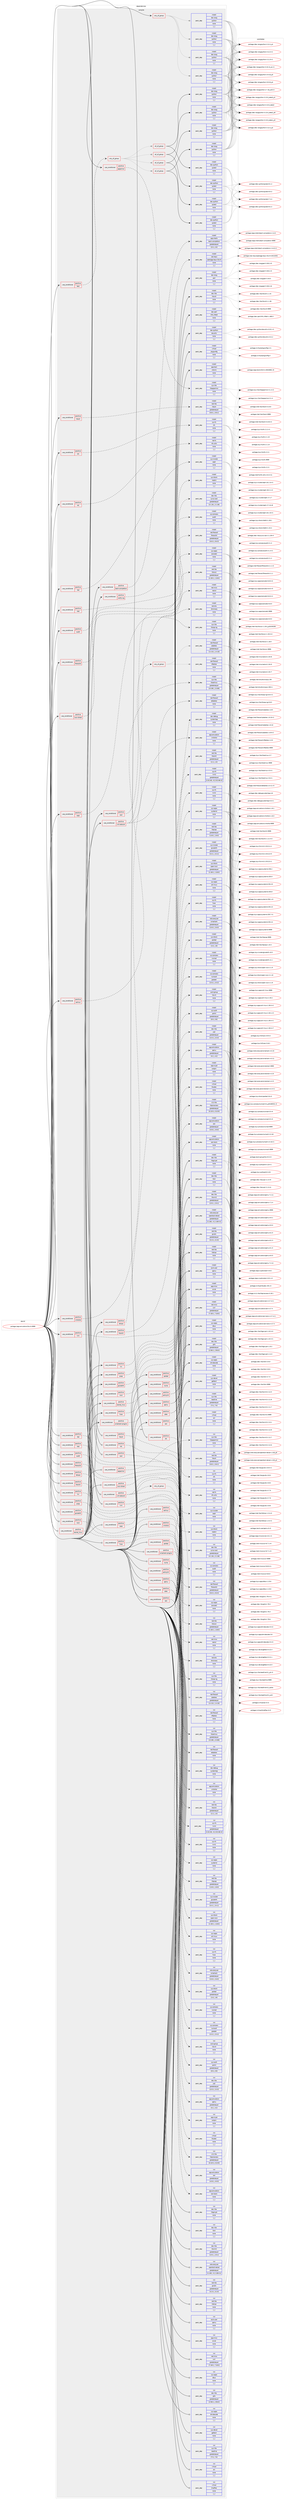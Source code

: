 digraph prolog {

# *************
# Graph options
# *************

newrank=true;
concentrate=true;
compound=true;
graph [rankdir=LR,fontname=Helvetica,fontsize=10,ranksep=1.5];#, ranksep=2.5, nodesep=0.2];
edge  [arrowhead=vee];
node  [fontname=Helvetica,fontsize=10];

# **********
# The ebuild
# **********

subgraph cluster_leftcol {
color=gray;
rank=same;
label=<<i>ebuild</i>>;
id [label="portage://app-emulation/libvirt-9999", color=red, width=4, href="../app-emulation/libvirt-9999.svg"];
}

# ****************
# The dependencies
# ****************

subgraph cluster_midcol {
color=gray;
label=<<i>dependencies</i>>;
subgraph cluster_compile {
fillcolor="#eeeeee";
style=filled;
label=<<i>compile</i>>;
subgraph any125 {
dependency24629 [label=<<TABLE BORDER="0" CELLBORDER="1" CELLSPACING="0" CELLPADDING="4"><TR><TD CELLPADDING="10">any_of_group</TD></TR></TABLE>>, shape=none, color=red];subgraph pack17975 {
dependency24630 [label=<<TABLE BORDER="0" CELLBORDER="1" CELLSPACING="0" CELLPADDING="4" WIDTH="220"><TR><TD ROWSPAN="6" CELLPADDING="30">pack_dep</TD></TR><TR><TD WIDTH="110">install</TD></TR><TR><TD>dev-lang</TD></TR><TR><TD>python</TD></TR><TR><TD>none</TD></TR><TR><TD>[,,]</TD></TR></TABLE>>, shape=none, color=blue];
}
dependency24629:e -> dependency24630:w [weight=20,style="dotted",arrowhead="oinv"];
subgraph pack17976 {
dependency24631 [label=<<TABLE BORDER="0" CELLBORDER="1" CELLSPACING="0" CELLPADDING="4" WIDTH="220"><TR><TD ROWSPAN="6" CELLPADDING="30">pack_dep</TD></TR><TR><TD WIDTH="110">install</TD></TR><TR><TD>dev-lang</TD></TR><TR><TD>python</TD></TR><TR><TD>none</TD></TR><TR><TD>[,,]</TD></TR></TABLE>>, shape=none, color=blue];
}
dependency24629:e -> dependency24631:w [weight=20,style="dotted",arrowhead="oinv"];
subgraph pack17977 {
dependency24632 [label=<<TABLE BORDER="0" CELLBORDER="1" CELLSPACING="0" CELLPADDING="4" WIDTH="220"><TR><TD ROWSPAN="6" CELLPADDING="30">pack_dep</TD></TR><TR><TD WIDTH="110">install</TD></TR><TR><TD>dev-lang</TD></TR><TR><TD>python</TD></TR><TR><TD>none</TD></TR><TR><TD>[,,]</TD></TR></TABLE>>, shape=none, color=blue];
}
dependency24629:e -> dependency24632:w [weight=20,style="dotted",arrowhead="oinv"];
subgraph pack17978 {
dependency24633 [label=<<TABLE BORDER="0" CELLBORDER="1" CELLSPACING="0" CELLPADDING="4" WIDTH="220"><TR><TD ROWSPAN="6" CELLPADDING="30">pack_dep</TD></TR><TR><TD WIDTH="110">install</TD></TR><TR><TD>dev-lang</TD></TR><TR><TD>python</TD></TR><TR><TD>none</TD></TR><TR><TD>[,,]</TD></TR></TABLE>>, shape=none, color=blue];
}
dependency24629:e -> dependency24633:w [weight=20,style="dotted",arrowhead="oinv"];
}
id:e -> dependency24629:w [weight=20,style="solid",arrowhead="vee"];
subgraph cond6494 {
dependency24634 [label=<<TABLE BORDER="0" CELLBORDER="1" CELLSPACING="0" CELLPADDING="4"><TR><TD ROWSPAN="3" CELLPADDING="10">use_conditional</TD></TR><TR><TD>positive</TD></TR><TR><TD>apparmor</TD></TR></TABLE>>, shape=none, color=red];
subgraph pack17979 {
dependency24635 [label=<<TABLE BORDER="0" CELLBORDER="1" CELLSPACING="0" CELLPADDING="4" WIDTH="220"><TR><TD ROWSPAN="6" CELLPADDING="30">pack_dep</TD></TR><TR><TD WIDTH="110">install</TD></TR><TR><TD>sys-libs</TD></TR><TR><TD>libapparmor</TD></TR><TR><TD>none</TD></TR><TR><TD>[,,]</TD></TR></TABLE>>, shape=none, color=blue];
}
dependency24634:e -> dependency24635:w [weight=20,style="dashed",arrowhead="vee"];
}
id:e -> dependency24634:w [weight=20,style="solid",arrowhead="vee"];
subgraph cond6495 {
dependency24636 [label=<<TABLE BORDER="0" CELLBORDER="1" CELLSPACING="0" CELLPADDING="4"><TR><TD ROWSPAN="3" CELLPADDING="10">use_conditional</TD></TR><TR><TD>positive</TD></TR><TR><TD>audit</TD></TR></TABLE>>, shape=none, color=red];
subgraph pack17980 {
dependency24637 [label=<<TABLE BORDER="0" CELLBORDER="1" CELLSPACING="0" CELLPADDING="4" WIDTH="220"><TR><TD ROWSPAN="6" CELLPADDING="30">pack_dep</TD></TR><TR><TD WIDTH="110">install</TD></TR><TR><TD>sys-process</TD></TR><TR><TD>audit</TD></TR><TR><TD>none</TD></TR><TR><TD>[,,]</TD></TR></TABLE>>, shape=none, color=blue];
}
dependency24636:e -> dependency24637:w [weight=20,style="dashed",arrowhead="vee"];
}
id:e -> dependency24636:w [weight=20,style="solid",arrowhead="vee"];
subgraph cond6496 {
dependency24638 [label=<<TABLE BORDER="0" CELLBORDER="1" CELLSPACING="0" CELLPADDING="4"><TR><TD ROWSPAN="3" CELLPADDING="10">use_conditional</TD></TR><TR><TD>positive</TD></TR><TR><TD>bash-completion</TD></TR></TABLE>>, shape=none, color=red];
subgraph pack17981 {
dependency24639 [label=<<TABLE BORDER="0" CELLBORDER="1" CELLSPACING="0" CELLPADDING="4" WIDTH="220"><TR><TD ROWSPAN="6" CELLPADDING="30">pack_dep</TD></TR><TR><TD WIDTH="110">install</TD></TR><TR><TD>app-shells</TD></TR><TR><TD>bash-completion</TD></TR><TR><TD>greaterequal</TD></TR><TR><TD>[2.0,,,2.0]</TD></TR></TABLE>>, shape=none, color=blue];
}
dependency24638:e -> dependency24639:w [weight=20,style="dashed",arrowhead="vee"];
}
id:e -> dependency24638:w [weight=20,style="solid",arrowhead="vee"];
subgraph cond6497 {
dependency24640 [label=<<TABLE BORDER="0" CELLBORDER="1" CELLSPACING="0" CELLPADDING="4"><TR><TD ROWSPAN="3" CELLPADDING="10">use_conditional</TD></TR><TR><TD>positive</TD></TR><TR><TD>caps</TD></TR></TABLE>>, shape=none, color=red];
subgraph pack17982 {
dependency24641 [label=<<TABLE BORDER="0" CELLBORDER="1" CELLSPACING="0" CELLPADDING="4" WIDTH="220"><TR><TD ROWSPAN="6" CELLPADDING="30">pack_dep</TD></TR><TR><TD WIDTH="110">install</TD></TR><TR><TD>sys-libs</TD></TR><TR><TD>libcap-ng</TD></TR><TR><TD>none</TD></TR><TR><TD>[,,]</TD></TR></TABLE>>, shape=none, color=blue];
}
dependency24640:e -> dependency24641:w [weight=20,style="dashed",arrowhead="vee"];
}
id:e -> dependency24640:w [weight=20,style="solid",arrowhead="vee"];
subgraph cond6498 {
dependency24642 [label=<<TABLE BORDER="0" CELLBORDER="1" CELLSPACING="0" CELLPADDING="4"><TR><TD ROWSPAN="3" CELLPADDING="10">use_conditional</TD></TR><TR><TD>positive</TD></TR><TR><TD>dtrace</TD></TR></TABLE>>, shape=none, color=red];
subgraph pack17983 {
dependency24643 [label=<<TABLE BORDER="0" CELLBORDER="1" CELLSPACING="0" CELLPADDING="4" WIDTH="220"><TR><TD ROWSPAN="6" CELLPADDING="30">pack_dep</TD></TR><TR><TD WIDTH="110">install</TD></TR><TR><TD>dev-debug</TD></TR><TR><TD>systemtap</TD></TR><TR><TD>none</TD></TR><TR><TD>[,,]</TD></TR></TABLE>>, shape=none, color=blue];
}
dependency24642:e -> dependency24643:w [weight=20,style="dashed",arrowhead="vee"];
}
id:e -> dependency24642:w [weight=20,style="solid",arrowhead="vee"];
subgraph cond6499 {
dependency24644 [label=<<TABLE BORDER="0" CELLBORDER="1" CELLSPACING="0" CELLPADDING="4"><TR><TD ROWSPAN="3" CELLPADDING="10">use_conditional</TD></TR><TR><TD>positive</TD></TR><TR><TD>firewalld</TD></TR></TABLE>>, shape=none, color=red];
subgraph pack17984 {
dependency24645 [label=<<TABLE BORDER="0" CELLBORDER="1" CELLSPACING="0" CELLPADDING="4" WIDTH="220"><TR><TD ROWSPAN="6" CELLPADDING="30">pack_dep</TD></TR><TR><TD WIDTH="110">install</TD></TR><TR><TD>net-firewall</TD></TR><TR><TD>firewalld</TD></TR><TR><TD>greaterequal</TD></TR><TR><TD>[0.6.3,,,0.6.3]</TD></TR></TABLE>>, shape=none, color=blue];
}
dependency24644:e -> dependency24645:w [weight=20,style="dashed",arrowhead="vee"];
}
id:e -> dependency24644:w [weight=20,style="solid",arrowhead="vee"];
subgraph cond6500 {
dependency24646 [label=<<TABLE BORDER="0" CELLBORDER="1" CELLSPACING="0" CELLPADDING="4"><TR><TD ROWSPAN="3" CELLPADDING="10">use_conditional</TD></TR><TR><TD>positive</TD></TR><TR><TD>fuse</TD></TR></TABLE>>, shape=none, color=red];
subgraph pack17985 {
dependency24647 [label=<<TABLE BORDER="0" CELLBORDER="1" CELLSPACING="0" CELLPADDING="4" WIDTH="220"><TR><TD ROWSPAN="6" CELLPADDING="30">pack_dep</TD></TR><TR><TD WIDTH="110">install</TD></TR><TR><TD>sys-fs</TD></TR><TR><TD>fuse</TD></TR><TR><TD>none</TD></TR><TR><TD>[,,]</TD></TR></TABLE>>, shape=none, color=blue];
}
dependency24646:e -> dependency24647:w [weight=20,style="dashed",arrowhead="vee"];
}
id:e -> dependency24646:w [weight=20,style="solid",arrowhead="vee"];
subgraph cond6501 {
dependency24648 [label=<<TABLE BORDER="0" CELLBORDER="1" CELLSPACING="0" CELLPADDING="4"><TR><TD ROWSPAN="3" CELLPADDING="10">use_conditional</TD></TR><TR><TD>positive</TD></TR><TR><TD>glusterfs</TD></TR></TABLE>>, shape=none, color=red];
subgraph pack17986 {
dependency24649 [label=<<TABLE BORDER="0" CELLBORDER="1" CELLSPACING="0" CELLPADDING="4" WIDTH="220"><TR><TD ROWSPAN="6" CELLPADDING="30">pack_dep</TD></TR><TR><TD WIDTH="110">install</TD></TR><TR><TD>sys-cluster</TD></TR><TR><TD>glusterfs</TD></TR><TR><TD>greaterequal</TD></TR><TR><TD>[3.4.1,,,3.4.1]</TD></TR></TABLE>>, shape=none, color=blue];
}
dependency24648:e -> dependency24649:w [weight=20,style="dashed",arrowhead="vee"];
}
id:e -> dependency24648:w [weight=20,style="solid",arrowhead="vee"];
subgraph cond6502 {
dependency24650 [label=<<TABLE BORDER="0" CELLBORDER="1" CELLSPACING="0" CELLPADDING="4"><TR><TD ROWSPAN="3" CELLPADDING="10">use_conditional</TD></TR><TR><TD>positive</TD></TR><TR><TD>iscsi</TD></TR></TABLE>>, shape=none, color=red];
subgraph pack17987 {
dependency24651 [label=<<TABLE BORDER="0" CELLBORDER="1" CELLSPACING="0" CELLPADDING="4" WIDTH="220"><TR><TD ROWSPAN="6" CELLPADDING="30">pack_dep</TD></TR><TR><TD WIDTH="110">install</TD></TR><TR><TD>sys-block</TD></TR><TR><TD>open-iscsi</TD></TR><TR><TD>greaterequal</TD></TR><TR><TD>[1.18.0,,,1.18.0]</TD></TR></TABLE>>, shape=none, color=blue];
}
dependency24650:e -> dependency24651:w [weight=20,style="dashed",arrowhead="vee"];
}
id:e -> dependency24650:w [weight=20,style="solid",arrowhead="vee"];
subgraph cond6503 {
dependency24652 [label=<<TABLE BORDER="0" CELLBORDER="1" CELLSPACING="0" CELLPADDING="4"><TR><TD ROWSPAN="3" CELLPADDING="10">use_conditional</TD></TR><TR><TD>positive</TD></TR><TR><TD>iscsi-direct</TD></TR></TABLE>>, shape=none, color=red];
subgraph pack17988 {
dependency24653 [label=<<TABLE BORDER="0" CELLBORDER="1" CELLSPACING="0" CELLPADDING="4" WIDTH="220"><TR><TD ROWSPAN="6" CELLPADDING="30">pack_dep</TD></TR><TR><TD WIDTH="110">install</TD></TR><TR><TD>net-libs</TD></TR><TR><TD>libiscsi</TD></TR><TR><TD>greaterequal</TD></TR><TR><TD>[1.18.0,,,1.18.0]</TD></TR></TABLE>>, shape=none, color=blue];
}
dependency24652:e -> dependency24653:w [weight=20,style="dashed",arrowhead="vee"];
}
id:e -> dependency24652:w [weight=20,style="solid",arrowhead="vee"];
subgraph cond6504 {
dependency24654 [label=<<TABLE BORDER="0" CELLBORDER="1" CELLSPACING="0" CELLPADDING="4"><TR><TD ROWSPAN="3" CELLPADDING="10">use_conditional</TD></TR><TR><TD>positive</TD></TR><TR><TD>kernel_linux</TD></TR></TABLE>>, shape=none, color=red];
subgraph pack17989 {
dependency24655 [label=<<TABLE BORDER="0" CELLBORDER="1" CELLSPACING="0" CELLPADDING="4" WIDTH="220"><TR><TD ROWSPAN="6" CELLPADDING="30">pack_dep</TD></TR><TR><TD WIDTH="110">install</TD></TR><TR><TD>sys-apps</TD></TR><TR><TD>util-linux</TD></TR><TR><TD>none</TD></TR><TR><TD>[,,]</TD></TR></TABLE>>, shape=none, color=blue];
}
dependency24654:e -> dependency24655:w [weight=20,style="dashed",arrowhead="vee"];
}
id:e -> dependency24654:w [weight=20,style="solid",arrowhead="vee"];
subgraph cond6505 {
dependency24656 [label=<<TABLE BORDER="0" CELLBORDER="1" CELLSPACING="0" CELLPADDING="4"><TR><TD ROWSPAN="3" CELLPADDING="10">use_conditional</TD></TR><TR><TD>positive</TD></TR><TR><TD>libssh</TD></TR></TABLE>>, shape=none, color=red];
subgraph pack17990 {
dependency24657 [label=<<TABLE BORDER="0" CELLBORDER="1" CELLSPACING="0" CELLPADDING="4" WIDTH="220"><TR><TD ROWSPAN="6" CELLPADDING="30">pack_dep</TD></TR><TR><TD WIDTH="110">install</TD></TR><TR><TD>net-libs</TD></TR><TR><TD>libssh</TD></TR><TR><TD>greaterequal</TD></TR><TR><TD>[0.8.1,,,0.8.1]</TD></TR></TABLE>>, shape=none, color=blue];
}
dependency24656:e -> dependency24657:w [weight=20,style="dashed",arrowhead="vee"];
}
id:e -> dependency24656:w [weight=20,style="solid",arrowhead="vee"];
subgraph cond6506 {
dependency24658 [label=<<TABLE BORDER="0" CELLBORDER="1" CELLSPACING="0" CELLPADDING="4"><TR><TD ROWSPAN="3" CELLPADDING="10">use_conditional</TD></TR><TR><TD>positive</TD></TR><TR><TD>libssh2</TD></TR></TABLE>>, shape=none, color=red];
subgraph pack17991 {
dependency24659 [label=<<TABLE BORDER="0" CELLBORDER="1" CELLSPACING="0" CELLPADDING="4" WIDTH="220"><TR><TD ROWSPAN="6" CELLPADDING="30">pack_dep</TD></TR><TR><TD WIDTH="110">install</TD></TR><TR><TD>net-libs</TD></TR><TR><TD>libssh2</TD></TR><TR><TD>greaterequal</TD></TR><TR><TD>[1.3,,,1.3]</TD></TR></TABLE>>, shape=none, color=blue];
}
dependency24658:e -> dependency24659:w [weight=20,style="dashed",arrowhead="vee"];
}
id:e -> dependency24658:w [weight=20,style="solid",arrowhead="vee"];
subgraph cond6507 {
dependency24660 [label=<<TABLE BORDER="0" CELLBORDER="1" CELLSPACING="0" CELLPADDING="4"><TR><TD ROWSPAN="3" CELLPADDING="10">use_conditional</TD></TR><TR><TD>positive</TD></TR><TR><TD>lvm</TD></TR></TABLE>>, shape=none, color=red];
subgraph pack17992 {
dependency24661 [label=<<TABLE BORDER="0" CELLBORDER="1" CELLSPACING="0" CELLPADDING="4" WIDTH="220"><TR><TD ROWSPAN="6" CELLPADDING="30">pack_dep</TD></TR><TR><TD WIDTH="110">install</TD></TR><TR><TD>sys-fs</TD></TR><TR><TD>lvm2</TD></TR><TR><TD>greaterequal</TD></TR><TR><TD>[2.02.48,,-r2,2.02.48-r2]</TD></TR></TABLE>>, shape=none, color=blue];
}
dependency24660:e -> dependency24661:w [weight=20,style="dashed",arrowhead="vee"];
}
id:e -> dependency24660:w [weight=20,style="solid",arrowhead="vee"];
subgraph cond6508 {
dependency24662 [label=<<TABLE BORDER="0" CELLBORDER="1" CELLSPACING="0" CELLPADDING="4"><TR><TD ROWSPAN="3" CELLPADDING="10">use_conditional</TD></TR><TR><TD>positive</TD></TR><TR><TD>lxc</TD></TR></TABLE>>, shape=none, color=red];
subgraph pack17993 {
dependency24663 [label=<<TABLE BORDER="0" CELLBORDER="1" CELLSPACING="0" CELLPADDING="4" WIDTH="220"><TR><TD ROWSPAN="6" CELLPADDING="30">pack_dep</TD></TR><TR><TD WIDTH="110">install</TD></TR><TR><TD>sys-apps</TD></TR><TR><TD>systemd</TD></TR><TR><TD>none</TD></TR><TR><TD>[,,]</TD></TR></TABLE>>, shape=none, color=blue];
}
dependency24662:e -> dependency24663:w [weight=20,style="dashed",arrowhead="vee"];
}
id:e -> dependency24662:w [weight=20,style="solid",arrowhead="vee"];
subgraph cond6509 {
dependency24664 [label=<<TABLE BORDER="0" CELLBORDER="1" CELLSPACING="0" CELLPADDING="4"><TR><TD ROWSPAN="3" CELLPADDING="10">use_conditional</TD></TR><TR><TD>positive</TD></TR><TR><TD>nbd</TD></TR></TABLE>>, shape=none, color=red];
subgraph pack17994 {
dependency24665 [label=<<TABLE BORDER="0" CELLBORDER="1" CELLSPACING="0" CELLPADDING="4" WIDTH="220"><TR><TD ROWSPAN="6" CELLPADDING="30">pack_dep</TD></TR><TR><TD WIDTH="110">install</TD></TR><TR><TD>sys-block</TD></TR><TR><TD>nbdkit</TD></TR><TR><TD>none</TD></TR><TR><TD>[,,]</TD></TR></TABLE>>, shape=none, color=blue];
}
dependency24664:e -> dependency24665:w [weight=20,style="dashed",arrowhead="vee"];
}
id:e -> dependency24664:w [weight=20,style="solid",arrowhead="vee"];
subgraph cond6510 {
dependency24666 [label=<<TABLE BORDER="0" CELLBORDER="1" CELLSPACING="0" CELLPADDING="4"><TR><TD ROWSPAN="3" CELLPADDING="10">use_conditional</TD></TR><TR><TD>positive</TD></TR><TR><TD>nfs</TD></TR></TABLE>>, shape=none, color=red];
subgraph pack17995 {
dependency24667 [label=<<TABLE BORDER="0" CELLBORDER="1" CELLSPACING="0" CELLPADDING="4" WIDTH="220"><TR><TD ROWSPAN="6" CELLPADDING="30">pack_dep</TD></TR><TR><TD WIDTH="110">install</TD></TR><TR><TD>net-fs</TD></TR><TR><TD>nfs-utils</TD></TR><TR><TD>none</TD></TR><TR><TD>[,,]</TD></TR></TABLE>>, shape=none, color=blue];
}
dependency24666:e -> dependency24667:w [weight=20,style="dashed",arrowhead="vee"];
}
id:e -> dependency24666:w [weight=20,style="solid",arrowhead="vee"];
subgraph cond6511 {
dependency24668 [label=<<TABLE BORDER="0" CELLBORDER="1" CELLSPACING="0" CELLPADDING="4"><TR><TD ROWSPAN="3" CELLPADDING="10">use_conditional</TD></TR><TR><TD>positive</TD></TR><TR><TD>numa</TD></TR></TABLE>>, shape=none, color=red];
subgraph pack17996 {
dependency24669 [label=<<TABLE BORDER="0" CELLBORDER="1" CELLSPACING="0" CELLPADDING="4" WIDTH="220"><TR><TD ROWSPAN="6" CELLPADDING="30">pack_dep</TD></TR><TR><TD WIDTH="110">install</TD></TR><TR><TD>sys-process</TD></TR><TR><TD>numactl</TD></TR><TR><TD>greater</TD></TR><TR><TD>[2.0.2,,,2.0.2]</TD></TR></TABLE>>, shape=none, color=blue];
}
dependency24668:e -> dependency24669:w [weight=20,style="dashed",arrowhead="vee"];
subgraph pack17997 {
dependency24670 [label=<<TABLE BORDER="0" CELLBORDER="1" CELLSPACING="0" CELLPADDING="4" WIDTH="220"><TR><TD ROWSPAN="6" CELLPADDING="30">pack_dep</TD></TR><TR><TD WIDTH="110">install</TD></TR><TR><TD>sys-process</TD></TR><TR><TD>numad</TD></TR><TR><TD>none</TD></TR><TR><TD>[,,]</TD></TR></TABLE>>, shape=none, color=blue];
}
dependency24668:e -> dependency24670:w [weight=20,style="dashed",arrowhead="vee"];
}
id:e -> dependency24668:w [weight=20,style="solid",arrowhead="vee"];
subgraph cond6512 {
dependency24671 [label=<<TABLE BORDER="0" CELLBORDER="1" CELLSPACING="0" CELLPADDING="4"><TR><TD ROWSPAN="3" CELLPADDING="10">use_conditional</TD></TR><TR><TD>positive</TD></TR><TR><TD>parted</TD></TR></TABLE>>, shape=none, color=red];
subgraph pack17998 {
dependency24672 [label=<<TABLE BORDER="0" CELLBORDER="1" CELLSPACING="0" CELLPADDING="4" WIDTH="220"><TR><TD ROWSPAN="6" CELLPADDING="30">pack_dep</TD></TR><TR><TD WIDTH="110">install</TD></TR><TR><TD>sys-block</TD></TR><TR><TD>parted</TD></TR><TR><TD>greaterequal</TD></TR><TR><TD>[1.8,,,1.8]</TD></TR></TABLE>>, shape=none, color=blue];
}
dependency24671:e -> dependency24672:w [weight=20,style="dashed",arrowhead="vee"];
subgraph pack17999 {
dependency24673 [label=<<TABLE BORDER="0" CELLBORDER="1" CELLSPACING="0" CELLPADDING="4" WIDTH="220"><TR><TD ROWSPAN="6" CELLPADDING="30">pack_dep</TD></TR><TR><TD WIDTH="110">install</TD></TR><TR><TD>sys-fs</TD></TR><TR><TD>lvm2</TD></TR><TR><TD>none</TD></TR><TR><TD>[,,]</TD></TR></TABLE>>, shape=none, color=blue];
}
dependency24671:e -> dependency24673:w [weight=20,style="dashed",arrowhead="vee"];
}
id:e -> dependency24671:w [weight=20,style="solid",arrowhead="vee"];
subgraph cond6513 {
dependency24674 [label=<<TABLE BORDER="0" CELLBORDER="1" CELLSPACING="0" CELLPADDING="4"><TR><TD ROWSPAN="3" CELLPADDING="10">use_conditional</TD></TR><TR><TD>positive</TD></TR><TR><TD>pcap</TD></TR></TABLE>>, shape=none, color=red];
subgraph pack18000 {
dependency24675 [label=<<TABLE BORDER="0" CELLBORDER="1" CELLSPACING="0" CELLPADDING="4" WIDTH="220"><TR><TD ROWSPAN="6" CELLPADDING="30">pack_dep</TD></TR><TR><TD WIDTH="110">install</TD></TR><TR><TD>net-libs</TD></TR><TR><TD>libpcap</TD></TR><TR><TD>greaterequal</TD></TR><TR><TD>[1.8.0,,,1.8.0]</TD></TR></TABLE>>, shape=none, color=blue];
}
dependency24674:e -> dependency24675:w [weight=20,style="dashed",arrowhead="vee"];
}
id:e -> dependency24674:w [weight=20,style="solid",arrowhead="vee"];
subgraph cond6514 {
dependency24676 [label=<<TABLE BORDER="0" CELLBORDER="1" CELLSPACING="0" CELLPADDING="4"><TR><TD ROWSPAN="3" CELLPADDING="10">use_conditional</TD></TR><TR><TD>positive</TD></TR><TR><TD>policykit</TD></TR></TABLE>>, shape=none, color=red];
subgraph pack18001 {
dependency24677 [label=<<TABLE BORDER="0" CELLBORDER="1" CELLSPACING="0" CELLPADDING="4" WIDTH="220"><TR><TD ROWSPAN="6" CELLPADDING="30">pack_dep</TD></TR><TR><TD WIDTH="110">install</TD></TR><TR><TD>acct-group</TD></TR><TR><TD>libvirt</TD></TR><TR><TD>none</TD></TR><TR><TD>[,,]</TD></TR></TABLE>>, shape=none, color=blue];
}
dependency24676:e -> dependency24677:w [weight=20,style="dashed",arrowhead="vee"];
subgraph pack18002 {
dependency24678 [label=<<TABLE BORDER="0" CELLBORDER="1" CELLSPACING="0" CELLPADDING="4" WIDTH="220"><TR><TD ROWSPAN="6" CELLPADDING="30">pack_dep</TD></TR><TR><TD WIDTH="110">install</TD></TR><TR><TD>sys-auth</TD></TR><TR><TD>polkit</TD></TR><TR><TD>greaterequal</TD></TR><TR><TD>[0.9,,,0.9]</TD></TR></TABLE>>, shape=none, color=blue];
}
dependency24676:e -> dependency24678:w [weight=20,style="dashed",arrowhead="vee"];
}
id:e -> dependency24676:w [weight=20,style="solid",arrowhead="vee"];
subgraph cond6515 {
dependency24679 [label=<<TABLE BORDER="0" CELLBORDER="1" CELLSPACING="0" CELLPADDING="4"><TR><TD ROWSPAN="3" CELLPADDING="10">use_conditional</TD></TR><TR><TD>positive</TD></TR><TR><TD>qemu</TD></TR></TABLE>>, shape=none, color=red];
subgraph pack18003 {
dependency24680 [label=<<TABLE BORDER="0" CELLBORDER="1" CELLSPACING="0" CELLPADDING="4" WIDTH="220"><TR><TD ROWSPAN="6" CELLPADDING="30">pack_dep</TD></TR><TR><TD WIDTH="110">install</TD></TR><TR><TD>app-emulation</TD></TR><TR><TD>qemu</TD></TR><TR><TD>greaterequal</TD></TR><TR><TD>[4.2,,,4.2]</TD></TR></TABLE>>, shape=none, color=blue];
}
dependency24679:e -> dependency24680:w [weight=20,style="dashed",arrowhead="vee"];
subgraph pack18004 {
dependency24681 [label=<<TABLE BORDER="0" CELLBORDER="1" CELLSPACING="0" CELLPADDING="4" WIDTH="220"><TR><TD ROWSPAN="6" CELLPADDING="30">pack_dep</TD></TR><TR><TD WIDTH="110">install</TD></TR><TR><TD>app-crypt</TD></TR><TR><TD>swtpm</TD></TR><TR><TD>none</TD></TR><TR><TD>[,,]</TD></TR></TABLE>>, shape=none, color=blue];
}
dependency24679:e -> dependency24681:w [weight=20,style="dashed",arrowhead="vee"];
subgraph pack18005 {
dependency24682 [label=<<TABLE BORDER="0" CELLBORDER="1" CELLSPACING="0" CELLPADDING="4" WIDTH="220"><TR><TD ROWSPAN="6" CELLPADDING="30">pack_dep</TD></TR><TR><TD WIDTH="110">install</TD></TR><TR><TD>dev-libs</TD></TR><TR><TD>yajl</TD></TR><TR><TD>greaterequal</TD></TR><TR><TD>[2.0.3,,,2.0.3]</TD></TR></TABLE>>, shape=none, color=blue];
}
dependency24679:e -> dependency24682:w [weight=20,style="dashed",arrowhead="vee"];
}
id:e -> dependency24679:w [weight=20,style="solid",arrowhead="vee"];
subgraph cond6516 {
dependency24683 [label=<<TABLE BORDER="0" CELLBORDER="1" CELLSPACING="0" CELLPADDING="4"><TR><TD ROWSPAN="3" CELLPADDING="10">use_conditional</TD></TR><TR><TD>positive</TD></TR><TR><TD>rbd</TD></TR></TABLE>>, shape=none, color=red];
subgraph pack18006 {
dependency24684 [label=<<TABLE BORDER="0" CELLBORDER="1" CELLSPACING="0" CELLPADDING="4" WIDTH="220"><TR><TD ROWSPAN="6" CELLPADDING="30">pack_dep</TD></TR><TR><TD WIDTH="110">install</TD></TR><TR><TD>sys-cluster</TD></TR><TR><TD>ceph</TD></TR><TR><TD>none</TD></TR><TR><TD>[,,]</TD></TR></TABLE>>, shape=none, color=blue];
}
dependency24683:e -> dependency24684:w [weight=20,style="dashed",arrowhead="vee"];
}
id:e -> dependency24683:w [weight=20,style="solid",arrowhead="vee"];
subgraph cond6517 {
dependency24685 [label=<<TABLE BORDER="0" CELLBORDER="1" CELLSPACING="0" CELLPADDING="4"><TR><TD ROWSPAN="3" CELLPADDING="10">use_conditional</TD></TR><TR><TD>positive</TD></TR><TR><TD>sasl</TD></TR></TABLE>>, shape=none, color=red];
subgraph pack18007 {
dependency24686 [label=<<TABLE BORDER="0" CELLBORDER="1" CELLSPACING="0" CELLPADDING="4" WIDTH="220"><TR><TD ROWSPAN="6" CELLPADDING="30">pack_dep</TD></TR><TR><TD WIDTH="110">install</TD></TR><TR><TD>dev-libs</TD></TR><TR><TD>cyrus-sasl</TD></TR><TR><TD>greaterequal</TD></TR><TR><TD>[2.1.26,,,2.1.26]</TD></TR></TABLE>>, shape=none, color=blue];
}
dependency24685:e -> dependency24686:w [weight=20,style="dashed",arrowhead="vee"];
}
id:e -> dependency24685:w [weight=20,style="solid",arrowhead="vee"];
subgraph cond6518 {
dependency24687 [label=<<TABLE BORDER="0" CELLBORDER="1" CELLSPACING="0" CELLPADDING="4"><TR><TD ROWSPAN="3" CELLPADDING="10">use_conditional</TD></TR><TR><TD>positive</TD></TR><TR><TD>selinux</TD></TR></TABLE>>, shape=none, color=red];
subgraph pack18008 {
dependency24688 [label=<<TABLE BORDER="0" CELLBORDER="1" CELLSPACING="0" CELLPADDING="4" WIDTH="220"><TR><TD ROWSPAN="6" CELLPADDING="30">pack_dep</TD></TR><TR><TD WIDTH="110">install</TD></TR><TR><TD>sys-libs</TD></TR><TR><TD>libselinux</TD></TR><TR><TD>greaterequal</TD></TR><TR><TD>[2.0.85,,,2.0.85]</TD></TR></TABLE>>, shape=none, color=blue];
}
dependency24687:e -> dependency24688:w [weight=20,style="dashed",arrowhead="vee"];
}
id:e -> dependency24687:w [weight=20,style="solid",arrowhead="vee"];
subgraph cond6519 {
dependency24689 [label=<<TABLE BORDER="0" CELLBORDER="1" CELLSPACING="0" CELLPADDING="4"><TR><TD ROWSPAN="3" CELLPADDING="10">use_conditional</TD></TR><TR><TD>positive</TD></TR><TR><TD>test</TD></TR></TABLE>>, shape=none, color=red];
subgraph any126 {
dependency24690 [label=<<TABLE BORDER="0" CELLBORDER="1" CELLSPACING="0" CELLPADDING="4"><TR><TD CELLPADDING="10">any_of_group</TD></TR></TABLE>>, shape=none, color=red];subgraph all38 {
dependency24691 [label=<<TABLE BORDER="0" CELLBORDER="1" CELLSPACING="0" CELLPADDING="4"><TR><TD CELLPADDING="10">all_of_group</TD></TR></TABLE>>, shape=none, color=red];subgraph pack18009 {
dependency24692 [label=<<TABLE BORDER="0" CELLBORDER="1" CELLSPACING="0" CELLPADDING="4" WIDTH="220"><TR><TD ROWSPAN="6" CELLPADDING="30">pack_dep</TD></TR><TR><TD WIDTH="110">install</TD></TR><TR><TD>dev-lang</TD></TR><TR><TD>python</TD></TR><TR><TD>none</TD></TR><TR><TD>[,,]</TD></TR></TABLE>>, shape=none, color=blue];
}
dependency24691:e -> dependency24692:w [weight=20,style="solid",arrowhead="inv"];
subgraph pack18010 {
dependency24693 [label=<<TABLE BORDER="0" CELLBORDER="1" CELLSPACING="0" CELLPADDING="4" WIDTH="220"><TR><TD ROWSPAN="6" CELLPADDING="30">pack_dep</TD></TR><TR><TD WIDTH="110">install</TD></TR><TR><TD>dev-python</TD></TR><TR><TD>pytest</TD></TR><TR><TD>none</TD></TR><TR><TD>[,,]</TD></TR></TABLE>>, shape=none, color=blue];
}
dependency24691:e -> dependency24693:w [weight=20,style="solid",arrowhead="inv"];
}
dependency24690:e -> dependency24691:w [weight=20,style="dotted",arrowhead="oinv"];
subgraph all39 {
dependency24694 [label=<<TABLE BORDER="0" CELLBORDER="1" CELLSPACING="0" CELLPADDING="4"><TR><TD CELLPADDING="10">all_of_group</TD></TR></TABLE>>, shape=none, color=red];subgraph pack18011 {
dependency24695 [label=<<TABLE BORDER="0" CELLBORDER="1" CELLSPACING="0" CELLPADDING="4" WIDTH="220"><TR><TD ROWSPAN="6" CELLPADDING="30">pack_dep</TD></TR><TR><TD WIDTH="110">install</TD></TR><TR><TD>dev-lang</TD></TR><TR><TD>python</TD></TR><TR><TD>none</TD></TR><TR><TD>[,,]</TD></TR></TABLE>>, shape=none, color=blue];
}
dependency24694:e -> dependency24695:w [weight=20,style="solid",arrowhead="inv"];
subgraph pack18012 {
dependency24696 [label=<<TABLE BORDER="0" CELLBORDER="1" CELLSPACING="0" CELLPADDING="4" WIDTH="220"><TR><TD ROWSPAN="6" CELLPADDING="30">pack_dep</TD></TR><TR><TD WIDTH="110">install</TD></TR><TR><TD>dev-python</TD></TR><TR><TD>pytest</TD></TR><TR><TD>none</TD></TR><TR><TD>[,,]</TD></TR></TABLE>>, shape=none, color=blue];
}
dependency24694:e -> dependency24696:w [weight=20,style="solid",arrowhead="inv"];
}
dependency24690:e -> dependency24694:w [weight=20,style="dotted",arrowhead="oinv"];
subgraph all40 {
dependency24697 [label=<<TABLE BORDER="0" CELLBORDER="1" CELLSPACING="0" CELLPADDING="4"><TR><TD CELLPADDING="10">all_of_group</TD></TR></TABLE>>, shape=none, color=red];subgraph pack18013 {
dependency24698 [label=<<TABLE BORDER="0" CELLBORDER="1" CELLSPACING="0" CELLPADDING="4" WIDTH="220"><TR><TD ROWSPAN="6" CELLPADDING="30">pack_dep</TD></TR><TR><TD WIDTH="110">install</TD></TR><TR><TD>dev-lang</TD></TR><TR><TD>python</TD></TR><TR><TD>none</TD></TR><TR><TD>[,,]</TD></TR></TABLE>>, shape=none, color=blue];
}
dependency24697:e -> dependency24698:w [weight=20,style="solid",arrowhead="inv"];
subgraph pack18014 {
dependency24699 [label=<<TABLE BORDER="0" CELLBORDER="1" CELLSPACING="0" CELLPADDING="4" WIDTH="220"><TR><TD ROWSPAN="6" CELLPADDING="30">pack_dep</TD></TR><TR><TD WIDTH="110">install</TD></TR><TR><TD>dev-python</TD></TR><TR><TD>pytest</TD></TR><TR><TD>none</TD></TR><TR><TD>[,,]</TD></TR></TABLE>>, shape=none, color=blue];
}
dependency24697:e -> dependency24699:w [weight=20,style="solid",arrowhead="inv"];
}
dependency24690:e -> dependency24697:w [weight=20,style="dotted",arrowhead="oinv"];
subgraph all41 {
dependency24700 [label=<<TABLE BORDER="0" CELLBORDER="1" CELLSPACING="0" CELLPADDING="4"><TR><TD CELLPADDING="10">all_of_group</TD></TR></TABLE>>, shape=none, color=red];subgraph pack18015 {
dependency24701 [label=<<TABLE BORDER="0" CELLBORDER="1" CELLSPACING="0" CELLPADDING="4" WIDTH="220"><TR><TD ROWSPAN="6" CELLPADDING="30">pack_dep</TD></TR><TR><TD WIDTH="110">install</TD></TR><TR><TD>dev-lang</TD></TR><TR><TD>python</TD></TR><TR><TD>none</TD></TR><TR><TD>[,,]</TD></TR></TABLE>>, shape=none, color=blue];
}
dependency24700:e -> dependency24701:w [weight=20,style="solid",arrowhead="inv"];
subgraph pack18016 {
dependency24702 [label=<<TABLE BORDER="0" CELLBORDER="1" CELLSPACING="0" CELLPADDING="4" WIDTH="220"><TR><TD ROWSPAN="6" CELLPADDING="30">pack_dep</TD></TR><TR><TD WIDTH="110">install</TD></TR><TR><TD>dev-python</TD></TR><TR><TD>pytest</TD></TR><TR><TD>none</TD></TR><TR><TD>[,,]</TD></TR></TABLE>>, shape=none, color=blue];
}
dependency24700:e -> dependency24702:w [weight=20,style="solid",arrowhead="inv"];
}
dependency24690:e -> dependency24700:w [weight=20,style="dotted",arrowhead="oinv"];
}
dependency24689:e -> dependency24690:w [weight=20,style="dashed",arrowhead="vee"];
}
id:e -> dependency24689:w [weight=20,style="solid",arrowhead="vee"];
subgraph cond6520 {
dependency24703 [label=<<TABLE BORDER="0" CELLBORDER="1" CELLSPACING="0" CELLPADDING="4"><TR><TD ROWSPAN="3" CELLPADDING="10">use_conditional</TD></TR><TR><TD>positive</TD></TR><TR><TD>udev</TD></TR></TABLE>>, shape=none, color=red];
subgraph pack18017 {
dependency24704 [label=<<TABLE BORDER="0" CELLBORDER="1" CELLSPACING="0" CELLPADDING="4" WIDTH="220"><TR><TD ROWSPAN="6" CELLPADDING="30">pack_dep</TD></TR><TR><TD WIDTH="110">install</TD></TR><TR><TD>virtual</TD></TR><TR><TD>libudev</TD></TR><TR><TD>none</TD></TR><TR><TD>[,,]</TD></TR></TABLE>>, shape=none, color=blue];
}
dependency24703:e -> dependency24704:w [weight=20,style="dashed",arrowhead="vee"];
subgraph pack18018 {
dependency24705 [label=<<TABLE BORDER="0" CELLBORDER="1" CELLSPACING="0" CELLPADDING="4" WIDTH="220"><TR><TD ROWSPAN="6" CELLPADDING="30">pack_dep</TD></TR><TR><TD WIDTH="110">install</TD></TR><TR><TD>x11-libs</TD></TR><TR><TD>libpciaccess</TD></TR><TR><TD>greaterequal</TD></TR><TR><TD>[0.10.9,,,0.10.9]</TD></TR></TABLE>>, shape=none, color=blue];
}
dependency24703:e -> dependency24705:w [weight=20,style="dashed",arrowhead="vee"];
}
id:e -> dependency24703:w [weight=20,style="solid",arrowhead="vee"];
subgraph cond6521 {
dependency24706 [label=<<TABLE BORDER="0" CELLBORDER="1" CELLSPACING="0" CELLPADDING="4"><TR><TD ROWSPAN="3" CELLPADDING="10">use_conditional</TD></TR><TR><TD>positive</TD></TR><TR><TD>verify-sig</TD></TR></TABLE>>, shape=none, color=red];
subgraph pack18019 {
dependency24707 [label=<<TABLE BORDER="0" CELLBORDER="1" CELLSPACING="0" CELLPADDING="4" WIDTH="220"><TR><TD ROWSPAN="6" CELLPADDING="30">pack_dep</TD></TR><TR><TD WIDTH="110">install</TD></TR><TR><TD>sec-keys</TD></TR><TR><TD>openpgp-keys-libvirt</TD></TR><TR><TD>none</TD></TR><TR><TD>[,,]</TD></TR></TABLE>>, shape=none, color=blue];
}
dependency24706:e -> dependency24707:w [weight=20,style="dashed",arrowhead="vee"];
}
id:e -> dependency24706:w [weight=20,style="solid",arrowhead="vee"];
subgraph cond6522 {
dependency24708 [label=<<TABLE BORDER="0" CELLBORDER="1" CELLSPACING="0" CELLPADDING="4"><TR><TD ROWSPAN="3" CELLPADDING="10">use_conditional</TD></TR><TR><TD>positive</TD></TR><TR><TD>virt-network</TD></TR></TABLE>>, shape=none, color=red];
subgraph pack18020 {
dependency24709 [label=<<TABLE BORDER="0" CELLBORDER="1" CELLSPACING="0" CELLPADDING="4" WIDTH="220"><TR><TD ROWSPAN="6" CELLPADDING="30">pack_dep</TD></TR><TR><TD WIDTH="110">install</TD></TR><TR><TD>net-dns</TD></TR><TR><TD>dnsmasq</TD></TR><TR><TD>none</TD></TR><TR><TD>[,,]</TD></TR></TABLE>>, shape=none, color=blue];
}
dependency24708:e -> dependency24709:w [weight=20,style="dashed",arrowhead="vee"];
subgraph pack18021 {
dependency24710 [label=<<TABLE BORDER="0" CELLBORDER="1" CELLSPACING="0" CELLPADDING="4" WIDTH="220"><TR><TD ROWSPAN="6" CELLPADDING="30">pack_dep</TD></TR><TR><TD WIDTH="110">install</TD></TR><TR><TD>net-firewall</TD></TR><TR><TD>ebtables</TD></TR><TR><TD>none</TD></TR><TR><TD>[,,]</TD></TR></TABLE>>, shape=none, color=blue];
}
dependency24708:e -> dependency24710:w [weight=20,style="dashed",arrowhead="vee"];
subgraph any127 {
dependency24711 [label=<<TABLE BORDER="0" CELLBORDER="1" CELLSPACING="0" CELLPADDING="4"><TR><TD CELLPADDING="10">any_of_group</TD></TR></TABLE>>, shape=none, color=red];subgraph pack18022 {
dependency24712 [label=<<TABLE BORDER="0" CELLBORDER="1" CELLSPACING="0" CELLPADDING="4" WIDTH="220"><TR><TD ROWSPAN="6" CELLPADDING="30">pack_dep</TD></TR><TR><TD WIDTH="110">install</TD></TR><TR><TD>net-firewall</TD></TR><TR><TD>iptables</TD></TR><TR><TD>greaterequal</TD></TR><TR><TD>[1.4.10,,,1.4.10]</TD></TR></TABLE>>, shape=none, color=blue];
}
dependency24711:e -> dependency24712:w [weight=20,style="dotted",arrowhead="oinv"];
subgraph pack18023 {
dependency24713 [label=<<TABLE BORDER="0" CELLBORDER="1" CELLSPACING="0" CELLPADDING="4" WIDTH="220"><TR><TD ROWSPAN="6" CELLPADDING="30">pack_dep</TD></TR><TR><TD WIDTH="110">install</TD></TR><TR><TD>net-firewall</TD></TR><TR><TD>nftables</TD></TR><TR><TD>none</TD></TR><TR><TD>[,,]</TD></TR></TABLE>>, shape=none, color=blue];
}
dependency24711:e -> dependency24713:w [weight=20,style="dotted",arrowhead="oinv"];
}
dependency24708:e -> dependency24711:w [weight=20,style="dashed",arrowhead="vee"];
subgraph pack18024 {
dependency24714 [label=<<TABLE BORDER="0" CELLBORDER="1" CELLSPACING="0" CELLPADDING="4" WIDTH="220"><TR><TD ROWSPAN="6" CELLPADDING="30">pack_dep</TD></TR><TR><TD WIDTH="110">install</TD></TR><TR><TD>net-misc</TD></TR><TR><TD>radvd</TD></TR><TR><TD>none</TD></TR><TR><TD>[,,]</TD></TR></TABLE>>, shape=none, color=blue];
}
dependency24708:e -> dependency24714:w [weight=20,style="dashed",arrowhead="vee"];
subgraph pack18025 {
dependency24715 [label=<<TABLE BORDER="0" CELLBORDER="1" CELLSPACING="0" CELLPADDING="4" WIDTH="220"><TR><TD ROWSPAN="6" CELLPADDING="30">pack_dep</TD></TR><TR><TD WIDTH="110">install</TD></TR><TR><TD>sys-apps</TD></TR><TR><TD>iproute2</TD></TR><TR><TD>none</TD></TR><TR><TD>[,,]</TD></TR></TABLE>>, shape=none, color=blue];
}
dependency24708:e -> dependency24715:w [weight=20,style="dashed",arrowhead="vee"];
}
id:e -> dependency24708:w [weight=20,style="solid",arrowhead="vee"];
subgraph cond6523 {
dependency24716 [label=<<TABLE BORDER="0" CELLBORDER="1" CELLSPACING="0" CELLPADDING="4"><TR><TD ROWSPAN="3" CELLPADDING="10">use_conditional</TD></TR><TR><TD>positive</TD></TR><TR><TD>virtiofsd</TD></TR></TABLE>>, shape=none, color=red];
subgraph pack18026 {
dependency24717 [label=<<TABLE BORDER="0" CELLBORDER="1" CELLSPACING="0" CELLPADDING="4" WIDTH="220"><TR><TD ROWSPAN="6" CELLPADDING="30">pack_dep</TD></TR><TR><TD WIDTH="110">install</TD></TR><TR><TD>app-emulation</TD></TR><TR><TD>virtiofsd</TD></TR><TR><TD>none</TD></TR><TR><TD>[,,]</TD></TR></TABLE>>, shape=none, color=blue];
}
dependency24716:e -> dependency24717:w [weight=20,style="dashed",arrowhead="vee"];
}
id:e -> dependency24716:w [weight=20,style="solid",arrowhead="vee"];
subgraph cond6524 {
dependency24718 [label=<<TABLE BORDER="0" CELLBORDER="1" CELLSPACING="0" CELLPADDING="4"><TR><TD ROWSPAN="3" CELLPADDING="10">use_conditional</TD></TR><TR><TD>positive</TD></TR><TR><TD>wireshark-plugins</TD></TR></TABLE>>, shape=none, color=red];
subgraph pack18027 {
dependency24719 [label=<<TABLE BORDER="0" CELLBORDER="1" CELLSPACING="0" CELLPADDING="4" WIDTH="220"><TR><TD ROWSPAN="6" CELLPADDING="30">pack_dep</TD></TR><TR><TD WIDTH="110">install</TD></TR><TR><TD>net-analyzer</TD></TR><TR><TD>wireshark</TD></TR><TR><TD>greaterequal</TD></TR><TR><TD>[2.6.0,,,2.6.0]</TD></TR></TABLE>>, shape=none, color=blue];
}
dependency24718:e -> dependency24719:w [weight=20,style="dashed",arrowhead="vee"];
}
id:e -> dependency24718:w [weight=20,style="solid",arrowhead="vee"];
subgraph cond6525 {
dependency24720 [label=<<TABLE BORDER="0" CELLBORDER="1" CELLSPACING="0" CELLPADDING="4"><TR><TD ROWSPAN="3" CELLPADDING="10">use_conditional</TD></TR><TR><TD>positive</TD></TR><TR><TD>xen</TD></TR></TABLE>>, shape=none, color=red];
subgraph pack18028 {
dependency24721 [label=<<TABLE BORDER="0" CELLBORDER="1" CELLSPACING="0" CELLPADDING="4" WIDTH="220"><TR><TD ROWSPAN="6" CELLPADDING="30">pack_dep</TD></TR><TR><TD WIDTH="110">install</TD></TR><TR><TD>app-emulation</TD></TR><TR><TD>xen</TD></TR><TR><TD>greaterequal</TD></TR><TR><TD>[4.9.0,,,4.9.0]</TD></TR></TABLE>>, shape=none, color=blue];
}
dependency24720:e -> dependency24721:w [weight=20,style="dashed",arrowhead="vee"];
subgraph pack18029 {
dependency24722 [label=<<TABLE BORDER="0" CELLBORDER="1" CELLSPACING="0" CELLPADDING="4" WIDTH="220"><TR><TD ROWSPAN="6" CELLPADDING="30">pack_dep</TD></TR><TR><TD WIDTH="110">install</TD></TR><TR><TD>app-emulation</TD></TR><TR><TD>xen-tools</TD></TR><TR><TD>none</TD></TR><TR><TD>[,,]</TD></TR></TABLE>>, shape=none, color=blue];
}
dependency24720:e -> dependency24722:w [weight=20,style="dashed",arrowhead="vee"];
}
id:e -> dependency24720:w [weight=20,style="solid",arrowhead="vee"];
subgraph cond6526 {
dependency24723 [label=<<TABLE BORDER="0" CELLBORDER="1" CELLSPACING="0" CELLPADDING="4"><TR><TD ROWSPAN="3" CELLPADDING="10">use_conditional</TD></TR><TR><TD>positive</TD></TR><TR><TD>zfs</TD></TR></TABLE>>, shape=none, color=red];
subgraph pack18030 {
dependency24724 [label=<<TABLE BORDER="0" CELLBORDER="1" CELLSPACING="0" CELLPADDING="4" WIDTH="220"><TR><TD ROWSPAN="6" CELLPADDING="30">pack_dep</TD></TR><TR><TD WIDTH="110">install</TD></TR><TR><TD>sys-fs</TD></TR><TR><TD>zfs</TD></TR><TR><TD>none</TD></TR><TR><TD>[,,]</TD></TR></TABLE>>, shape=none, color=blue];
}
dependency24723:e -> dependency24724:w [weight=20,style="dashed",arrowhead="vee"];
}
id:e -> dependency24723:w [weight=20,style="solid",arrowhead="vee"];
subgraph pack18031 {
dependency24725 [label=<<TABLE BORDER="0" CELLBORDER="1" CELLSPACING="0" CELLPADDING="4" WIDTH="220"><TR><TD ROWSPAN="6" CELLPADDING="30">pack_dep</TD></TR><TR><TD WIDTH="110">install</TD></TR><TR><TD>acct-user</TD></TR><TR><TD>qemu</TD></TR><TR><TD>none</TD></TR><TR><TD>[,,]</TD></TR></TABLE>>, shape=none, color=blue];
}
id:e -> dependency24725:w [weight=20,style="solid",arrowhead="vee"];
subgraph pack18032 {
dependency24726 [label=<<TABLE BORDER="0" CELLBORDER="1" CELLSPACING="0" CELLPADDING="4" WIDTH="220"><TR><TD ROWSPAN="6" CELLPADDING="30">pack_dep</TD></TR><TR><TD WIDTH="110">install</TD></TR><TR><TD>app-misc</TD></TR><TR><TD>scrub</TD></TR><TR><TD>none</TD></TR><TR><TD>[,,]</TD></TR></TABLE>>, shape=none, color=blue];
}
id:e -> dependency24726:w [weight=20,style="solid",arrowhead="vee"];
subgraph pack18033 {
dependency24727 [label=<<TABLE BORDER="0" CELLBORDER="1" CELLSPACING="0" CELLPADDING="4" WIDTH="220"><TR><TD ROWSPAN="6" CELLPADDING="30">pack_dep</TD></TR><TR><TD WIDTH="110">install</TD></TR><TR><TD>app-text</TD></TR><TR><TD>xhtml1</TD></TR><TR><TD>none</TD></TR><TR><TD>[,,]</TD></TR></TABLE>>, shape=none, color=blue];
}
id:e -> dependency24727:w [weight=20,style="solid",arrowhead="vee"];
subgraph pack18034 {
dependency24728 [label=<<TABLE BORDER="0" CELLBORDER="1" CELLSPACING="0" CELLPADDING="4" WIDTH="220"><TR><TD ROWSPAN="6" CELLPADDING="30">pack_dep</TD></TR><TR><TD WIDTH="110">install</TD></TR><TR><TD>dev-lang</TD></TR><TR><TD>perl</TD></TR><TR><TD>none</TD></TR><TR><TD>[,,]</TD></TR></TABLE>>, shape=none, color=blue];
}
id:e -> dependency24728:w [weight=20,style="solid",arrowhead="vee"];
subgraph pack18035 {
dependency24729 [label=<<TABLE BORDER="0" CELLBORDER="1" CELLSPACING="0" CELLPADDING="4" WIDTH="220"><TR><TD ROWSPAN="6" CELLPADDING="30">pack_dep</TD></TR><TR><TD WIDTH="110">install</TD></TR><TR><TD>dev-libs</TD></TR><TR><TD>glib</TD></TR><TR><TD>greaterequal</TD></TR><TR><TD>[2.56.0,,,2.56.0]</TD></TR></TABLE>>, shape=none, color=blue];
}
id:e -> dependency24729:w [weight=20,style="solid",arrowhead="vee"];
subgraph pack18036 {
dependency24730 [label=<<TABLE BORDER="0" CELLBORDER="1" CELLSPACING="0" CELLPADDING="4" WIDTH="220"><TR><TD ROWSPAN="6" CELLPADDING="30">pack_dep</TD></TR><TR><TD WIDTH="110">install</TD></TR><TR><TD>dev-libs</TD></TR><TR><TD>libgcrypt</TD></TR><TR><TD>none</TD></TR><TR><TD>[,,]</TD></TR></TABLE>>, shape=none, color=blue];
}
id:e -> dependency24730:w [weight=20,style="solid",arrowhead="vee"];
subgraph pack18037 {
dependency24731 [label=<<TABLE BORDER="0" CELLBORDER="1" CELLSPACING="0" CELLPADDING="4" WIDTH="220"><TR><TD ROWSPAN="6" CELLPADDING="30">pack_dep</TD></TR><TR><TD WIDTH="110">install</TD></TR><TR><TD>dev-libs</TD></TR><TR><TD>libnl</TD></TR><TR><TD>none</TD></TR><TR><TD>[,,]</TD></TR></TABLE>>, shape=none, color=blue];
}
id:e -> dependency24731:w [weight=20,style="solid",arrowhead="vee"];
subgraph pack18038 {
dependency24732 [label=<<TABLE BORDER="0" CELLBORDER="1" CELLSPACING="0" CELLPADDING="4" WIDTH="220"><TR><TD ROWSPAN="6" CELLPADDING="30">pack_dep</TD></TR><TR><TD WIDTH="110">install</TD></TR><TR><TD>dev-libs</TD></TR><TR><TD>libxml2</TD></TR><TR><TD>greaterequal</TD></TR><TR><TD>[2.9.1,,,2.9.1]</TD></TR></TABLE>>, shape=none, color=blue];
}
id:e -> dependency24732:w [weight=20,style="solid",arrowhead="vee"];
subgraph pack18039 {
dependency24733 [label=<<TABLE BORDER="0" CELLBORDER="1" CELLSPACING="0" CELLPADDING="4" WIDTH="220"><TR><TD ROWSPAN="6" CELLPADDING="30">pack_dep</TD></TR><TR><TD WIDTH="110">install</TD></TR><TR><TD>dev-libs</TD></TR><TR><TD>libxslt</TD></TR><TR><TD>none</TD></TR><TR><TD>[,,]</TD></TR></TABLE>>, shape=none, color=blue];
}
id:e -> dependency24733:w [weight=20,style="solid",arrowhead="vee"];
subgraph pack18040 {
dependency24734 [label=<<TABLE BORDER="0" CELLBORDER="1" CELLSPACING="0" CELLPADDING="4" WIDTH="220"><TR><TD ROWSPAN="6" CELLPADDING="30">pack_dep</TD></TR><TR><TD WIDTH="110">install</TD></TR><TR><TD>dev-perl</TD></TR><TR><TD>XML-XPath</TD></TR><TR><TD>none</TD></TR><TR><TD>[,,]</TD></TR></TABLE>>, shape=none, color=blue];
}
id:e -> dependency24734:w [weight=20,style="solid",arrowhead="vee"];
subgraph pack18041 {
dependency24735 [label=<<TABLE BORDER="0" CELLBORDER="1" CELLSPACING="0" CELLPADDING="4" WIDTH="220"><TR><TD ROWSPAN="6" CELLPADDING="30">pack_dep</TD></TR><TR><TD WIDTH="110">install</TD></TR><TR><TD>dev-python</TD></TR><TR><TD>docutils</TD></TR><TR><TD>none</TD></TR><TR><TD>[,,]</TD></TR></TABLE>>, shape=none, color=blue];
}
id:e -> dependency24735:w [weight=20,style="solid",arrowhead="vee"];
subgraph pack18042 {
dependency24736 [label=<<TABLE BORDER="0" CELLBORDER="1" CELLSPACING="0" CELLPADDING="4" WIDTH="220"><TR><TD ROWSPAN="6" CELLPADDING="30">pack_dep</TD></TR><TR><TD WIDTH="110">install</TD></TR><TR><TD>net-analyzer</TD></TR><TR><TD>openbsd-netcat</TD></TR><TR><TD>greaterequal</TD></TR><TR><TD>[1.105,,-r1,1.105-r1]</TD></TR></TABLE>>, shape=none, color=blue];
}
id:e -> dependency24736:w [weight=20,style="solid",arrowhead="vee"];
subgraph pack18043 {
dependency24737 [label=<<TABLE BORDER="0" CELLBORDER="1" CELLSPACING="0" CELLPADDING="4" WIDTH="220"><TR><TD ROWSPAN="6" CELLPADDING="30">pack_dep</TD></TR><TR><TD WIDTH="110">install</TD></TR><TR><TD>net-libs</TD></TR><TR><TD>gnutls</TD></TR><TR><TD>greaterequal</TD></TR><TR><TD>[3.2.0,,,3.2.0]</TD></TR></TABLE>>, shape=none, color=blue];
}
id:e -> dependency24737:w [weight=20,style="solid",arrowhead="vee"];
subgraph pack18044 {
dependency24738 [label=<<TABLE BORDER="0" CELLBORDER="1" CELLSPACING="0" CELLPADDING="4" WIDTH="220"><TR><TD ROWSPAN="6" CELLPADDING="30">pack_dep</TD></TR><TR><TD WIDTH="110">install</TD></TR><TR><TD>net-libs</TD></TR><TR><TD>libtirpc</TD></TR><TR><TD>none</TD></TR><TR><TD>[,,]</TD></TR></TABLE>>, shape=none, color=blue];
}
id:e -> dependency24738:w [weight=20,style="solid",arrowhead="vee"];
subgraph pack18045 {
dependency24739 [label=<<TABLE BORDER="0" CELLBORDER="1" CELLSPACING="0" CELLPADDING="4" WIDTH="220"><TR><TD ROWSPAN="6" CELLPADDING="30">pack_dep</TD></TR><TR><TD WIDTH="110">install</TD></TR><TR><TD>net-misc</TD></TR><TR><TD>curl</TD></TR><TR><TD>greaterequal</TD></TR><TR><TD>[7.18.0,,,7.18.0]</TD></TR></TABLE>>, shape=none, color=blue];
}
id:e -> dependency24739:w [weight=20,style="solid",arrowhead="vee"];
subgraph pack18046 {
dependency24740 [label=<<TABLE BORDER="0" CELLBORDER="1" CELLSPACING="0" CELLPADDING="4" WIDTH="220"><TR><TD ROWSPAN="6" CELLPADDING="30">pack_dep</TD></TR><TR><TD WIDTH="110">install</TD></TR><TR><TD>sys-apps</TD></TR><TR><TD>dbus</TD></TR><TR><TD>none</TD></TR><TR><TD>[,,]</TD></TR></TABLE>>, shape=none, color=blue];
}
id:e -> dependency24740:w [weight=20,style="solid",arrowhead="vee"];
subgraph pack18047 {
dependency24741 [label=<<TABLE BORDER="0" CELLBORDER="1" CELLSPACING="0" CELLPADDING="4" WIDTH="220"><TR><TD ROWSPAN="6" CELLPADDING="30">pack_dep</TD></TR><TR><TD WIDTH="110">install</TD></TR><TR><TD>sys-apps</TD></TR><TR><TD>dmidecode</TD></TR><TR><TD>none</TD></TR><TR><TD>[,,]</TD></TR></TABLE>>, shape=none, color=blue];
}
id:e -> dependency24741:w [weight=20,style="solid",arrowhead="vee"];
subgraph pack18048 {
dependency24742 [label=<<TABLE BORDER="0" CELLBORDER="1" CELLSPACING="0" CELLPADDING="4" WIDTH="220"><TR><TD ROWSPAN="6" CELLPADDING="30">pack_dep</TD></TR><TR><TD WIDTH="110">install</TD></TR><TR><TD>sys-devel</TD></TR><TR><TD>gettext</TD></TR><TR><TD>none</TD></TR><TR><TD>[,,]</TD></TR></TABLE>>, shape=none, color=blue];
}
id:e -> dependency24742:w [weight=20,style="solid",arrowhead="vee"];
subgraph pack18049 {
dependency24743 [label=<<TABLE BORDER="0" CELLBORDER="1" CELLSPACING="0" CELLPADDING="4" WIDTH="220"><TR><TD ROWSPAN="6" CELLPADDING="30">pack_dep</TD></TR><TR><TD WIDTH="110">install</TD></TR><TR><TD>sys-libs</TD></TR><TR><TD>readline</TD></TR><TR><TD>greaterequal</TD></TR><TR><TD>[7.0,,,7.0]</TD></TR></TABLE>>, shape=none, color=blue];
}
id:e -> dependency24743:w [weight=20,style="solid",arrowhead="vee"];
subgraph pack18050 {
dependency24744 [label=<<TABLE BORDER="0" CELLBORDER="1" CELLSPACING="0" CELLPADDING="4" WIDTH="220"><TR><TD ROWSPAN="6" CELLPADDING="30">pack_dep</TD></TR><TR><TD WIDTH="110">install</TD></TR><TR><TD>virtual</TD></TR><TR><TD>acl</TD></TR><TR><TD>none</TD></TR><TR><TD>[,,]</TD></TR></TABLE>>, shape=none, color=blue];
}
id:e -> dependency24744:w [weight=20,style="solid",arrowhead="vee"];
subgraph pack18051 {
dependency24745 [label=<<TABLE BORDER="0" CELLBORDER="1" CELLSPACING="0" CELLPADDING="4" WIDTH="220"><TR><TD ROWSPAN="6" CELLPADDING="30">pack_dep</TD></TR><TR><TD WIDTH="110">install</TD></TR><TR><TD>virtual</TD></TR><TR><TD>pkgconfig</TD></TR><TR><TD>none</TD></TR><TR><TD>[,,]</TD></TR></TABLE>>, shape=none, color=blue];
}
id:e -> dependency24745:w [weight=20,style="solid",arrowhead="vee"];
}
subgraph cluster_compileandrun {
fillcolor="#eeeeee";
style=filled;
label=<<i>compile and run</i>>;
}
subgraph cluster_run {
fillcolor="#eeeeee";
style=filled;
label=<<i>run</i>>;
subgraph cond6527 {
dependency24746 [label=<<TABLE BORDER="0" CELLBORDER="1" CELLSPACING="0" CELLPADDING="4"><TR><TD ROWSPAN="3" CELLPADDING="10">use_conditional</TD></TR><TR><TD>positive</TD></TR><TR><TD>apparmor</TD></TR></TABLE>>, shape=none, color=red];
subgraph pack18052 {
dependency24747 [label=<<TABLE BORDER="0" CELLBORDER="1" CELLSPACING="0" CELLPADDING="4" WIDTH="220"><TR><TD ROWSPAN="6" CELLPADDING="30">pack_dep</TD></TR><TR><TD WIDTH="110">run</TD></TR><TR><TD>sys-libs</TD></TR><TR><TD>libapparmor</TD></TR><TR><TD>none</TD></TR><TR><TD>[,,]</TD></TR></TABLE>>, shape=none, color=blue];
}
dependency24746:e -> dependency24747:w [weight=20,style="dashed",arrowhead="vee"];
}
id:e -> dependency24746:w [weight=20,style="solid",arrowhead="odot"];
subgraph cond6528 {
dependency24748 [label=<<TABLE BORDER="0" CELLBORDER="1" CELLSPACING="0" CELLPADDING="4"><TR><TD ROWSPAN="3" CELLPADDING="10">use_conditional</TD></TR><TR><TD>positive</TD></TR><TR><TD>audit</TD></TR></TABLE>>, shape=none, color=red];
subgraph pack18053 {
dependency24749 [label=<<TABLE BORDER="0" CELLBORDER="1" CELLSPACING="0" CELLPADDING="4" WIDTH="220"><TR><TD ROWSPAN="6" CELLPADDING="30">pack_dep</TD></TR><TR><TD WIDTH="110">run</TD></TR><TR><TD>sys-process</TD></TR><TR><TD>audit</TD></TR><TR><TD>none</TD></TR><TR><TD>[,,]</TD></TR></TABLE>>, shape=none, color=blue];
}
dependency24748:e -> dependency24749:w [weight=20,style="dashed",arrowhead="vee"];
}
id:e -> dependency24748:w [weight=20,style="solid",arrowhead="odot"];
subgraph cond6529 {
dependency24750 [label=<<TABLE BORDER="0" CELLBORDER="1" CELLSPACING="0" CELLPADDING="4"><TR><TD ROWSPAN="3" CELLPADDING="10">use_conditional</TD></TR><TR><TD>positive</TD></TR><TR><TD>caps</TD></TR></TABLE>>, shape=none, color=red];
subgraph pack18054 {
dependency24751 [label=<<TABLE BORDER="0" CELLBORDER="1" CELLSPACING="0" CELLPADDING="4" WIDTH="220"><TR><TD ROWSPAN="6" CELLPADDING="30">pack_dep</TD></TR><TR><TD WIDTH="110">run</TD></TR><TR><TD>sys-libs</TD></TR><TR><TD>libcap-ng</TD></TR><TR><TD>none</TD></TR><TR><TD>[,,]</TD></TR></TABLE>>, shape=none, color=blue];
}
dependency24750:e -> dependency24751:w [weight=20,style="dashed",arrowhead="vee"];
}
id:e -> dependency24750:w [weight=20,style="solid",arrowhead="odot"];
subgraph cond6530 {
dependency24752 [label=<<TABLE BORDER="0" CELLBORDER="1" CELLSPACING="0" CELLPADDING="4"><TR><TD ROWSPAN="3" CELLPADDING="10">use_conditional</TD></TR><TR><TD>positive</TD></TR><TR><TD>dtrace</TD></TR></TABLE>>, shape=none, color=red];
subgraph pack18055 {
dependency24753 [label=<<TABLE BORDER="0" CELLBORDER="1" CELLSPACING="0" CELLPADDING="4" WIDTH="220"><TR><TD ROWSPAN="6" CELLPADDING="30">pack_dep</TD></TR><TR><TD WIDTH="110">run</TD></TR><TR><TD>dev-debug</TD></TR><TR><TD>systemtap</TD></TR><TR><TD>none</TD></TR><TR><TD>[,,]</TD></TR></TABLE>>, shape=none, color=blue];
}
dependency24752:e -> dependency24753:w [weight=20,style="dashed",arrowhead="vee"];
}
id:e -> dependency24752:w [weight=20,style="solid",arrowhead="odot"];
subgraph cond6531 {
dependency24754 [label=<<TABLE BORDER="0" CELLBORDER="1" CELLSPACING="0" CELLPADDING="4"><TR><TD ROWSPAN="3" CELLPADDING="10">use_conditional</TD></TR><TR><TD>positive</TD></TR><TR><TD>firewalld</TD></TR></TABLE>>, shape=none, color=red];
subgraph pack18056 {
dependency24755 [label=<<TABLE BORDER="0" CELLBORDER="1" CELLSPACING="0" CELLPADDING="4" WIDTH="220"><TR><TD ROWSPAN="6" CELLPADDING="30">pack_dep</TD></TR><TR><TD WIDTH="110">run</TD></TR><TR><TD>net-firewall</TD></TR><TR><TD>firewalld</TD></TR><TR><TD>greaterequal</TD></TR><TR><TD>[0.6.3,,,0.6.3]</TD></TR></TABLE>>, shape=none, color=blue];
}
dependency24754:e -> dependency24755:w [weight=20,style="dashed",arrowhead="vee"];
}
id:e -> dependency24754:w [weight=20,style="solid",arrowhead="odot"];
subgraph cond6532 {
dependency24756 [label=<<TABLE BORDER="0" CELLBORDER="1" CELLSPACING="0" CELLPADDING="4"><TR><TD ROWSPAN="3" CELLPADDING="10">use_conditional</TD></TR><TR><TD>positive</TD></TR><TR><TD>fuse</TD></TR></TABLE>>, shape=none, color=red];
subgraph pack18057 {
dependency24757 [label=<<TABLE BORDER="0" CELLBORDER="1" CELLSPACING="0" CELLPADDING="4" WIDTH="220"><TR><TD ROWSPAN="6" CELLPADDING="30">pack_dep</TD></TR><TR><TD WIDTH="110">run</TD></TR><TR><TD>sys-fs</TD></TR><TR><TD>fuse</TD></TR><TR><TD>none</TD></TR><TR><TD>[,,]</TD></TR></TABLE>>, shape=none, color=blue];
}
dependency24756:e -> dependency24757:w [weight=20,style="dashed",arrowhead="vee"];
}
id:e -> dependency24756:w [weight=20,style="solid",arrowhead="odot"];
subgraph cond6533 {
dependency24758 [label=<<TABLE BORDER="0" CELLBORDER="1" CELLSPACING="0" CELLPADDING="4"><TR><TD ROWSPAN="3" CELLPADDING="10">use_conditional</TD></TR><TR><TD>positive</TD></TR><TR><TD>glusterfs</TD></TR></TABLE>>, shape=none, color=red];
subgraph pack18058 {
dependency24759 [label=<<TABLE BORDER="0" CELLBORDER="1" CELLSPACING="0" CELLPADDING="4" WIDTH="220"><TR><TD ROWSPAN="6" CELLPADDING="30">pack_dep</TD></TR><TR><TD WIDTH="110">run</TD></TR><TR><TD>sys-cluster</TD></TR><TR><TD>glusterfs</TD></TR><TR><TD>greaterequal</TD></TR><TR><TD>[3.4.1,,,3.4.1]</TD></TR></TABLE>>, shape=none, color=blue];
}
dependency24758:e -> dependency24759:w [weight=20,style="dashed",arrowhead="vee"];
}
id:e -> dependency24758:w [weight=20,style="solid",arrowhead="odot"];
subgraph cond6534 {
dependency24760 [label=<<TABLE BORDER="0" CELLBORDER="1" CELLSPACING="0" CELLPADDING="4"><TR><TD ROWSPAN="3" CELLPADDING="10">use_conditional</TD></TR><TR><TD>positive</TD></TR><TR><TD>iscsi</TD></TR></TABLE>>, shape=none, color=red];
subgraph pack18059 {
dependency24761 [label=<<TABLE BORDER="0" CELLBORDER="1" CELLSPACING="0" CELLPADDING="4" WIDTH="220"><TR><TD ROWSPAN="6" CELLPADDING="30">pack_dep</TD></TR><TR><TD WIDTH="110">run</TD></TR><TR><TD>sys-block</TD></TR><TR><TD>open-iscsi</TD></TR><TR><TD>greaterequal</TD></TR><TR><TD>[1.18.0,,,1.18.0]</TD></TR></TABLE>>, shape=none, color=blue];
}
dependency24760:e -> dependency24761:w [weight=20,style="dashed",arrowhead="vee"];
}
id:e -> dependency24760:w [weight=20,style="solid",arrowhead="odot"];
subgraph cond6535 {
dependency24762 [label=<<TABLE BORDER="0" CELLBORDER="1" CELLSPACING="0" CELLPADDING="4"><TR><TD ROWSPAN="3" CELLPADDING="10">use_conditional</TD></TR><TR><TD>positive</TD></TR><TR><TD>iscsi-direct</TD></TR></TABLE>>, shape=none, color=red];
subgraph pack18060 {
dependency24763 [label=<<TABLE BORDER="0" CELLBORDER="1" CELLSPACING="0" CELLPADDING="4" WIDTH="220"><TR><TD ROWSPAN="6" CELLPADDING="30">pack_dep</TD></TR><TR><TD WIDTH="110">run</TD></TR><TR><TD>net-libs</TD></TR><TR><TD>libiscsi</TD></TR><TR><TD>greaterequal</TD></TR><TR><TD>[1.18.0,,,1.18.0]</TD></TR></TABLE>>, shape=none, color=blue];
}
dependency24762:e -> dependency24763:w [weight=20,style="dashed",arrowhead="vee"];
}
id:e -> dependency24762:w [weight=20,style="solid",arrowhead="odot"];
subgraph cond6536 {
dependency24764 [label=<<TABLE BORDER="0" CELLBORDER="1" CELLSPACING="0" CELLPADDING="4"><TR><TD ROWSPAN="3" CELLPADDING="10">use_conditional</TD></TR><TR><TD>positive</TD></TR><TR><TD>kernel_linux</TD></TR></TABLE>>, shape=none, color=red];
subgraph pack18061 {
dependency24765 [label=<<TABLE BORDER="0" CELLBORDER="1" CELLSPACING="0" CELLPADDING="4" WIDTH="220"><TR><TD ROWSPAN="6" CELLPADDING="30">pack_dep</TD></TR><TR><TD WIDTH="110">run</TD></TR><TR><TD>sys-apps</TD></TR><TR><TD>util-linux</TD></TR><TR><TD>none</TD></TR><TR><TD>[,,]</TD></TR></TABLE>>, shape=none, color=blue];
}
dependency24764:e -> dependency24765:w [weight=20,style="dashed",arrowhead="vee"];
}
id:e -> dependency24764:w [weight=20,style="solid",arrowhead="odot"];
subgraph cond6537 {
dependency24766 [label=<<TABLE BORDER="0" CELLBORDER="1" CELLSPACING="0" CELLPADDING="4"><TR><TD ROWSPAN="3" CELLPADDING="10">use_conditional</TD></TR><TR><TD>positive</TD></TR><TR><TD>libssh</TD></TR></TABLE>>, shape=none, color=red];
subgraph pack18062 {
dependency24767 [label=<<TABLE BORDER="0" CELLBORDER="1" CELLSPACING="0" CELLPADDING="4" WIDTH="220"><TR><TD ROWSPAN="6" CELLPADDING="30">pack_dep</TD></TR><TR><TD WIDTH="110">run</TD></TR><TR><TD>net-libs</TD></TR><TR><TD>libssh</TD></TR><TR><TD>greaterequal</TD></TR><TR><TD>[0.8.1,,,0.8.1]</TD></TR></TABLE>>, shape=none, color=blue];
}
dependency24766:e -> dependency24767:w [weight=20,style="dashed",arrowhead="vee"];
}
id:e -> dependency24766:w [weight=20,style="solid",arrowhead="odot"];
subgraph cond6538 {
dependency24768 [label=<<TABLE BORDER="0" CELLBORDER="1" CELLSPACING="0" CELLPADDING="4"><TR><TD ROWSPAN="3" CELLPADDING="10">use_conditional</TD></TR><TR><TD>positive</TD></TR><TR><TD>libssh2</TD></TR></TABLE>>, shape=none, color=red];
subgraph pack18063 {
dependency24769 [label=<<TABLE BORDER="0" CELLBORDER="1" CELLSPACING="0" CELLPADDING="4" WIDTH="220"><TR><TD ROWSPAN="6" CELLPADDING="30">pack_dep</TD></TR><TR><TD WIDTH="110">run</TD></TR><TR><TD>net-libs</TD></TR><TR><TD>libssh2</TD></TR><TR><TD>greaterequal</TD></TR><TR><TD>[1.3,,,1.3]</TD></TR></TABLE>>, shape=none, color=blue];
}
dependency24768:e -> dependency24769:w [weight=20,style="dashed",arrowhead="vee"];
}
id:e -> dependency24768:w [weight=20,style="solid",arrowhead="odot"];
subgraph cond6539 {
dependency24770 [label=<<TABLE BORDER="0" CELLBORDER="1" CELLSPACING="0" CELLPADDING="4"><TR><TD ROWSPAN="3" CELLPADDING="10">use_conditional</TD></TR><TR><TD>positive</TD></TR><TR><TD>lvm</TD></TR></TABLE>>, shape=none, color=red];
subgraph pack18064 {
dependency24771 [label=<<TABLE BORDER="0" CELLBORDER="1" CELLSPACING="0" CELLPADDING="4" WIDTH="220"><TR><TD ROWSPAN="6" CELLPADDING="30">pack_dep</TD></TR><TR><TD WIDTH="110">run</TD></TR><TR><TD>sys-fs</TD></TR><TR><TD>lvm2</TD></TR><TR><TD>greaterequal</TD></TR><TR><TD>[2.02.48,,-r2,2.02.48-r2]</TD></TR></TABLE>>, shape=none, color=blue];
}
dependency24770:e -> dependency24771:w [weight=20,style="dashed",arrowhead="vee"];
}
id:e -> dependency24770:w [weight=20,style="solid",arrowhead="odot"];
subgraph cond6540 {
dependency24772 [label=<<TABLE BORDER="0" CELLBORDER="1" CELLSPACING="0" CELLPADDING="4"><TR><TD ROWSPAN="3" CELLPADDING="10">use_conditional</TD></TR><TR><TD>positive</TD></TR><TR><TD>lxc</TD></TR></TABLE>>, shape=none, color=red];
subgraph pack18065 {
dependency24773 [label=<<TABLE BORDER="0" CELLBORDER="1" CELLSPACING="0" CELLPADDING="4" WIDTH="220"><TR><TD ROWSPAN="6" CELLPADDING="30">pack_dep</TD></TR><TR><TD WIDTH="110">run</TD></TR><TR><TD>sys-apps</TD></TR><TR><TD>systemd</TD></TR><TR><TD>none</TD></TR><TR><TD>[,,]</TD></TR></TABLE>>, shape=none, color=blue];
}
dependency24772:e -> dependency24773:w [weight=20,style="dashed",arrowhead="vee"];
}
id:e -> dependency24772:w [weight=20,style="solid",arrowhead="odot"];
subgraph cond6541 {
dependency24774 [label=<<TABLE BORDER="0" CELLBORDER="1" CELLSPACING="0" CELLPADDING="4"><TR><TD ROWSPAN="3" CELLPADDING="10">use_conditional</TD></TR><TR><TD>positive</TD></TR><TR><TD>nbd</TD></TR></TABLE>>, shape=none, color=red];
subgraph pack18066 {
dependency24775 [label=<<TABLE BORDER="0" CELLBORDER="1" CELLSPACING="0" CELLPADDING="4" WIDTH="220"><TR><TD ROWSPAN="6" CELLPADDING="30">pack_dep</TD></TR><TR><TD WIDTH="110">run</TD></TR><TR><TD>sys-block</TD></TR><TR><TD>nbdkit</TD></TR><TR><TD>none</TD></TR><TR><TD>[,,]</TD></TR></TABLE>>, shape=none, color=blue];
}
dependency24774:e -> dependency24775:w [weight=20,style="dashed",arrowhead="vee"];
}
id:e -> dependency24774:w [weight=20,style="solid",arrowhead="odot"];
subgraph cond6542 {
dependency24776 [label=<<TABLE BORDER="0" CELLBORDER="1" CELLSPACING="0" CELLPADDING="4"><TR><TD ROWSPAN="3" CELLPADDING="10">use_conditional</TD></TR><TR><TD>positive</TD></TR><TR><TD>nfs</TD></TR></TABLE>>, shape=none, color=red];
subgraph pack18067 {
dependency24777 [label=<<TABLE BORDER="0" CELLBORDER="1" CELLSPACING="0" CELLPADDING="4" WIDTH="220"><TR><TD ROWSPAN="6" CELLPADDING="30">pack_dep</TD></TR><TR><TD WIDTH="110">run</TD></TR><TR><TD>net-fs</TD></TR><TR><TD>nfs-utils</TD></TR><TR><TD>none</TD></TR><TR><TD>[,,]</TD></TR></TABLE>>, shape=none, color=blue];
}
dependency24776:e -> dependency24777:w [weight=20,style="dashed",arrowhead="vee"];
}
id:e -> dependency24776:w [weight=20,style="solid",arrowhead="odot"];
subgraph cond6543 {
dependency24778 [label=<<TABLE BORDER="0" CELLBORDER="1" CELLSPACING="0" CELLPADDING="4"><TR><TD ROWSPAN="3" CELLPADDING="10">use_conditional</TD></TR><TR><TD>positive</TD></TR><TR><TD>numa</TD></TR></TABLE>>, shape=none, color=red];
subgraph pack18068 {
dependency24779 [label=<<TABLE BORDER="0" CELLBORDER="1" CELLSPACING="0" CELLPADDING="4" WIDTH="220"><TR><TD ROWSPAN="6" CELLPADDING="30">pack_dep</TD></TR><TR><TD WIDTH="110">run</TD></TR><TR><TD>sys-process</TD></TR><TR><TD>numactl</TD></TR><TR><TD>greater</TD></TR><TR><TD>[2.0.2,,,2.0.2]</TD></TR></TABLE>>, shape=none, color=blue];
}
dependency24778:e -> dependency24779:w [weight=20,style="dashed",arrowhead="vee"];
subgraph pack18069 {
dependency24780 [label=<<TABLE BORDER="0" CELLBORDER="1" CELLSPACING="0" CELLPADDING="4" WIDTH="220"><TR><TD ROWSPAN="6" CELLPADDING="30">pack_dep</TD></TR><TR><TD WIDTH="110">run</TD></TR><TR><TD>sys-process</TD></TR><TR><TD>numad</TD></TR><TR><TD>none</TD></TR><TR><TD>[,,]</TD></TR></TABLE>>, shape=none, color=blue];
}
dependency24778:e -> dependency24780:w [weight=20,style="dashed",arrowhead="vee"];
}
id:e -> dependency24778:w [weight=20,style="solid",arrowhead="odot"];
subgraph cond6544 {
dependency24781 [label=<<TABLE BORDER="0" CELLBORDER="1" CELLSPACING="0" CELLPADDING="4"><TR><TD ROWSPAN="3" CELLPADDING="10">use_conditional</TD></TR><TR><TD>positive</TD></TR><TR><TD>parted</TD></TR></TABLE>>, shape=none, color=red];
subgraph pack18070 {
dependency24782 [label=<<TABLE BORDER="0" CELLBORDER="1" CELLSPACING="0" CELLPADDING="4" WIDTH="220"><TR><TD ROWSPAN="6" CELLPADDING="30">pack_dep</TD></TR><TR><TD WIDTH="110">run</TD></TR><TR><TD>sys-block</TD></TR><TR><TD>parted</TD></TR><TR><TD>greaterequal</TD></TR><TR><TD>[1.8,,,1.8]</TD></TR></TABLE>>, shape=none, color=blue];
}
dependency24781:e -> dependency24782:w [weight=20,style="dashed",arrowhead="vee"];
subgraph pack18071 {
dependency24783 [label=<<TABLE BORDER="0" CELLBORDER="1" CELLSPACING="0" CELLPADDING="4" WIDTH="220"><TR><TD ROWSPAN="6" CELLPADDING="30">pack_dep</TD></TR><TR><TD WIDTH="110">run</TD></TR><TR><TD>sys-fs</TD></TR><TR><TD>lvm2</TD></TR><TR><TD>none</TD></TR><TR><TD>[,,]</TD></TR></TABLE>>, shape=none, color=blue];
}
dependency24781:e -> dependency24783:w [weight=20,style="dashed",arrowhead="vee"];
}
id:e -> dependency24781:w [weight=20,style="solid",arrowhead="odot"];
subgraph cond6545 {
dependency24784 [label=<<TABLE BORDER="0" CELLBORDER="1" CELLSPACING="0" CELLPADDING="4"><TR><TD ROWSPAN="3" CELLPADDING="10">use_conditional</TD></TR><TR><TD>positive</TD></TR><TR><TD>pcap</TD></TR></TABLE>>, shape=none, color=red];
subgraph pack18072 {
dependency24785 [label=<<TABLE BORDER="0" CELLBORDER="1" CELLSPACING="0" CELLPADDING="4" WIDTH="220"><TR><TD ROWSPAN="6" CELLPADDING="30">pack_dep</TD></TR><TR><TD WIDTH="110">run</TD></TR><TR><TD>net-libs</TD></TR><TR><TD>libpcap</TD></TR><TR><TD>greaterequal</TD></TR><TR><TD>[1.8.0,,,1.8.0]</TD></TR></TABLE>>, shape=none, color=blue];
}
dependency24784:e -> dependency24785:w [weight=20,style="dashed",arrowhead="vee"];
}
id:e -> dependency24784:w [weight=20,style="solid",arrowhead="odot"];
subgraph cond6546 {
dependency24786 [label=<<TABLE BORDER="0" CELLBORDER="1" CELLSPACING="0" CELLPADDING="4"><TR><TD ROWSPAN="3" CELLPADDING="10">use_conditional</TD></TR><TR><TD>positive</TD></TR><TR><TD>policykit</TD></TR></TABLE>>, shape=none, color=red];
subgraph pack18073 {
dependency24787 [label=<<TABLE BORDER="0" CELLBORDER="1" CELLSPACING="0" CELLPADDING="4" WIDTH="220"><TR><TD ROWSPAN="6" CELLPADDING="30">pack_dep</TD></TR><TR><TD WIDTH="110">run</TD></TR><TR><TD>acct-group</TD></TR><TR><TD>libvirt</TD></TR><TR><TD>none</TD></TR><TR><TD>[,,]</TD></TR></TABLE>>, shape=none, color=blue];
}
dependency24786:e -> dependency24787:w [weight=20,style="dashed",arrowhead="vee"];
subgraph pack18074 {
dependency24788 [label=<<TABLE BORDER="0" CELLBORDER="1" CELLSPACING="0" CELLPADDING="4" WIDTH="220"><TR><TD ROWSPAN="6" CELLPADDING="30">pack_dep</TD></TR><TR><TD WIDTH="110">run</TD></TR><TR><TD>sys-auth</TD></TR><TR><TD>polkit</TD></TR><TR><TD>greaterequal</TD></TR><TR><TD>[0.9,,,0.9]</TD></TR></TABLE>>, shape=none, color=blue];
}
dependency24786:e -> dependency24788:w [weight=20,style="dashed",arrowhead="vee"];
}
id:e -> dependency24786:w [weight=20,style="solid",arrowhead="odot"];
subgraph cond6547 {
dependency24789 [label=<<TABLE BORDER="0" CELLBORDER="1" CELLSPACING="0" CELLPADDING="4"><TR><TD ROWSPAN="3" CELLPADDING="10">use_conditional</TD></TR><TR><TD>positive</TD></TR><TR><TD>qemu</TD></TR></TABLE>>, shape=none, color=red];
subgraph pack18075 {
dependency24790 [label=<<TABLE BORDER="0" CELLBORDER="1" CELLSPACING="0" CELLPADDING="4" WIDTH="220"><TR><TD ROWSPAN="6" CELLPADDING="30">pack_dep</TD></TR><TR><TD WIDTH="110">run</TD></TR><TR><TD>app-emulation</TD></TR><TR><TD>qemu</TD></TR><TR><TD>greaterequal</TD></TR><TR><TD>[4.2,,,4.2]</TD></TR></TABLE>>, shape=none, color=blue];
}
dependency24789:e -> dependency24790:w [weight=20,style="dashed",arrowhead="vee"];
subgraph pack18076 {
dependency24791 [label=<<TABLE BORDER="0" CELLBORDER="1" CELLSPACING="0" CELLPADDING="4" WIDTH="220"><TR><TD ROWSPAN="6" CELLPADDING="30">pack_dep</TD></TR><TR><TD WIDTH="110">run</TD></TR><TR><TD>app-crypt</TD></TR><TR><TD>swtpm</TD></TR><TR><TD>none</TD></TR><TR><TD>[,,]</TD></TR></TABLE>>, shape=none, color=blue];
}
dependency24789:e -> dependency24791:w [weight=20,style="dashed",arrowhead="vee"];
subgraph pack18077 {
dependency24792 [label=<<TABLE BORDER="0" CELLBORDER="1" CELLSPACING="0" CELLPADDING="4" WIDTH="220"><TR><TD ROWSPAN="6" CELLPADDING="30">pack_dep</TD></TR><TR><TD WIDTH="110">run</TD></TR><TR><TD>dev-libs</TD></TR><TR><TD>yajl</TD></TR><TR><TD>greaterequal</TD></TR><TR><TD>[2.0.3,,,2.0.3]</TD></TR></TABLE>>, shape=none, color=blue];
}
dependency24789:e -> dependency24792:w [weight=20,style="dashed",arrowhead="vee"];
}
id:e -> dependency24789:w [weight=20,style="solid",arrowhead="odot"];
subgraph cond6548 {
dependency24793 [label=<<TABLE BORDER="0" CELLBORDER="1" CELLSPACING="0" CELLPADDING="4"><TR><TD ROWSPAN="3" CELLPADDING="10">use_conditional</TD></TR><TR><TD>positive</TD></TR><TR><TD>rbd</TD></TR></TABLE>>, shape=none, color=red];
subgraph pack18078 {
dependency24794 [label=<<TABLE BORDER="0" CELLBORDER="1" CELLSPACING="0" CELLPADDING="4" WIDTH="220"><TR><TD ROWSPAN="6" CELLPADDING="30">pack_dep</TD></TR><TR><TD WIDTH="110">run</TD></TR><TR><TD>sys-cluster</TD></TR><TR><TD>ceph</TD></TR><TR><TD>none</TD></TR><TR><TD>[,,]</TD></TR></TABLE>>, shape=none, color=blue];
}
dependency24793:e -> dependency24794:w [weight=20,style="dashed",arrowhead="vee"];
}
id:e -> dependency24793:w [weight=20,style="solid",arrowhead="odot"];
subgraph cond6549 {
dependency24795 [label=<<TABLE BORDER="0" CELLBORDER="1" CELLSPACING="0" CELLPADDING="4"><TR><TD ROWSPAN="3" CELLPADDING="10">use_conditional</TD></TR><TR><TD>positive</TD></TR><TR><TD>sasl</TD></TR></TABLE>>, shape=none, color=red];
subgraph pack18079 {
dependency24796 [label=<<TABLE BORDER="0" CELLBORDER="1" CELLSPACING="0" CELLPADDING="4" WIDTH="220"><TR><TD ROWSPAN="6" CELLPADDING="30">pack_dep</TD></TR><TR><TD WIDTH="110">run</TD></TR><TR><TD>dev-libs</TD></TR><TR><TD>cyrus-sasl</TD></TR><TR><TD>greaterequal</TD></TR><TR><TD>[2.1.26,,,2.1.26]</TD></TR></TABLE>>, shape=none, color=blue];
}
dependency24795:e -> dependency24796:w [weight=20,style="dashed",arrowhead="vee"];
}
id:e -> dependency24795:w [weight=20,style="solid",arrowhead="odot"];
subgraph cond6550 {
dependency24797 [label=<<TABLE BORDER="0" CELLBORDER="1" CELLSPACING="0" CELLPADDING="4"><TR><TD ROWSPAN="3" CELLPADDING="10">use_conditional</TD></TR><TR><TD>positive</TD></TR><TR><TD>selinux</TD></TR></TABLE>>, shape=none, color=red];
subgraph pack18080 {
dependency24798 [label=<<TABLE BORDER="0" CELLBORDER="1" CELLSPACING="0" CELLPADDING="4" WIDTH="220"><TR><TD ROWSPAN="6" CELLPADDING="30">pack_dep</TD></TR><TR><TD WIDTH="110">run</TD></TR><TR><TD>sys-libs</TD></TR><TR><TD>libselinux</TD></TR><TR><TD>greaterequal</TD></TR><TR><TD>[2.0.85,,,2.0.85]</TD></TR></TABLE>>, shape=none, color=blue];
}
dependency24797:e -> dependency24798:w [weight=20,style="dashed",arrowhead="vee"];
}
id:e -> dependency24797:w [weight=20,style="solid",arrowhead="odot"];
subgraph cond6551 {
dependency24799 [label=<<TABLE BORDER="0" CELLBORDER="1" CELLSPACING="0" CELLPADDING="4"><TR><TD ROWSPAN="3" CELLPADDING="10">use_conditional</TD></TR><TR><TD>positive</TD></TR><TR><TD>udev</TD></TR></TABLE>>, shape=none, color=red];
subgraph pack18081 {
dependency24800 [label=<<TABLE BORDER="0" CELLBORDER="1" CELLSPACING="0" CELLPADDING="4" WIDTH="220"><TR><TD ROWSPAN="6" CELLPADDING="30">pack_dep</TD></TR><TR><TD WIDTH="110">run</TD></TR><TR><TD>virtual</TD></TR><TR><TD>libudev</TD></TR><TR><TD>none</TD></TR><TR><TD>[,,]</TD></TR></TABLE>>, shape=none, color=blue];
}
dependency24799:e -> dependency24800:w [weight=20,style="dashed",arrowhead="vee"];
subgraph pack18082 {
dependency24801 [label=<<TABLE BORDER="0" CELLBORDER="1" CELLSPACING="0" CELLPADDING="4" WIDTH="220"><TR><TD ROWSPAN="6" CELLPADDING="30">pack_dep</TD></TR><TR><TD WIDTH="110">run</TD></TR><TR><TD>x11-libs</TD></TR><TR><TD>libpciaccess</TD></TR><TR><TD>greaterequal</TD></TR><TR><TD>[0.10.9,,,0.10.9]</TD></TR></TABLE>>, shape=none, color=blue];
}
dependency24799:e -> dependency24801:w [weight=20,style="dashed",arrowhead="vee"];
}
id:e -> dependency24799:w [weight=20,style="solid",arrowhead="odot"];
subgraph cond6552 {
dependency24802 [label=<<TABLE BORDER="0" CELLBORDER="1" CELLSPACING="0" CELLPADDING="4"><TR><TD ROWSPAN="3" CELLPADDING="10">use_conditional</TD></TR><TR><TD>positive</TD></TR><TR><TD>virt-network</TD></TR></TABLE>>, shape=none, color=red];
subgraph pack18083 {
dependency24803 [label=<<TABLE BORDER="0" CELLBORDER="1" CELLSPACING="0" CELLPADDING="4" WIDTH="220"><TR><TD ROWSPAN="6" CELLPADDING="30">pack_dep</TD></TR><TR><TD WIDTH="110">run</TD></TR><TR><TD>net-dns</TD></TR><TR><TD>dnsmasq</TD></TR><TR><TD>none</TD></TR><TR><TD>[,,]</TD></TR></TABLE>>, shape=none, color=blue];
}
dependency24802:e -> dependency24803:w [weight=20,style="dashed",arrowhead="vee"];
subgraph pack18084 {
dependency24804 [label=<<TABLE BORDER="0" CELLBORDER="1" CELLSPACING="0" CELLPADDING="4" WIDTH="220"><TR><TD ROWSPAN="6" CELLPADDING="30">pack_dep</TD></TR><TR><TD WIDTH="110">run</TD></TR><TR><TD>net-firewall</TD></TR><TR><TD>ebtables</TD></TR><TR><TD>none</TD></TR><TR><TD>[,,]</TD></TR></TABLE>>, shape=none, color=blue];
}
dependency24802:e -> dependency24804:w [weight=20,style="dashed",arrowhead="vee"];
subgraph any128 {
dependency24805 [label=<<TABLE BORDER="0" CELLBORDER="1" CELLSPACING="0" CELLPADDING="4"><TR><TD CELLPADDING="10">any_of_group</TD></TR></TABLE>>, shape=none, color=red];subgraph pack18085 {
dependency24806 [label=<<TABLE BORDER="0" CELLBORDER="1" CELLSPACING="0" CELLPADDING="4" WIDTH="220"><TR><TD ROWSPAN="6" CELLPADDING="30">pack_dep</TD></TR><TR><TD WIDTH="110">run</TD></TR><TR><TD>net-firewall</TD></TR><TR><TD>iptables</TD></TR><TR><TD>greaterequal</TD></TR><TR><TD>[1.4.10,,,1.4.10]</TD></TR></TABLE>>, shape=none, color=blue];
}
dependency24805:e -> dependency24806:w [weight=20,style="dotted",arrowhead="oinv"];
subgraph pack18086 {
dependency24807 [label=<<TABLE BORDER="0" CELLBORDER="1" CELLSPACING="0" CELLPADDING="4" WIDTH="220"><TR><TD ROWSPAN="6" CELLPADDING="30">pack_dep</TD></TR><TR><TD WIDTH="110">run</TD></TR><TR><TD>net-firewall</TD></TR><TR><TD>nftables</TD></TR><TR><TD>none</TD></TR><TR><TD>[,,]</TD></TR></TABLE>>, shape=none, color=blue];
}
dependency24805:e -> dependency24807:w [weight=20,style="dotted",arrowhead="oinv"];
}
dependency24802:e -> dependency24805:w [weight=20,style="dashed",arrowhead="vee"];
subgraph pack18087 {
dependency24808 [label=<<TABLE BORDER="0" CELLBORDER="1" CELLSPACING="0" CELLPADDING="4" WIDTH="220"><TR><TD ROWSPAN="6" CELLPADDING="30">pack_dep</TD></TR><TR><TD WIDTH="110">run</TD></TR><TR><TD>net-misc</TD></TR><TR><TD>radvd</TD></TR><TR><TD>none</TD></TR><TR><TD>[,,]</TD></TR></TABLE>>, shape=none, color=blue];
}
dependency24802:e -> dependency24808:w [weight=20,style="dashed",arrowhead="vee"];
subgraph pack18088 {
dependency24809 [label=<<TABLE BORDER="0" CELLBORDER="1" CELLSPACING="0" CELLPADDING="4" WIDTH="220"><TR><TD ROWSPAN="6" CELLPADDING="30">pack_dep</TD></TR><TR><TD WIDTH="110">run</TD></TR><TR><TD>sys-apps</TD></TR><TR><TD>iproute2</TD></TR><TR><TD>none</TD></TR><TR><TD>[,,]</TD></TR></TABLE>>, shape=none, color=blue];
}
dependency24802:e -> dependency24809:w [weight=20,style="dashed",arrowhead="vee"];
}
id:e -> dependency24802:w [weight=20,style="solid",arrowhead="odot"];
subgraph cond6553 {
dependency24810 [label=<<TABLE BORDER="0" CELLBORDER="1" CELLSPACING="0" CELLPADDING="4"><TR><TD ROWSPAN="3" CELLPADDING="10">use_conditional</TD></TR><TR><TD>positive</TD></TR><TR><TD>virtiofsd</TD></TR></TABLE>>, shape=none, color=red];
subgraph pack18089 {
dependency24811 [label=<<TABLE BORDER="0" CELLBORDER="1" CELLSPACING="0" CELLPADDING="4" WIDTH="220"><TR><TD ROWSPAN="6" CELLPADDING="30">pack_dep</TD></TR><TR><TD WIDTH="110">run</TD></TR><TR><TD>app-emulation</TD></TR><TR><TD>virtiofsd</TD></TR><TR><TD>none</TD></TR><TR><TD>[,,]</TD></TR></TABLE>>, shape=none, color=blue];
}
dependency24810:e -> dependency24811:w [weight=20,style="dashed",arrowhead="vee"];
}
id:e -> dependency24810:w [weight=20,style="solid",arrowhead="odot"];
subgraph cond6554 {
dependency24812 [label=<<TABLE BORDER="0" CELLBORDER="1" CELLSPACING="0" CELLPADDING="4"><TR><TD ROWSPAN="3" CELLPADDING="10">use_conditional</TD></TR><TR><TD>positive</TD></TR><TR><TD>wireshark-plugins</TD></TR></TABLE>>, shape=none, color=red];
subgraph pack18090 {
dependency24813 [label=<<TABLE BORDER="0" CELLBORDER="1" CELLSPACING="0" CELLPADDING="4" WIDTH="220"><TR><TD ROWSPAN="6" CELLPADDING="30">pack_dep</TD></TR><TR><TD WIDTH="110">run</TD></TR><TR><TD>net-analyzer</TD></TR><TR><TD>wireshark</TD></TR><TR><TD>greaterequal</TD></TR><TR><TD>[2.6.0,,,2.6.0]</TD></TR></TABLE>>, shape=none, color=blue];
}
dependency24812:e -> dependency24813:w [weight=20,style="dashed",arrowhead="vee"];
}
id:e -> dependency24812:w [weight=20,style="solid",arrowhead="odot"];
subgraph cond6555 {
dependency24814 [label=<<TABLE BORDER="0" CELLBORDER="1" CELLSPACING="0" CELLPADDING="4"><TR><TD ROWSPAN="3" CELLPADDING="10">use_conditional</TD></TR><TR><TD>positive</TD></TR><TR><TD>xen</TD></TR></TABLE>>, shape=none, color=red];
subgraph pack18091 {
dependency24815 [label=<<TABLE BORDER="0" CELLBORDER="1" CELLSPACING="0" CELLPADDING="4" WIDTH="220"><TR><TD ROWSPAN="6" CELLPADDING="30">pack_dep</TD></TR><TR><TD WIDTH="110">run</TD></TR><TR><TD>app-emulation</TD></TR><TR><TD>xen</TD></TR><TR><TD>greaterequal</TD></TR><TR><TD>[4.9.0,,,4.9.0]</TD></TR></TABLE>>, shape=none, color=blue];
}
dependency24814:e -> dependency24815:w [weight=20,style="dashed",arrowhead="vee"];
subgraph pack18092 {
dependency24816 [label=<<TABLE BORDER="0" CELLBORDER="1" CELLSPACING="0" CELLPADDING="4" WIDTH="220"><TR><TD ROWSPAN="6" CELLPADDING="30">pack_dep</TD></TR><TR><TD WIDTH="110">run</TD></TR><TR><TD>app-emulation</TD></TR><TR><TD>xen-tools</TD></TR><TR><TD>none</TD></TR><TR><TD>[,,]</TD></TR></TABLE>>, shape=none, color=blue];
}
dependency24814:e -> dependency24816:w [weight=20,style="dashed",arrowhead="vee"];
}
id:e -> dependency24814:w [weight=20,style="solid",arrowhead="odot"];
subgraph cond6556 {
dependency24817 [label=<<TABLE BORDER="0" CELLBORDER="1" CELLSPACING="0" CELLPADDING="4"><TR><TD ROWSPAN="3" CELLPADDING="10">use_conditional</TD></TR><TR><TD>positive</TD></TR><TR><TD>zfs</TD></TR></TABLE>>, shape=none, color=red];
subgraph pack18093 {
dependency24818 [label=<<TABLE BORDER="0" CELLBORDER="1" CELLSPACING="0" CELLPADDING="4" WIDTH="220"><TR><TD ROWSPAN="6" CELLPADDING="30">pack_dep</TD></TR><TR><TD WIDTH="110">run</TD></TR><TR><TD>sys-fs</TD></TR><TR><TD>zfs</TD></TR><TR><TD>none</TD></TR><TR><TD>[,,]</TD></TR></TABLE>>, shape=none, color=blue];
}
dependency24817:e -> dependency24818:w [weight=20,style="dashed",arrowhead="vee"];
}
id:e -> dependency24817:w [weight=20,style="solid",arrowhead="odot"];
subgraph pack18094 {
dependency24819 [label=<<TABLE BORDER="0" CELLBORDER="1" CELLSPACING="0" CELLPADDING="4" WIDTH="220"><TR><TD ROWSPAN="6" CELLPADDING="30">pack_dep</TD></TR><TR><TD WIDTH="110">run</TD></TR><TR><TD>acct-user</TD></TR><TR><TD>qemu</TD></TR><TR><TD>none</TD></TR><TR><TD>[,,]</TD></TR></TABLE>>, shape=none, color=blue];
}
id:e -> dependency24819:w [weight=20,style="solid",arrowhead="odot"];
subgraph pack18095 {
dependency24820 [label=<<TABLE BORDER="0" CELLBORDER="1" CELLSPACING="0" CELLPADDING="4" WIDTH="220"><TR><TD ROWSPAN="6" CELLPADDING="30">pack_dep</TD></TR><TR><TD WIDTH="110">run</TD></TR><TR><TD>app-misc</TD></TR><TR><TD>scrub</TD></TR><TR><TD>none</TD></TR><TR><TD>[,,]</TD></TR></TABLE>>, shape=none, color=blue];
}
id:e -> dependency24820:w [weight=20,style="solid",arrowhead="odot"];
subgraph pack18096 {
dependency24821 [label=<<TABLE BORDER="0" CELLBORDER="1" CELLSPACING="0" CELLPADDING="4" WIDTH="220"><TR><TD ROWSPAN="6" CELLPADDING="30">pack_dep</TD></TR><TR><TD WIDTH="110">run</TD></TR><TR><TD>dev-libs</TD></TR><TR><TD>glib</TD></TR><TR><TD>greaterequal</TD></TR><TR><TD>[2.56.0,,,2.56.0]</TD></TR></TABLE>>, shape=none, color=blue];
}
id:e -> dependency24821:w [weight=20,style="solid",arrowhead="odot"];
subgraph pack18097 {
dependency24822 [label=<<TABLE BORDER="0" CELLBORDER="1" CELLSPACING="0" CELLPADDING="4" WIDTH="220"><TR><TD ROWSPAN="6" CELLPADDING="30">pack_dep</TD></TR><TR><TD WIDTH="110">run</TD></TR><TR><TD>dev-libs</TD></TR><TR><TD>libgcrypt</TD></TR><TR><TD>none</TD></TR><TR><TD>[,,]</TD></TR></TABLE>>, shape=none, color=blue];
}
id:e -> dependency24822:w [weight=20,style="solid",arrowhead="odot"];
subgraph pack18098 {
dependency24823 [label=<<TABLE BORDER="0" CELLBORDER="1" CELLSPACING="0" CELLPADDING="4" WIDTH="220"><TR><TD ROWSPAN="6" CELLPADDING="30">pack_dep</TD></TR><TR><TD WIDTH="110">run</TD></TR><TR><TD>dev-libs</TD></TR><TR><TD>libnl</TD></TR><TR><TD>none</TD></TR><TR><TD>[,,]</TD></TR></TABLE>>, shape=none, color=blue];
}
id:e -> dependency24823:w [weight=20,style="solid",arrowhead="odot"];
subgraph pack18099 {
dependency24824 [label=<<TABLE BORDER="0" CELLBORDER="1" CELLSPACING="0" CELLPADDING="4" WIDTH="220"><TR><TD ROWSPAN="6" CELLPADDING="30">pack_dep</TD></TR><TR><TD WIDTH="110">run</TD></TR><TR><TD>dev-libs</TD></TR><TR><TD>libxml2</TD></TR><TR><TD>greaterequal</TD></TR><TR><TD>[2.9.1,,,2.9.1]</TD></TR></TABLE>>, shape=none, color=blue];
}
id:e -> dependency24824:w [weight=20,style="solid",arrowhead="odot"];
subgraph pack18100 {
dependency24825 [label=<<TABLE BORDER="0" CELLBORDER="1" CELLSPACING="0" CELLPADDING="4" WIDTH="220"><TR><TD ROWSPAN="6" CELLPADDING="30">pack_dep</TD></TR><TR><TD WIDTH="110">run</TD></TR><TR><TD>net-analyzer</TD></TR><TR><TD>openbsd-netcat</TD></TR><TR><TD>greaterequal</TD></TR><TR><TD>[1.105,,-r1,1.105-r1]</TD></TR></TABLE>>, shape=none, color=blue];
}
id:e -> dependency24825:w [weight=20,style="solid",arrowhead="odot"];
subgraph pack18101 {
dependency24826 [label=<<TABLE BORDER="0" CELLBORDER="1" CELLSPACING="0" CELLPADDING="4" WIDTH="220"><TR><TD ROWSPAN="6" CELLPADDING="30">pack_dep</TD></TR><TR><TD WIDTH="110">run</TD></TR><TR><TD>net-libs</TD></TR><TR><TD>gnutls</TD></TR><TR><TD>greaterequal</TD></TR><TR><TD>[3.2.0,,,3.2.0]</TD></TR></TABLE>>, shape=none, color=blue];
}
id:e -> dependency24826:w [weight=20,style="solid",arrowhead="odot"];
subgraph pack18102 {
dependency24827 [label=<<TABLE BORDER="0" CELLBORDER="1" CELLSPACING="0" CELLPADDING="4" WIDTH="220"><TR><TD ROWSPAN="6" CELLPADDING="30">pack_dep</TD></TR><TR><TD WIDTH="110">run</TD></TR><TR><TD>net-libs</TD></TR><TR><TD>libtirpc</TD></TR><TR><TD>none</TD></TR><TR><TD>[,,]</TD></TR></TABLE>>, shape=none, color=blue];
}
id:e -> dependency24827:w [weight=20,style="solid",arrowhead="odot"];
subgraph pack18103 {
dependency24828 [label=<<TABLE BORDER="0" CELLBORDER="1" CELLSPACING="0" CELLPADDING="4" WIDTH="220"><TR><TD ROWSPAN="6" CELLPADDING="30">pack_dep</TD></TR><TR><TD WIDTH="110">run</TD></TR><TR><TD>net-misc</TD></TR><TR><TD>curl</TD></TR><TR><TD>greaterequal</TD></TR><TR><TD>[7.18.0,,,7.18.0]</TD></TR></TABLE>>, shape=none, color=blue];
}
id:e -> dependency24828:w [weight=20,style="solid",arrowhead="odot"];
subgraph pack18104 {
dependency24829 [label=<<TABLE BORDER="0" CELLBORDER="1" CELLSPACING="0" CELLPADDING="4" WIDTH="220"><TR><TD ROWSPAN="6" CELLPADDING="30">pack_dep</TD></TR><TR><TD WIDTH="110">run</TD></TR><TR><TD>sys-apps</TD></TR><TR><TD>dbus</TD></TR><TR><TD>none</TD></TR><TR><TD>[,,]</TD></TR></TABLE>>, shape=none, color=blue];
}
id:e -> dependency24829:w [weight=20,style="solid",arrowhead="odot"];
subgraph pack18105 {
dependency24830 [label=<<TABLE BORDER="0" CELLBORDER="1" CELLSPACING="0" CELLPADDING="4" WIDTH="220"><TR><TD ROWSPAN="6" CELLPADDING="30">pack_dep</TD></TR><TR><TD WIDTH="110">run</TD></TR><TR><TD>sys-apps</TD></TR><TR><TD>dmidecode</TD></TR><TR><TD>none</TD></TR><TR><TD>[,,]</TD></TR></TABLE>>, shape=none, color=blue];
}
id:e -> dependency24830:w [weight=20,style="solid",arrowhead="odot"];
subgraph pack18106 {
dependency24831 [label=<<TABLE BORDER="0" CELLBORDER="1" CELLSPACING="0" CELLPADDING="4" WIDTH="220"><TR><TD ROWSPAN="6" CELLPADDING="30">pack_dep</TD></TR><TR><TD WIDTH="110">run</TD></TR><TR><TD>sys-devel</TD></TR><TR><TD>gettext</TD></TR><TR><TD>none</TD></TR><TR><TD>[,,]</TD></TR></TABLE>>, shape=none, color=blue];
}
id:e -> dependency24831:w [weight=20,style="solid",arrowhead="odot"];
subgraph pack18107 {
dependency24832 [label=<<TABLE BORDER="0" CELLBORDER="1" CELLSPACING="0" CELLPADDING="4" WIDTH="220"><TR><TD ROWSPAN="6" CELLPADDING="30">pack_dep</TD></TR><TR><TD WIDTH="110">run</TD></TR><TR><TD>sys-libs</TD></TR><TR><TD>readline</TD></TR><TR><TD>greaterequal</TD></TR><TR><TD>[7.0,,,7.0]</TD></TR></TABLE>>, shape=none, color=blue];
}
id:e -> dependency24832:w [weight=20,style="solid",arrowhead="odot"];
subgraph pack18108 {
dependency24833 [label=<<TABLE BORDER="0" CELLBORDER="1" CELLSPACING="0" CELLPADDING="4" WIDTH="220"><TR><TD ROWSPAN="6" CELLPADDING="30">pack_dep</TD></TR><TR><TD WIDTH="110">run</TD></TR><TR><TD>virtual</TD></TR><TR><TD>acl</TD></TR><TR><TD>none</TD></TR><TR><TD>[,,]</TD></TR></TABLE>>, shape=none, color=blue];
}
id:e -> dependency24833:w [weight=20,style="solid",arrowhead="odot"];
subgraph pack18109 {
dependency24834 [label=<<TABLE BORDER="0" CELLBORDER="1" CELLSPACING="0" CELLPADDING="4" WIDTH="220"><TR><TD ROWSPAN="6" CELLPADDING="30">pack_dep</TD></TR><TR><TD WIDTH="110">run</TD></TR><TR><TD>virtual</TD></TR><TR><TD>tmpfiles</TD></TR><TR><TD>none</TD></TR><TR><TD>[,,]</TD></TR></TABLE>>, shape=none, color=blue];
}
id:e -> dependency24834:w [weight=20,style="solid",arrowhead="odot"];
}
}

# **************
# The candidates
# **************

subgraph cluster_choices {
rank=same;
color=gray;
label=<<i>candidates</i>>;

subgraph choice17975 {
color=black;
nodesep=1;
choice10010111845108971101034711212111610411111045514649514648959810111697519511249 [label="portage://dev-lang/python-3.13.0_beta3_p1", color=red, width=4,href="../dev-lang/python-3.13.0_beta3_p1.svg"];
choice1001011184510897110103471121211161041111104551464951464895981011169751 [label="portage://dev-lang/python-3.13.0_beta3", color=red, width=4,href="../dev-lang/python-3.13.0_beta3.svg"];
choice10010111845108971101034711212111610411111045514649514648959810111697509511257 [label="portage://dev-lang/python-3.13.0_beta2_p9", color=red, width=4,href="../dev-lang/python-3.13.0_beta2_p9.svg"];
choice10010111845108971101034711212111610411111045514649514648959810111697499511251 [label="portage://dev-lang/python-3.13.0_beta1_p3", color=red, width=4,href="../dev-lang/python-3.13.0_beta1_p3.svg"];
choice100101118451089711010347112121116104111110455146495046529511250 [label="portage://dev-lang/python-3.12.4_p2", color=red, width=4,href="../dev-lang/python-3.12.4_p2.svg"];
choice100101118451089711010347112121116104111110455146495046529511249 [label="portage://dev-lang/python-3.12.4_p1", color=red, width=4,href="../dev-lang/python-3.12.4_p1.svg"];
choice100101118451089711010347112121116104111110455146495046514511449 [label="portage://dev-lang/python-3.12.3-r1", color=red, width=4,href="../dev-lang/python-3.12.3-r1.svg"];
choice100101118451089711010347112121116104111110455146494946574511449 [label="portage://dev-lang/python-3.11.9-r1", color=red, width=4,href="../dev-lang/python-3.11.9-r1.svg"];
choice100101118451089711010347112121116104111110455146494846495295112494511449 [label="portage://dev-lang/python-3.10.14_p1-r1", color=red, width=4,href="../dev-lang/python-3.10.14_p1-r1.svg"];
choice100101118451089711010347112121116104111110455146574649579511251 [label="portage://dev-lang/python-3.9.19_p3", color=red, width=4,href="../dev-lang/python-3.9.19_p3.svg"];
choice100101118451089711010347112121116104111110455146564649579511250 [label="portage://dev-lang/python-3.8.19_p2", color=red, width=4,href="../dev-lang/python-3.8.19_p2.svg"];
choice100101118451089711010347112121116104111110455046554649569511249544511450 [label="portage://dev-lang/python-2.7.18_p16-r2", color=red, width=4,href="../dev-lang/python-2.7.18_p16-r2.svg"];
dependency24630:e -> choice10010111845108971101034711212111610411111045514649514648959810111697519511249:w [style=dotted,weight="100"];
dependency24630:e -> choice1001011184510897110103471121211161041111104551464951464895981011169751:w [style=dotted,weight="100"];
dependency24630:e -> choice10010111845108971101034711212111610411111045514649514648959810111697509511257:w [style=dotted,weight="100"];
dependency24630:e -> choice10010111845108971101034711212111610411111045514649514648959810111697499511251:w [style=dotted,weight="100"];
dependency24630:e -> choice100101118451089711010347112121116104111110455146495046529511250:w [style=dotted,weight="100"];
dependency24630:e -> choice100101118451089711010347112121116104111110455146495046529511249:w [style=dotted,weight="100"];
dependency24630:e -> choice100101118451089711010347112121116104111110455146495046514511449:w [style=dotted,weight="100"];
dependency24630:e -> choice100101118451089711010347112121116104111110455146494946574511449:w [style=dotted,weight="100"];
dependency24630:e -> choice100101118451089711010347112121116104111110455146494846495295112494511449:w [style=dotted,weight="100"];
dependency24630:e -> choice100101118451089711010347112121116104111110455146574649579511251:w [style=dotted,weight="100"];
dependency24630:e -> choice100101118451089711010347112121116104111110455146564649579511250:w [style=dotted,weight="100"];
dependency24630:e -> choice100101118451089711010347112121116104111110455046554649569511249544511450:w [style=dotted,weight="100"];
}
subgraph choice17976 {
color=black;
nodesep=1;
choice10010111845108971101034711212111610411111045514649514648959810111697519511249 [label="portage://dev-lang/python-3.13.0_beta3_p1", color=red, width=4,href="../dev-lang/python-3.13.0_beta3_p1.svg"];
choice1001011184510897110103471121211161041111104551464951464895981011169751 [label="portage://dev-lang/python-3.13.0_beta3", color=red, width=4,href="../dev-lang/python-3.13.0_beta3.svg"];
choice10010111845108971101034711212111610411111045514649514648959810111697509511257 [label="portage://dev-lang/python-3.13.0_beta2_p9", color=red, width=4,href="../dev-lang/python-3.13.0_beta2_p9.svg"];
choice10010111845108971101034711212111610411111045514649514648959810111697499511251 [label="portage://dev-lang/python-3.13.0_beta1_p3", color=red, width=4,href="../dev-lang/python-3.13.0_beta1_p3.svg"];
choice100101118451089711010347112121116104111110455146495046529511250 [label="portage://dev-lang/python-3.12.4_p2", color=red, width=4,href="../dev-lang/python-3.12.4_p2.svg"];
choice100101118451089711010347112121116104111110455146495046529511249 [label="portage://dev-lang/python-3.12.4_p1", color=red, width=4,href="../dev-lang/python-3.12.4_p1.svg"];
choice100101118451089711010347112121116104111110455146495046514511449 [label="portage://dev-lang/python-3.12.3-r1", color=red, width=4,href="../dev-lang/python-3.12.3-r1.svg"];
choice100101118451089711010347112121116104111110455146494946574511449 [label="portage://dev-lang/python-3.11.9-r1", color=red, width=4,href="../dev-lang/python-3.11.9-r1.svg"];
choice100101118451089711010347112121116104111110455146494846495295112494511449 [label="portage://dev-lang/python-3.10.14_p1-r1", color=red, width=4,href="../dev-lang/python-3.10.14_p1-r1.svg"];
choice100101118451089711010347112121116104111110455146574649579511251 [label="portage://dev-lang/python-3.9.19_p3", color=red, width=4,href="../dev-lang/python-3.9.19_p3.svg"];
choice100101118451089711010347112121116104111110455146564649579511250 [label="portage://dev-lang/python-3.8.19_p2", color=red, width=4,href="../dev-lang/python-3.8.19_p2.svg"];
choice100101118451089711010347112121116104111110455046554649569511249544511450 [label="portage://dev-lang/python-2.7.18_p16-r2", color=red, width=4,href="../dev-lang/python-2.7.18_p16-r2.svg"];
dependency24631:e -> choice10010111845108971101034711212111610411111045514649514648959810111697519511249:w [style=dotted,weight="100"];
dependency24631:e -> choice1001011184510897110103471121211161041111104551464951464895981011169751:w [style=dotted,weight="100"];
dependency24631:e -> choice10010111845108971101034711212111610411111045514649514648959810111697509511257:w [style=dotted,weight="100"];
dependency24631:e -> choice10010111845108971101034711212111610411111045514649514648959810111697499511251:w [style=dotted,weight="100"];
dependency24631:e -> choice100101118451089711010347112121116104111110455146495046529511250:w [style=dotted,weight="100"];
dependency24631:e -> choice100101118451089711010347112121116104111110455146495046529511249:w [style=dotted,weight="100"];
dependency24631:e -> choice100101118451089711010347112121116104111110455146495046514511449:w [style=dotted,weight="100"];
dependency24631:e -> choice100101118451089711010347112121116104111110455146494946574511449:w [style=dotted,weight="100"];
dependency24631:e -> choice100101118451089711010347112121116104111110455146494846495295112494511449:w [style=dotted,weight="100"];
dependency24631:e -> choice100101118451089711010347112121116104111110455146574649579511251:w [style=dotted,weight="100"];
dependency24631:e -> choice100101118451089711010347112121116104111110455146564649579511250:w [style=dotted,weight="100"];
dependency24631:e -> choice100101118451089711010347112121116104111110455046554649569511249544511450:w [style=dotted,weight="100"];
}
subgraph choice17977 {
color=black;
nodesep=1;
choice10010111845108971101034711212111610411111045514649514648959810111697519511249 [label="portage://dev-lang/python-3.13.0_beta3_p1", color=red, width=4,href="../dev-lang/python-3.13.0_beta3_p1.svg"];
choice1001011184510897110103471121211161041111104551464951464895981011169751 [label="portage://dev-lang/python-3.13.0_beta3", color=red, width=4,href="../dev-lang/python-3.13.0_beta3.svg"];
choice10010111845108971101034711212111610411111045514649514648959810111697509511257 [label="portage://dev-lang/python-3.13.0_beta2_p9", color=red, width=4,href="../dev-lang/python-3.13.0_beta2_p9.svg"];
choice10010111845108971101034711212111610411111045514649514648959810111697499511251 [label="portage://dev-lang/python-3.13.0_beta1_p3", color=red, width=4,href="../dev-lang/python-3.13.0_beta1_p3.svg"];
choice100101118451089711010347112121116104111110455146495046529511250 [label="portage://dev-lang/python-3.12.4_p2", color=red, width=4,href="../dev-lang/python-3.12.4_p2.svg"];
choice100101118451089711010347112121116104111110455146495046529511249 [label="portage://dev-lang/python-3.12.4_p1", color=red, width=4,href="../dev-lang/python-3.12.4_p1.svg"];
choice100101118451089711010347112121116104111110455146495046514511449 [label="portage://dev-lang/python-3.12.3-r1", color=red, width=4,href="../dev-lang/python-3.12.3-r1.svg"];
choice100101118451089711010347112121116104111110455146494946574511449 [label="portage://dev-lang/python-3.11.9-r1", color=red, width=4,href="../dev-lang/python-3.11.9-r1.svg"];
choice100101118451089711010347112121116104111110455146494846495295112494511449 [label="portage://dev-lang/python-3.10.14_p1-r1", color=red, width=4,href="../dev-lang/python-3.10.14_p1-r1.svg"];
choice100101118451089711010347112121116104111110455146574649579511251 [label="portage://dev-lang/python-3.9.19_p3", color=red, width=4,href="../dev-lang/python-3.9.19_p3.svg"];
choice100101118451089711010347112121116104111110455146564649579511250 [label="portage://dev-lang/python-3.8.19_p2", color=red, width=4,href="../dev-lang/python-3.8.19_p2.svg"];
choice100101118451089711010347112121116104111110455046554649569511249544511450 [label="portage://dev-lang/python-2.7.18_p16-r2", color=red, width=4,href="../dev-lang/python-2.7.18_p16-r2.svg"];
dependency24632:e -> choice10010111845108971101034711212111610411111045514649514648959810111697519511249:w [style=dotted,weight="100"];
dependency24632:e -> choice1001011184510897110103471121211161041111104551464951464895981011169751:w [style=dotted,weight="100"];
dependency24632:e -> choice10010111845108971101034711212111610411111045514649514648959810111697509511257:w [style=dotted,weight="100"];
dependency24632:e -> choice10010111845108971101034711212111610411111045514649514648959810111697499511251:w [style=dotted,weight="100"];
dependency24632:e -> choice100101118451089711010347112121116104111110455146495046529511250:w [style=dotted,weight="100"];
dependency24632:e -> choice100101118451089711010347112121116104111110455146495046529511249:w [style=dotted,weight="100"];
dependency24632:e -> choice100101118451089711010347112121116104111110455146495046514511449:w [style=dotted,weight="100"];
dependency24632:e -> choice100101118451089711010347112121116104111110455146494946574511449:w [style=dotted,weight="100"];
dependency24632:e -> choice100101118451089711010347112121116104111110455146494846495295112494511449:w [style=dotted,weight="100"];
dependency24632:e -> choice100101118451089711010347112121116104111110455146574649579511251:w [style=dotted,weight="100"];
dependency24632:e -> choice100101118451089711010347112121116104111110455146564649579511250:w [style=dotted,weight="100"];
dependency24632:e -> choice100101118451089711010347112121116104111110455046554649569511249544511450:w [style=dotted,weight="100"];
}
subgraph choice17978 {
color=black;
nodesep=1;
choice10010111845108971101034711212111610411111045514649514648959810111697519511249 [label="portage://dev-lang/python-3.13.0_beta3_p1", color=red, width=4,href="../dev-lang/python-3.13.0_beta3_p1.svg"];
choice1001011184510897110103471121211161041111104551464951464895981011169751 [label="portage://dev-lang/python-3.13.0_beta3", color=red, width=4,href="../dev-lang/python-3.13.0_beta3.svg"];
choice10010111845108971101034711212111610411111045514649514648959810111697509511257 [label="portage://dev-lang/python-3.13.0_beta2_p9", color=red, width=4,href="../dev-lang/python-3.13.0_beta2_p9.svg"];
choice10010111845108971101034711212111610411111045514649514648959810111697499511251 [label="portage://dev-lang/python-3.13.0_beta1_p3", color=red, width=4,href="../dev-lang/python-3.13.0_beta1_p3.svg"];
choice100101118451089711010347112121116104111110455146495046529511250 [label="portage://dev-lang/python-3.12.4_p2", color=red, width=4,href="../dev-lang/python-3.12.4_p2.svg"];
choice100101118451089711010347112121116104111110455146495046529511249 [label="portage://dev-lang/python-3.12.4_p1", color=red, width=4,href="../dev-lang/python-3.12.4_p1.svg"];
choice100101118451089711010347112121116104111110455146495046514511449 [label="portage://dev-lang/python-3.12.3-r1", color=red, width=4,href="../dev-lang/python-3.12.3-r1.svg"];
choice100101118451089711010347112121116104111110455146494946574511449 [label="portage://dev-lang/python-3.11.9-r1", color=red, width=4,href="../dev-lang/python-3.11.9-r1.svg"];
choice100101118451089711010347112121116104111110455146494846495295112494511449 [label="portage://dev-lang/python-3.10.14_p1-r1", color=red, width=4,href="../dev-lang/python-3.10.14_p1-r1.svg"];
choice100101118451089711010347112121116104111110455146574649579511251 [label="portage://dev-lang/python-3.9.19_p3", color=red, width=4,href="../dev-lang/python-3.9.19_p3.svg"];
choice100101118451089711010347112121116104111110455146564649579511250 [label="portage://dev-lang/python-3.8.19_p2", color=red, width=4,href="../dev-lang/python-3.8.19_p2.svg"];
choice100101118451089711010347112121116104111110455046554649569511249544511450 [label="portage://dev-lang/python-2.7.18_p16-r2", color=red, width=4,href="../dev-lang/python-2.7.18_p16-r2.svg"];
dependency24633:e -> choice10010111845108971101034711212111610411111045514649514648959810111697519511249:w [style=dotted,weight="100"];
dependency24633:e -> choice1001011184510897110103471121211161041111104551464951464895981011169751:w [style=dotted,weight="100"];
dependency24633:e -> choice10010111845108971101034711212111610411111045514649514648959810111697509511257:w [style=dotted,weight="100"];
dependency24633:e -> choice10010111845108971101034711212111610411111045514649514648959810111697499511251:w [style=dotted,weight="100"];
dependency24633:e -> choice100101118451089711010347112121116104111110455146495046529511250:w [style=dotted,weight="100"];
dependency24633:e -> choice100101118451089711010347112121116104111110455146495046529511249:w [style=dotted,weight="100"];
dependency24633:e -> choice100101118451089711010347112121116104111110455146495046514511449:w [style=dotted,weight="100"];
dependency24633:e -> choice100101118451089711010347112121116104111110455146494946574511449:w [style=dotted,weight="100"];
dependency24633:e -> choice100101118451089711010347112121116104111110455146494846495295112494511449:w [style=dotted,weight="100"];
dependency24633:e -> choice100101118451089711010347112121116104111110455146574649579511251:w [style=dotted,weight="100"];
dependency24633:e -> choice100101118451089711010347112121116104111110455146564649579511250:w [style=dotted,weight="100"];
dependency24633:e -> choice100101118451089711010347112121116104111110455046554649569511249544511450:w [style=dotted,weight="100"];
}
subgraph choice17979 {
color=black;
nodesep=1;
choice1151211154510810598115471081059897112112971141091111144551464946524511450 [label="portage://sys-libs/libapparmor-3.1.4-r2", color=red, width=4,href="../sys-libs/libapparmor-3.1.4-r2.svg"];
choice115121115451081059811547108105989711211297114109111114455146494652 [label="portage://sys-libs/libapparmor-3.1.4", color=red, width=4,href="../sys-libs/libapparmor-3.1.4.svg"];
dependency24635:e -> choice1151211154510810598115471081059897112112971141091111144551464946524511450:w [style=dotted,weight="100"];
dependency24635:e -> choice115121115451081059811547108105989711211297114109111114455146494652:w [style=dotted,weight="100"];
}
subgraph choice17980 {
color=black;
nodesep=1;
choice115121115451121141119910111511547971171001051164551464946524511449 [label="portage://sys-process/audit-3.1.4-r1", color=red, width=4,href="../sys-process/audit-3.1.4-r1.svg"];
choice11512111545112114111991011151154797117100105116455146494651 [label="portage://sys-process/audit-3.1.3", color=red, width=4,href="../sys-process/audit-3.1.3.svg"];
choice11512111545112114111991011151154797117100105116455146494650 [label="portage://sys-process/audit-3.1.2", color=red, width=4,href="../sys-process/audit-3.1.2.svg"];
dependency24637:e -> choice115121115451121141119910111511547971171001051164551464946524511449:w [style=dotted,weight="100"];
dependency24637:e -> choice11512111545112114111991011151154797117100105116455146494651:w [style=dotted,weight="100"];
dependency24637:e -> choice11512111545112114111991011151154797117100105116455146494650:w [style=dotted,weight="100"];
}
subgraph choice17981 {
color=black;
nodesep=1;
choice971121124511510410110810811547989711510445991111091121081011161051111104557575757 [label="portage://app-shells/bash-completion-9999", color=red, width=4,href="../app-shells/bash-completion-9999.svg"];
choice97112112451151041011081081154798971151044599111109112108101116105111110455046495246484511449 [label="portage://app-shells/bash-completion-2.14.0-r1", color=red, width=4,href="../app-shells/bash-completion-2.14.0-r1.svg"];
choice9711211245115104101108108115479897115104459911110911210810111610511111045504649524648 [label="portage://app-shells/bash-completion-2.14.0", color=red, width=4,href="../app-shells/bash-completion-2.14.0.svg"];
dependency24639:e -> choice971121124511510410110810811547989711510445991111091121081011161051111104557575757:w [style=dotted,weight="100"];
dependency24639:e -> choice97112112451151041011081081154798971151044599111109112108101116105111110455046495246484511449:w [style=dotted,weight="100"];
dependency24639:e -> choice9711211245115104101108108115479897115104459911110911210810111610511111045504649524648:w [style=dotted,weight="100"];
}
subgraph choice17982 {
color=black;
nodesep=1;
choice11512111545108105981154710810598999711245110103454846564653 [label="portage://sys-libs/libcap-ng-0.8.5", color=red, width=4,href="../sys-libs/libcap-ng-0.8.5.svg"];
choice115121115451081059811547108105989997112451101034548465646524511449 [label="portage://sys-libs/libcap-ng-0.8.4-r1", color=red, width=4,href="../sys-libs/libcap-ng-0.8.4-r1.svg"];
dependency24641:e -> choice11512111545108105981154710810598999711245110103454846564653:w [style=dotted,weight="100"];
dependency24641:e -> choice115121115451081059811547108105989997112451101034548465646524511449:w [style=dotted,weight="100"];
}
subgraph choice17983 {
color=black;
nodesep=1;
choice10010111845100101981171034711512111511610110911697112455346484511449 [label="portage://dev-debug/systemtap-5.0-r1", color=red, width=4,href="../dev-debug/systemtap-5.0-r1.svg"];
choice1001011184510010198117103471151211151161011091169711245524656 [label="portage://dev-debug/systemtap-4.8", color=red, width=4,href="../dev-debug/systemtap-4.8.svg"];
dependency24643:e -> choice10010111845100101981171034711512111511610110911697112455346484511449:w [style=dotted,weight="100"];
dependency24643:e -> choice1001011184510010198117103471151211151161011091169711245524656:w [style=dotted,weight="100"];
}
subgraph choice17984 {
color=black;
nodesep=1;
choice110101116451021051141011199710810847102105114101119971081081004550464946494511450 [label="portage://net-firewall/firewalld-2.1.1-r2", color=red, width=4,href="../net-firewall/firewalld-2.1.1-r2.svg"];
choice11010111645102105114101119971081084710210511410111997108108100455046494649 [label="portage://net-firewall/firewalld-2.1.1", color=red, width=4,href="../net-firewall/firewalld-2.1.1.svg"];
dependency24645:e -> choice110101116451021051141011199710810847102105114101119971081081004550464946494511450:w [style=dotted,weight="100"];
dependency24645:e -> choice11010111645102105114101119971081084710210511410111997108108100455046494649:w [style=dotted,weight="100"];
}
subgraph choice17985 {
color=black;
nodesep=1;
choice115121115451021154710211711510145514649544650 [label="portage://sys-fs/fuse-3.16.2", color=red, width=4,href="../sys-fs/fuse-3.16.2.svg"];
choice11512111545102115471021171151014550465746574511450 [label="portage://sys-fs/fuse-2.9.9-r2", color=red, width=4,href="../sys-fs/fuse-2.9.9-r2.svg"];
dependency24647:e -> choice115121115451021154710211711510145514649544650:w [style=dotted,weight="100"];
dependency24647:e -> choice11512111545102115471021171151014550465746574511450:w [style=dotted,weight="100"];
}
subgraph choice17986 {
color=black;
nodesep=1;
choice1151211154599108117115116101114471031081171151161011141021154549494649 [label="portage://sys-cluster/glusterfs-11.1", color=red, width=4,href="../sys-cluster/glusterfs-11.1.svg"];
choice1151211154599108117115116101114471031081171151161011141021154549484653 [label="portage://sys-cluster/glusterfs-10.5", color=red, width=4,href="../sys-cluster/glusterfs-10.5.svg"];
dependency24649:e -> choice1151211154599108117115116101114471031081171151161011141021154549494649:w [style=dotted,weight="100"];
dependency24649:e -> choice1151211154599108117115116101114471031081171151161011141021154549484653:w [style=dotted,weight="100"];
}
subgraph choice17987 {
color=black;
nodesep=1;
choice11512111545981081119910747111112101110451051159911510545504649464948 [label="portage://sys-block/open-iscsi-2.1.10", color=red, width=4,href="../sys-block/open-iscsi-2.1.10.svg"];
choice115121115459810811199107471111121011104510511599115105455046494657 [label="portage://sys-block/open-iscsi-2.1.9", color=red, width=4,href="../sys-block/open-iscsi-2.1.9.svg"];
choice115121115459810811199107471111121011104510511599115105455046494656 [label="portage://sys-block/open-iscsi-2.1.8", color=red, width=4,href="../sys-block/open-iscsi-2.1.8.svg"];
dependency24651:e -> choice11512111545981081119910747111112101110451051159911510545504649464948:w [style=dotted,weight="100"];
dependency24651:e -> choice115121115459810811199107471111121011104510511599115105455046494657:w [style=dotted,weight="100"];
dependency24651:e -> choice115121115459810811199107471111121011104510511599115105455046494656:w [style=dotted,weight="100"];
}
subgraph choice17988 {
color=black;
nodesep=1;
choice11010111645108105981154710810598105115991151054557575757 [label="portage://net-libs/libiscsi-9999", color=red, width=4,href="../net-libs/libiscsi-9999.svg"];
choice110101116451081059811547108105981051159911510545494649574648951125048505148504856 [label="portage://net-libs/libiscsi-1.19.0_p20230208", color=red, width=4,href="../net-libs/libiscsi-1.19.0_p20230208.svg"];
choice1101011164510810598115471081059810511599115105454946495746484511450 [label="portage://net-libs/libiscsi-1.19.0-r2", color=red, width=4,href="../net-libs/libiscsi-1.19.0-r2.svg"];
choice110101116451081059811547108105981051159911510545494649564648 [label="portage://net-libs/libiscsi-1.18.0", color=red, width=4,href="../net-libs/libiscsi-1.18.0.svg"];
dependency24653:e -> choice11010111645108105981154710810598105115991151054557575757:w [style=dotted,weight="100"];
dependency24653:e -> choice110101116451081059811547108105981051159911510545494649574648951125048505148504856:w [style=dotted,weight="100"];
dependency24653:e -> choice1101011164510810598115471081059810511599115105454946495746484511450:w [style=dotted,weight="100"];
dependency24653:e -> choice110101116451081059811547108105981051159911510545494649564648:w [style=dotted,weight="100"];
}
subgraph choice17989 {
color=black;
nodesep=1;
choice115121115459711211211547117116105108451081051101171204557575757 [label="portage://sys-apps/util-linux-9999", color=red, width=4,href="../sys-apps/util-linux-9999.svg"];
choice1151211154597112112115471171161051084510810511011712045504652484650 [label="portage://sys-apps/util-linux-2.40.2", color=red, width=4,href="../sys-apps/util-linux-2.40.2.svg"];
choice11512111545971121121154711711610510845108105110117120455046524846494511451 [label="portage://sys-apps/util-linux-2.40.1-r3", color=red, width=4,href="../sys-apps/util-linux-2.40.1-r3.svg"];
choice11512111545971121121154711711610510845108105110117120455046515746524511449 [label="portage://sys-apps/util-linux-2.39.4-r1", color=red, width=4,href="../sys-apps/util-linux-2.39.4-r1.svg"];
choice11512111545971121121154711711610510845108105110117120455046515746514511455 [label="portage://sys-apps/util-linux-2.39.3-r7", color=red, width=4,href="../sys-apps/util-linux-2.39.3-r7.svg"];
choice11512111545971121121154711711610510845108105110117120455046515746514511450 [label="portage://sys-apps/util-linux-2.39.3-r2", color=red, width=4,href="../sys-apps/util-linux-2.39.3-r2.svg"];
dependency24655:e -> choice115121115459711211211547117116105108451081051101171204557575757:w [style=dotted,weight="100"];
dependency24655:e -> choice1151211154597112112115471171161051084510810511011712045504652484650:w [style=dotted,weight="100"];
dependency24655:e -> choice11512111545971121121154711711610510845108105110117120455046524846494511451:w [style=dotted,weight="100"];
dependency24655:e -> choice11512111545971121121154711711610510845108105110117120455046515746524511449:w [style=dotted,weight="100"];
dependency24655:e -> choice11512111545971121121154711711610510845108105110117120455046515746514511455:w [style=dotted,weight="100"];
dependency24655:e -> choice11512111545971121121154711711610510845108105110117120455046515746514511450:w [style=dotted,weight="100"];
}
subgraph choice17990 {
color=black;
nodesep=1;
choice110101116451081059811547108105981151151044557575757 [label="portage://net-libs/libssh-9999", color=red, width=4,href="../net-libs/libssh-9999.svg"];
choice11010111645108105981154710810598115115104454846494846544511449 [label="portage://net-libs/libssh-0.10.6-r1", color=red, width=4,href="../net-libs/libssh-0.10.6-r1.svg"];
choice1101011164510810598115471081059811511510445484649484654 [label="portage://net-libs/libssh-0.10.6", color=red, width=4,href="../net-libs/libssh-0.10.6.svg"];
dependency24657:e -> choice110101116451081059811547108105981151151044557575757:w [style=dotted,weight="100"];
dependency24657:e -> choice11010111645108105981154710810598115115104454846494846544511449:w [style=dotted,weight="100"];
dependency24657:e -> choice1101011164510810598115471081059811511510445484649484654:w [style=dotted,weight="100"];
}
subgraph choice17991 {
color=black;
nodesep=1;
choice11010111645108105981154710810598115115104504557575757 [label="portage://net-libs/libssh2-9999", color=red, width=4,href="../net-libs/libssh2-9999.svg"];
choice1101011164510810598115471081059811511510450454946494946484511450 [label="portage://net-libs/libssh2-1.11.0-r2", color=red, width=4,href="../net-libs/libssh2-1.11.0-r2.svg"];
dependency24659:e -> choice11010111645108105981154710810598115115104504557575757:w [style=dotted,weight="100"];
dependency24659:e -> choice1101011164510810598115471081059811511510450454946494946484511450:w [style=dotted,weight="100"];
}
subgraph choice17992 {
color=black;
nodesep=1;
choice11512111545102115471081181095045504648514650504511453 [label="portage://sys-fs/lvm2-2.03.22-r5", color=red, width=4,href="../sys-fs/lvm2-2.03.22-r5.svg"];
choice11512111545102115471081181095045504648514650504511449 [label="portage://sys-fs/lvm2-2.03.22-r1", color=red, width=4,href="../sys-fs/lvm2-2.03.22-r1.svg"];
choice11512111545102115471081181095045504648514650494511449 [label="portage://sys-fs/lvm2-2.03.21-r1", color=red, width=4,href="../sys-fs/lvm2-2.03.21-r1.svg"];
dependency24661:e -> choice11512111545102115471081181095045504648514650504511453:w [style=dotted,weight="100"];
dependency24661:e -> choice11512111545102115471081181095045504648514650504511449:w [style=dotted,weight="100"];
dependency24661:e -> choice11512111545102115471081181095045504648514650494511449:w [style=dotted,weight="100"];
}
subgraph choice17993 {
color=black;
nodesep=1;
choice1151211154597112112115471151211151161011091004557575757 [label="portage://sys-apps/systemd-9999", color=red, width=4,href="../sys-apps/systemd-9999.svg"];
choice115121115459711211211547115121115116101109100455053544650 [label="portage://sys-apps/systemd-256.2", color=red, width=4,href="../sys-apps/systemd-256.2.svg"];
choice1151211154597112112115471151211151161011091004550535446494511451 [label="portage://sys-apps/systemd-256.1-r3", color=red, width=4,href="../sys-apps/systemd-256.1-r3.svg"];
choice115121115459711211211547115121115116101109100455053534657 [label="portage://sys-apps/systemd-255.9", color=red, width=4,href="../sys-apps/systemd-255.9.svg"];
choice115121115459711211211547115121115116101109100455053534656 [label="portage://sys-apps/systemd-255.8", color=red, width=4,href="../sys-apps/systemd-255.8.svg"];
choice1151211154597112112115471151211151161011091004550535346554511449 [label="portage://sys-apps/systemd-255.7-r1", color=red, width=4,href="../sys-apps/systemd-255.7-r1.svg"];
choice11512111545971121121154711512111511610110910045505352464953 [label="portage://sys-apps/systemd-254.15", color=red, width=4,href="../sys-apps/systemd-254.15.svg"];
choice11512111545971121121154711512111511610110910045505352464952 [label="portage://sys-apps/systemd-254.14", color=red, width=4,href="../sys-apps/systemd-254.14.svg"];
choice11512111545971121121154711512111511610110910045505352464951 [label="portage://sys-apps/systemd-254.13", color=red, width=4,href="../sys-apps/systemd-254.13.svg"];
dependency24663:e -> choice1151211154597112112115471151211151161011091004557575757:w [style=dotted,weight="100"];
dependency24663:e -> choice115121115459711211211547115121115116101109100455053544650:w [style=dotted,weight="100"];
dependency24663:e -> choice1151211154597112112115471151211151161011091004550535446494511451:w [style=dotted,weight="100"];
dependency24663:e -> choice115121115459711211211547115121115116101109100455053534657:w [style=dotted,weight="100"];
dependency24663:e -> choice115121115459711211211547115121115116101109100455053534656:w [style=dotted,weight="100"];
dependency24663:e -> choice1151211154597112112115471151211151161011091004550535346554511449:w [style=dotted,weight="100"];
dependency24663:e -> choice11512111545971121121154711512111511610110910045505352464953:w [style=dotted,weight="100"];
dependency24663:e -> choice11512111545971121121154711512111511610110910045505352464952:w [style=dotted,weight="100"];
dependency24663:e -> choice11512111545971121121154711512111511610110910045505352464951:w [style=dotted,weight="100"];
}
subgraph choice17994 {
color=black;
nodesep=1;
choice115121115459810811199107471109810010710511645494651544649 [label="portage://sys-block/nbdkit-1.36.1", color=red, width=4,href="../sys-block/nbdkit-1.36.1.svg"];
choice115121115459810811199107471109810010710511645494651504652 [label="portage://sys-block/nbdkit-1.32.4", color=red, width=4,href="../sys-block/nbdkit-1.32.4.svg"];
dependency24665:e -> choice115121115459810811199107471109810010710511645494651544649:w [style=dotted,weight="100"];
dependency24665:e -> choice115121115459810811199107471109810010710511645494651504652:w [style=dotted,weight="100"];
}
subgraph choice17995 {
color=black;
nodesep=1;
choice110101116451021154711010211545117116105108115455046544652451144949 [label="portage://net-fs/nfs-utils-2.6.4-r11", color=red, width=4,href="../net-fs/nfs-utils-2.6.4-r11.svg"];
dependency24667:e -> choice110101116451021154711010211545117116105108115455046544652451144949:w [style=dotted,weight="100"];
}
subgraph choice17996 {
color=black;
nodesep=1;
choice11512111545112114111991011151154711011710997991161084557575757 [label="portage://sys-process/numactl-9999", color=red, width=4,href="../sys-process/numactl-9999.svg"];
choice115121115451121141119910111511547110117109979911610845504648464956 [label="portage://sys-process/numactl-2.0.18", color=red, width=4,href="../sys-process/numactl-2.0.18.svg"];
choice1151211154511211411199101115115471101171099799116108455046484649544511449 [label="portage://sys-process/numactl-2.0.16-r1", color=red, width=4,href="../sys-process/numactl-2.0.16-r1.svg"];
dependency24669:e -> choice11512111545112114111991011151154711011710997991161084557575757:w [style=dotted,weight="100"];
dependency24669:e -> choice115121115451121141119910111511547110117109979911610845504648464956:w [style=dotted,weight="100"];
dependency24669:e -> choice1151211154511211411199101115115471101171099799116108455046484649544511449:w [style=dotted,weight="100"];
}
subgraph choice17997 {
color=black;
nodesep=1;
choice115121115451121141119910111511547110117109971004557575757 [label="portage://sys-process/numad-9999", color=red, width=4,href="../sys-process/numad-9999.svg"];
choice11512111545112114111991011151154711011710997100454846539511250484956485351494511450 [label="portage://sys-process/numad-0.5_p20180531-r2", color=red, width=4,href="../sys-process/numad-0.5_p20180531-r2.svg"];
choice11512111545112114111991011151154711011710997100454846534511452 [label="portage://sys-process/numad-0.5-r4", color=red, width=4,href="../sys-process/numad-0.5-r4.svg"];
choice11512111545112114111991011151154711011710997100454846534511451 [label="portage://sys-process/numad-0.5-r3", color=red, width=4,href="../sys-process/numad-0.5-r3.svg"];
dependency24670:e -> choice115121115451121141119910111511547110117109971004557575757:w [style=dotted,weight="100"];
dependency24670:e -> choice11512111545112114111991011151154711011710997100454846539511250484956485351494511450:w [style=dotted,weight="100"];
dependency24670:e -> choice11512111545112114111991011151154711011710997100454846534511452:w [style=dotted,weight="100"];
dependency24670:e -> choice11512111545112114111991011151154711011710997100454846534511451:w [style=dotted,weight="100"];
}
subgraph choice17998 {
color=black;
nodesep=1;
choice1151211154598108111991074711297114116101100455146544511450 [label="portage://sys-block/parted-3.6-r2", color=red, width=4,href="../sys-block/parted-3.6-r2.svg"];
dependency24672:e -> choice1151211154598108111991074711297114116101100455146544511450:w [style=dotted,weight="100"];
}
subgraph choice17999 {
color=black;
nodesep=1;
choice11512111545102115471081181095045504648514650504511453 [label="portage://sys-fs/lvm2-2.03.22-r5", color=red, width=4,href="../sys-fs/lvm2-2.03.22-r5.svg"];
choice11512111545102115471081181095045504648514650504511449 [label="portage://sys-fs/lvm2-2.03.22-r1", color=red, width=4,href="../sys-fs/lvm2-2.03.22-r1.svg"];
choice11512111545102115471081181095045504648514650494511449 [label="portage://sys-fs/lvm2-2.03.21-r1", color=red, width=4,href="../sys-fs/lvm2-2.03.21-r1.svg"];
dependency24673:e -> choice11512111545102115471081181095045504648514650504511453:w [style=dotted,weight="100"];
dependency24673:e -> choice11512111545102115471081181095045504648514650504511449:w [style=dotted,weight="100"];
dependency24673:e -> choice11512111545102115471081181095045504648514650494511449:w [style=dotted,weight="100"];
}
subgraph choice18000 {
color=black;
nodesep=1;
choice1101011164510810598115471081059811299971124557575757 [label="portage://net-libs/libpcap-9999", color=red, width=4,href="../net-libs/libpcap-9999.svg"];
choice11010111645108105981154710810598112999711245494649484652 [label="portage://net-libs/libpcap-1.10.4", color=red, width=4,href="../net-libs/libpcap-1.10.4.svg"];
dependency24675:e -> choice1101011164510810598115471081059811299971124557575757:w [style=dotted,weight="100"];
dependency24675:e -> choice11010111645108105981154710810598112999711245494649484652:w [style=dotted,weight="100"];
}
subgraph choice18001 {
color=black;
nodesep=1;
choice97999911645103114111117112471081059811810511411645484511451 [label="portage://acct-group/libvirt-0-r3", color=red, width=4,href="../acct-group/libvirt-0-r3.svg"];
dependency24677:e -> choice97999911645103114111117112471081059811810511411645484511451:w [style=dotted,weight="100"];
}
subgraph choice18002 {
color=black;
nodesep=1;
choice115121115459711711610447112111108107105116454950524511449 [label="portage://sys-auth/polkit-124-r1", color=red, width=4,href="../sys-auth/polkit-124-r1.svg"];
choice11512111545971171161044711211110810710511645495051 [label="portage://sys-auth/polkit-123", color=red, width=4,href="../sys-auth/polkit-123.svg"];
dependency24678:e -> choice115121115459711711610447112111108107105116454950524511449:w [style=dotted,weight="100"];
dependency24678:e -> choice11512111545971171161044711211110810710511645495051:w [style=dotted,weight="100"];
}
subgraph choice18003 {
color=black;
nodesep=1;
choice971121124510110911710897116105111110471131011091174557575757 [label="portage://app-emulation/qemu-9999", color=red, width=4,href="../app-emulation/qemu-9999.svg"];
choice97112112451011091171089711610511111047113101109117455746484649 [label="portage://app-emulation/qemu-9.0.1", color=red, width=4,href="../app-emulation/qemu-9.0.1.svg"];
choice97112112451011091171089711610511111047113101109117455746484648 [label="portage://app-emulation/qemu-9.0.0", color=red, width=4,href="../app-emulation/qemu-9.0.0.svg"];
choice97112112451011091171089711610511111047113101109117455646504653 [label="portage://app-emulation/qemu-8.2.5", color=red, width=4,href="../app-emulation/qemu-8.2.5.svg"];
choice97112112451011091171089711610511111047113101109117455646504651 [label="portage://app-emulation/qemu-8.2.3", color=red, width=4,href="../app-emulation/qemu-8.2.3.svg"];
choice97112112451011091171089711610511111047113101109117455646494653 [label="portage://app-emulation/qemu-8.1.5", color=red, width=4,href="../app-emulation/qemu-8.1.5.svg"];
choice97112112451011091171089711610511111047113101109117455646484653 [label="portage://app-emulation/qemu-8.0.5", color=red, width=4,href="../app-emulation/qemu-8.0.5.svg"];
choice9711211245101109117108971161051111104711310110911745554650464950 [label="portage://app-emulation/qemu-7.2.12", color=red, width=4,href="../app-emulation/qemu-7.2.12.svg"];
choice9711211245101109117108971161051111104711310110911745554650464949 [label="portage://app-emulation/qemu-7.2.11", color=red, width=4,href="../app-emulation/qemu-7.2.11.svg"];
choice97112112451011091171089711610511111047113101109117455546504652 [label="portage://app-emulation/qemu-7.2.4", color=red, width=4,href="../app-emulation/qemu-7.2.4.svg"];
dependency24680:e -> choice971121124510110911710897116105111110471131011091174557575757:w [style=dotted,weight="100"];
dependency24680:e -> choice97112112451011091171089711610511111047113101109117455746484649:w [style=dotted,weight="100"];
dependency24680:e -> choice97112112451011091171089711610511111047113101109117455746484648:w [style=dotted,weight="100"];
dependency24680:e -> choice97112112451011091171089711610511111047113101109117455646504653:w [style=dotted,weight="100"];
dependency24680:e -> choice97112112451011091171089711610511111047113101109117455646504651:w [style=dotted,weight="100"];
dependency24680:e -> choice97112112451011091171089711610511111047113101109117455646494653:w [style=dotted,weight="100"];
dependency24680:e -> choice97112112451011091171089711610511111047113101109117455646484653:w [style=dotted,weight="100"];
dependency24680:e -> choice9711211245101109117108971161051111104711310110911745554650464950:w [style=dotted,weight="100"];
dependency24680:e -> choice9711211245101109117108971161051111104711310110911745554650464949:w [style=dotted,weight="100"];
dependency24680:e -> choice97112112451011091171089711610511111047113101109117455546504652:w [style=dotted,weight="100"];
}
subgraph choice18004 {
color=black;
nodesep=1;
choice97112112459911412111211647115119116112109454846564650 [label="portage://app-crypt/swtpm-0.8.2", color=red, width=4,href="../app-crypt/swtpm-0.8.2.svg"];
choice971121124599114121112116471151191161121094548465646494511450 [label="portage://app-crypt/swtpm-0.8.1-r2", color=red, width=4,href="../app-crypt/swtpm-0.8.1-r2.svg"];
dependency24681:e -> choice97112112459911412111211647115119116112109454846564650:w [style=dotted,weight="100"];
dependency24681:e -> choice971121124599114121112116471151191161121094548465646494511450:w [style=dotted,weight="100"];
}
subgraph choice18005 {
color=black;
nodesep=1;
choice100101118451081059811547121971061084550464946484511453 [label="portage://dev-libs/yajl-2.1.0-r5", color=red, width=4,href="../dev-libs/yajl-2.1.0-r5.svg"];
choice100101118451081059811547121971061084550464946484511452 [label="portage://dev-libs/yajl-2.1.0-r4", color=red, width=4,href="../dev-libs/yajl-2.1.0-r4.svg"];
dependency24682:e -> choice100101118451081059811547121971061084550464946484511453:w [style=dotted,weight="100"];
dependency24682:e -> choice100101118451081059811547121971061084550464946484511452:w [style=dotted,weight="100"];
}
subgraph choice18006 {
color=black;
nodesep=1;
choice11512111545991081171151161011144799101112104454956465046494511450 [label="portage://sys-cluster/ceph-18.2.1-r2", color=red, width=4,href="../sys-cluster/ceph-18.2.1-r2.svg"];
choice1151211154599108117115116101114479910111210445495546504655 [label="portage://sys-cluster/ceph-17.2.7", color=red, width=4,href="../sys-cluster/ceph-17.2.7.svg"];
choice11512111545991081171151161011144799101112104454955465046544511456 [label="portage://sys-cluster/ceph-17.2.6-r8", color=red, width=4,href="../sys-cluster/ceph-17.2.6-r8.svg"];
choice1151211154599108117115116101114479910111210445495446504649534511449 [label="portage://sys-cluster/ceph-16.2.15-r1", color=red, width=4,href="../sys-cluster/ceph-16.2.15-r1.svg"];
choice1151211154599108117115116101114479910111210445495446504649524511449 [label="portage://sys-cluster/ceph-16.2.14-r1", color=red, width=4,href="../sys-cluster/ceph-16.2.14-r1.svg"];
dependency24684:e -> choice11512111545991081171151161011144799101112104454956465046494511450:w [style=dotted,weight="100"];
dependency24684:e -> choice1151211154599108117115116101114479910111210445495546504655:w [style=dotted,weight="100"];
dependency24684:e -> choice11512111545991081171151161011144799101112104454955465046544511456:w [style=dotted,weight="100"];
dependency24684:e -> choice1151211154599108117115116101114479910111210445495446504649534511449:w [style=dotted,weight="100"];
dependency24684:e -> choice1151211154599108117115116101114479910111210445495446504649524511449:w [style=dotted,weight="100"];
}
subgraph choice18007 {
color=black;
nodesep=1;
choice100101118451081059811547991211141171154511597115108455046494650564511452 [label="portage://dev-libs/cyrus-sasl-2.1.28-r4", color=red, width=4,href="../dev-libs/cyrus-sasl-2.1.28-r4.svg"];
dependency24686:e -> choice100101118451081059811547991211141171154511597115108455046494650564511452:w [style=dotted,weight="100"];
}
subgraph choice18008 {
color=black;
nodesep=1;
choice115121115451081059811547108105981151011081051101171204557575757 [label="portage://sys-libs/libselinux-9999", color=red, width=4,href="../sys-libs/libselinux-9999.svg"];
choice1151211154510810598115471081059811510110810511011712045514655 [label="portage://sys-libs/libselinux-3.7", color=red, width=4,href="../sys-libs/libselinux-3.7.svg"];
choice11512111545108105981154710810598115101108105110117120455146544511449 [label="portage://sys-libs/libselinux-3.6-r1", color=red, width=4,href="../sys-libs/libselinux-3.6-r1.svg"];
choice11512111545108105981154710810598115101108105110117120455146534511449 [label="portage://sys-libs/libselinux-3.5-r1", color=red, width=4,href="../sys-libs/libselinux-3.5-r1.svg"];
dependency24688:e -> choice115121115451081059811547108105981151011081051101171204557575757:w [style=dotted,weight="100"];
dependency24688:e -> choice1151211154510810598115471081059811510110810511011712045514655:w [style=dotted,weight="100"];
dependency24688:e -> choice11512111545108105981154710810598115101108105110117120455146544511449:w [style=dotted,weight="100"];
dependency24688:e -> choice11512111545108105981154710810598115101108105110117120455146534511449:w [style=dotted,weight="100"];
}
subgraph choice18009 {
color=black;
nodesep=1;
choice10010111845108971101034711212111610411111045514649514648959810111697519511249 [label="portage://dev-lang/python-3.13.0_beta3_p1", color=red, width=4,href="../dev-lang/python-3.13.0_beta3_p1.svg"];
choice1001011184510897110103471121211161041111104551464951464895981011169751 [label="portage://dev-lang/python-3.13.0_beta3", color=red, width=4,href="../dev-lang/python-3.13.0_beta3.svg"];
choice10010111845108971101034711212111610411111045514649514648959810111697509511257 [label="portage://dev-lang/python-3.13.0_beta2_p9", color=red, width=4,href="../dev-lang/python-3.13.0_beta2_p9.svg"];
choice10010111845108971101034711212111610411111045514649514648959810111697499511251 [label="portage://dev-lang/python-3.13.0_beta1_p3", color=red, width=4,href="../dev-lang/python-3.13.0_beta1_p3.svg"];
choice100101118451089711010347112121116104111110455146495046529511250 [label="portage://dev-lang/python-3.12.4_p2", color=red, width=4,href="../dev-lang/python-3.12.4_p2.svg"];
choice100101118451089711010347112121116104111110455146495046529511249 [label="portage://dev-lang/python-3.12.4_p1", color=red, width=4,href="../dev-lang/python-3.12.4_p1.svg"];
choice100101118451089711010347112121116104111110455146495046514511449 [label="portage://dev-lang/python-3.12.3-r1", color=red, width=4,href="../dev-lang/python-3.12.3-r1.svg"];
choice100101118451089711010347112121116104111110455146494946574511449 [label="portage://dev-lang/python-3.11.9-r1", color=red, width=4,href="../dev-lang/python-3.11.9-r1.svg"];
choice100101118451089711010347112121116104111110455146494846495295112494511449 [label="portage://dev-lang/python-3.10.14_p1-r1", color=red, width=4,href="../dev-lang/python-3.10.14_p1-r1.svg"];
choice100101118451089711010347112121116104111110455146574649579511251 [label="portage://dev-lang/python-3.9.19_p3", color=red, width=4,href="../dev-lang/python-3.9.19_p3.svg"];
choice100101118451089711010347112121116104111110455146564649579511250 [label="portage://dev-lang/python-3.8.19_p2", color=red, width=4,href="../dev-lang/python-3.8.19_p2.svg"];
choice100101118451089711010347112121116104111110455046554649569511249544511450 [label="portage://dev-lang/python-2.7.18_p16-r2", color=red, width=4,href="../dev-lang/python-2.7.18_p16-r2.svg"];
dependency24692:e -> choice10010111845108971101034711212111610411111045514649514648959810111697519511249:w [style=dotted,weight="100"];
dependency24692:e -> choice1001011184510897110103471121211161041111104551464951464895981011169751:w [style=dotted,weight="100"];
dependency24692:e -> choice10010111845108971101034711212111610411111045514649514648959810111697509511257:w [style=dotted,weight="100"];
dependency24692:e -> choice10010111845108971101034711212111610411111045514649514648959810111697499511251:w [style=dotted,weight="100"];
dependency24692:e -> choice100101118451089711010347112121116104111110455146495046529511250:w [style=dotted,weight="100"];
dependency24692:e -> choice100101118451089711010347112121116104111110455146495046529511249:w [style=dotted,weight="100"];
dependency24692:e -> choice100101118451089711010347112121116104111110455146495046514511449:w [style=dotted,weight="100"];
dependency24692:e -> choice100101118451089711010347112121116104111110455146494946574511449:w [style=dotted,weight="100"];
dependency24692:e -> choice100101118451089711010347112121116104111110455146494846495295112494511449:w [style=dotted,weight="100"];
dependency24692:e -> choice100101118451089711010347112121116104111110455146574649579511251:w [style=dotted,weight="100"];
dependency24692:e -> choice100101118451089711010347112121116104111110455146564649579511250:w [style=dotted,weight="100"];
dependency24692:e -> choice100101118451089711010347112121116104111110455046554649569511249544511450:w [style=dotted,weight="100"];
}
subgraph choice18010 {
color=black;
nodesep=1;
choice1001011184511212111610411111047112121116101115116455646504650 [label="portage://dev-python/pytest-8.2.2", color=red, width=4,href="../dev-python/pytest-8.2.2.svg"];
choice1001011184511212111610411111047112121116101115116455646494650 [label="portage://dev-python/pytest-8.1.2", color=red, width=4,href="../dev-python/pytest-8.1.2.svg"];
choice1001011184511212111610411111047112121116101115116455646484650 [label="portage://dev-python/pytest-8.0.2", color=red, width=4,href="../dev-python/pytest-8.0.2.svg"];
choice1001011184511212111610411111047112121116101115116455546524652 [label="portage://dev-python/pytest-7.4.4", color=red, width=4,href="../dev-python/pytest-7.4.4.svg"];
dependency24693:e -> choice1001011184511212111610411111047112121116101115116455646504650:w [style=dotted,weight="100"];
dependency24693:e -> choice1001011184511212111610411111047112121116101115116455646494650:w [style=dotted,weight="100"];
dependency24693:e -> choice1001011184511212111610411111047112121116101115116455646484650:w [style=dotted,weight="100"];
dependency24693:e -> choice1001011184511212111610411111047112121116101115116455546524652:w [style=dotted,weight="100"];
}
subgraph choice18011 {
color=black;
nodesep=1;
choice10010111845108971101034711212111610411111045514649514648959810111697519511249 [label="portage://dev-lang/python-3.13.0_beta3_p1", color=red, width=4,href="../dev-lang/python-3.13.0_beta3_p1.svg"];
choice1001011184510897110103471121211161041111104551464951464895981011169751 [label="portage://dev-lang/python-3.13.0_beta3", color=red, width=4,href="../dev-lang/python-3.13.0_beta3.svg"];
choice10010111845108971101034711212111610411111045514649514648959810111697509511257 [label="portage://dev-lang/python-3.13.0_beta2_p9", color=red, width=4,href="../dev-lang/python-3.13.0_beta2_p9.svg"];
choice10010111845108971101034711212111610411111045514649514648959810111697499511251 [label="portage://dev-lang/python-3.13.0_beta1_p3", color=red, width=4,href="../dev-lang/python-3.13.0_beta1_p3.svg"];
choice100101118451089711010347112121116104111110455146495046529511250 [label="portage://dev-lang/python-3.12.4_p2", color=red, width=4,href="../dev-lang/python-3.12.4_p2.svg"];
choice100101118451089711010347112121116104111110455146495046529511249 [label="portage://dev-lang/python-3.12.4_p1", color=red, width=4,href="../dev-lang/python-3.12.4_p1.svg"];
choice100101118451089711010347112121116104111110455146495046514511449 [label="portage://dev-lang/python-3.12.3-r1", color=red, width=4,href="../dev-lang/python-3.12.3-r1.svg"];
choice100101118451089711010347112121116104111110455146494946574511449 [label="portage://dev-lang/python-3.11.9-r1", color=red, width=4,href="../dev-lang/python-3.11.9-r1.svg"];
choice100101118451089711010347112121116104111110455146494846495295112494511449 [label="portage://dev-lang/python-3.10.14_p1-r1", color=red, width=4,href="../dev-lang/python-3.10.14_p1-r1.svg"];
choice100101118451089711010347112121116104111110455146574649579511251 [label="portage://dev-lang/python-3.9.19_p3", color=red, width=4,href="../dev-lang/python-3.9.19_p3.svg"];
choice100101118451089711010347112121116104111110455146564649579511250 [label="portage://dev-lang/python-3.8.19_p2", color=red, width=4,href="../dev-lang/python-3.8.19_p2.svg"];
choice100101118451089711010347112121116104111110455046554649569511249544511450 [label="portage://dev-lang/python-2.7.18_p16-r2", color=red, width=4,href="../dev-lang/python-2.7.18_p16-r2.svg"];
dependency24695:e -> choice10010111845108971101034711212111610411111045514649514648959810111697519511249:w [style=dotted,weight="100"];
dependency24695:e -> choice1001011184510897110103471121211161041111104551464951464895981011169751:w [style=dotted,weight="100"];
dependency24695:e -> choice10010111845108971101034711212111610411111045514649514648959810111697509511257:w [style=dotted,weight="100"];
dependency24695:e -> choice10010111845108971101034711212111610411111045514649514648959810111697499511251:w [style=dotted,weight="100"];
dependency24695:e -> choice100101118451089711010347112121116104111110455146495046529511250:w [style=dotted,weight="100"];
dependency24695:e -> choice100101118451089711010347112121116104111110455146495046529511249:w [style=dotted,weight="100"];
dependency24695:e -> choice100101118451089711010347112121116104111110455146495046514511449:w [style=dotted,weight="100"];
dependency24695:e -> choice100101118451089711010347112121116104111110455146494946574511449:w [style=dotted,weight="100"];
dependency24695:e -> choice100101118451089711010347112121116104111110455146494846495295112494511449:w [style=dotted,weight="100"];
dependency24695:e -> choice100101118451089711010347112121116104111110455146574649579511251:w [style=dotted,weight="100"];
dependency24695:e -> choice100101118451089711010347112121116104111110455146564649579511250:w [style=dotted,weight="100"];
dependency24695:e -> choice100101118451089711010347112121116104111110455046554649569511249544511450:w [style=dotted,weight="100"];
}
subgraph choice18012 {
color=black;
nodesep=1;
choice1001011184511212111610411111047112121116101115116455646504650 [label="portage://dev-python/pytest-8.2.2", color=red, width=4,href="../dev-python/pytest-8.2.2.svg"];
choice1001011184511212111610411111047112121116101115116455646494650 [label="portage://dev-python/pytest-8.1.2", color=red, width=4,href="../dev-python/pytest-8.1.2.svg"];
choice1001011184511212111610411111047112121116101115116455646484650 [label="portage://dev-python/pytest-8.0.2", color=red, width=4,href="../dev-python/pytest-8.0.2.svg"];
choice1001011184511212111610411111047112121116101115116455546524652 [label="portage://dev-python/pytest-7.4.4", color=red, width=4,href="../dev-python/pytest-7.4.4.svg"];
dependency24696:e -> choice1001011184511212111610411111047112121116101115116455646504650:w [style=dotted,weight="100"];
dependency24696:e -> choice1001011184511212111610411111047112121116101115116455646494650:w [style=dotted,weight="100"];
dependency24696:e -> choice1001011184511212111610411111047112121116101115116455646484650:w [style=dotted,weight="100"];
dependency24696:e -> choice1001011184511212111610411111047112121116101115116455546524652:w [style=dotted,weight="100"];
}
subgraph choice18013 {
color=black;
nodesep=1;
choice10010111845108971101034711212111610411111045514649514648959810111697519511249 [label="portage://dev-lang/python-3.13.0_beta3_p1", color=red, width=4,href="../dev-lang/python-3.13.0_beta3_p1.svg"];
choice1001011184510897110103471121211161041111104551464951464895981011169751 [label="portage://dev-lang/python-3.13.0_beta3", color=red, width=4,href="../dev-lang/python-3.13.0_beta3.svg"];
choice10010111845108971101034711212111610411111045514649514648959810111697509511257 [label="portage://dev-lang/python-3.13.0_beta2_p9", color=red, width=4,href="../dev-lang/python-3.13.0_beta2_p9.svg"];
choice10010111845108971101034711212111610411111045514649514648959810111697499511251 [label="portage://dev-lang/python-3.13.0_beta1_p3", color=red, width=4,href="../dev-lang/python-3.13.0_beta1_p3.svg"];
choice100101118451089711010347112121116104111110455146495046529511250 [label="portage://dev-lang/python-3.12.4_p2", color=red, width=4,href="../dev-lang/python-3.12.4_p2.svg"];
choice100101118451089711010347112121116104111110455146495046529511249 [label="portage://dev-lang/python-3.12.4_p1", color=red, width=4,href="../dev-lang/python-3.12.4_p1.svg"];
choice100101118451089711010347112121116104111110455146495046514511449 [label="portage://dev-lang/python-3.12.3-r1", color=red, width=4,href="../dev-lang/python-3.12.3-r1.svg"];
choice100101118451089711010347112121116104111110455146494946574511449 [label="portage://dev-lang/python-3.11.9-r1", color=red, width=4,href="../dev-lang/python-3.11.9-r1.svg"];
choice100101118451089711010347112121116104111110455146494846495295112494511449 [label="portage://dev-lang/python-3.10.14_p1-r1", color=red, width=4,href="../dev-lang/python-3.10.14_p1-r1.svg"];
choice100101118451089711010347112121116104111110455146574649579511251 [label="portage://dev-lang/python-3.9.19_p3", color=red, width=4,href="../dev-lang/python-3.9.19_p3.svg"];
choice100101118451089711010347112121116104111110455146564649579511250 [label="portage://dev-lang/python-3.8.19_p2", color=red, width=4,href="../dev-lang/python-3.8.19_p2.svg"];
choice100101118451089711010347112121116104111110455046554649569511249544511450 [label="portage://dev-lang/python-2.7.18_p16-r2", color=red, width=4,href="../dev-lang/python-2.7.18_p16-r2.svg"];
dependency24698:e -> choice10010111845108971101034711212111610411111045514649514648959810111697519511249:w [style=dotted,weight="100"];
dependency24698:e -> choice1001011184510897110103471121211161041111104551464951464895981011169751:w [style=dotted,weight="100"];
dependency24698:e -> choice10010111845108971101034711212111610411111045514649514648959810111697509511257:w [style=dotted,weight="100"];
dependency24698:e -> choice10010111845108971101034711212111610411111045514649514648959810111697499511251:w [style=dotted,weight="100"];
dependency24698:e -> choice100101118451089711010347112121116104111110455146495046529511250:w [style=dotted,weight="100"];
dependency24698:e -> choice100101118451089711010347112121116104111110455146495046529511249:w [style=dotted,weight="100"];
dependency24698:e -> choice100101118451089711010347112121116104111110455146495046514511449:w [style=dotted,weight="100"];
dependency24698:e -> choice100101118451089711010347112121116104111110455146494946574511449:w [style=dotted,weight="100"];
dependency24698:e -> choice100101118451089711010347112121116104111110455146494846495295112494511449:w [style=dotted,weight="100"];
dependency24698:e -> choice100101118451089711010347112121116104111110455146574649579511251:w [style=dotted,weight="100"];
dependency24698:e -> choice100101118451089711010347112121116104111110455146564649579511250:w [style=dotted,weight="100"];
dependency24698:e -> choice100101118451089711010347112121116104111110455046554649569511249544511450:w [style=dotted,weight="100"];
}
subgraph choice18014 {
color=black;
nodesep=1;
choice1001011184511212111610411111047112121116101115116455646504650 [label="portage://dev-python/pytest-8.2.2", color=red, width=4,href="../dev-python/pytest-8.2.2.svg"];
choice1001011184511212111610411111047112121116101115116455646494650 [label="portage://dev-python/pytest-8.1.2", color=red, width=4,href="../dev-python/pytest-8.1.2.svg"];
choice1001011184511212111610411111047112121116101115116455646484650 [label="portage://dev-python/pytest-8.0.2", color=red, width=4,href="../dev-python/pytest-8.0.2.svg"];
choice1001011184511212111610411111047112121116101115116455546524652 [label="portage://dev-python/pytest-7.4.4", color=red, width=4,href="../dev-python/pytest-7.4.4.svg"];
dependency24699:e -> choice1001011184511212111610411111047112121116101115116455646504650:w [style=dotted,weight="100"];
dependency24699:e -> choice1001011184511212111610411111047112121116101115116455646494650:w [style=dotted,weight="100"];
dependency24699:e -> choice1001011184511212111610411111047112121116101115116455646484650:w [style=dotted,weight="100"];
dependency24699:e -> choice1001011184511212111610411111047112121116101115116455546524652:w [style=dotted,weight="100"];
}
subgraph choice18015 {
color=black;
nodesep=1;
choice10010111845108971101034711212111610411111045514649514648959810111697519511249 [label="portage://dev-lang/python-3.13.0_beta3_p1", color=red, width=4,href="../dev-lang/python-3.13.0_beta3_p1.svg"];
choice1001011184510897110103471121211161041111104551464951464895981011169751 [label="portage://dev-lang/python-3.13.0_beta3", color=red, width=4,href="../dev-lang/python-3.13.0_beta3.svg"];
choice10010111845108971101034711212111610411111045514649514648959810111697509511257 [label="portage://dev-lang/python-3.13.0_beta2_p9", color=red, width=4,href="../dev-lang/python-3.13.0_beta2_p9.svg"];
choice10010111845108971101034711212111610411111045514649514648959810111697499511251 [label="portage://dev-lang/python-3.13.0_beta1_p3", color=red, width=4,href="../dev-lang/python-3.13.0_beta1_p3.svg"];
choice100101118451089711010347112121116104111110455146495046529511250 [label="portage://dev-lang/python-3.12.4_p2", color=red, width=4,href="../dev-lang/python-3.12.4_p2.svg"];
choice100101118451089711010347112121116104111110455146495046529511249 [label="portage://dev-lang/python-3.12.4_p1", color=red, width=4,href="../dev-lang/python-3.12.4_p1.svg"];
choice100101118451089711010347112121116104111110455146495046514511449 [label="portage://dev-lang/python-3.12.3-r1", color=red, width=4,href="../dev-lang/python-3.12.3-r1.svg"];
choice100101118451089711010347112121116104111110455146494946574511449 [label="portage://dev-lang/python-3.11.9-r1", color=red, width=4,href="../dev-lang/python-3.11.9-r1.svg"];
choice100101118451089711010347112121116104111110455146494846495295112494511449 [label="portage://dev-lang/python-3.10.14_p1-r1", color=red, width=4,href="../dev-lang/python-3.10.14_p1-r1.svg"];
choice100101118451089711010347112121116104111110455146574649579511251 [label="portage://dev-lang/python-3.9.19_p3", color=red, width=4,href="../dev-lang/python-3.9.19_p3.svg"];
choice100101118451089711010347112121116104111110455146564649579511250 [label="portage://dev-lang/python-3.8.19_p2", color=red, width=4,href="../dev-lang/python-3.8.19_p2.svg"];
choice100101118451089711010347112121116104111110455046554649569511249544511450 [label="portage://dev-lang/python-2.7.18_p16-r2", color=red, width=4,href="../dev-lang/python-2.7.18_p16-r2.svg"];
dependency24701:e -> choice10010111845108971101034711212111610411111045514649514648959810111697519511249:w [style=dotted,weight="100"];
dependency24701:e -> choice1001011184510897110103471121211161041111104551464951464895981011169751:w [style=dotted,weight="100"];
dependency24701:e -> choice10010111845108971101034711212111610411111045514649514648959810111697509511257:w [style=dotted,weight="100"];
dependency24701:e -> choice10010111845108971101034711212111610411111045514649514648959810111697499511251:w [style=dotted,weight="100"];
dependency24701:e -> choice100101118451089711010347112121116104111110455146495046529511250:w [style=dotted,weight="100"];
dependency24701:e -> choice100101118451089711010347112121116104111110455146495046529511249:w [style=dotted,weight="100"];
dependency24701:e -> choice100101118451089711010347112121116104111110455146495046514511449:w [style=dotted,weight="100"];
dependency24701:e -> choice100101118451089711010347112121116104111110455146494946574511449:w [style=dotted,weight="100"];
dependency24701:e -> choice100101118451089711010347112121116104111110455146494846495295112494511449:w [style=dotted,weight="100"];
dependency24701:e -> choice100101118451089711010347112121116104111110455146574649579511251:w [style=dotted,weight="100"];
dependency24701:e -> choice100101118451089711010347112121116104111110455146564649579511250:w [style=dotted,weight="100"];
dependency24701:e -> choice100101118451089711010347112121116104111110455046554649569511249544511450:w [style=dotted,weight="100"];
}
subgraph choice18016 {
color=black;
nodesep=1;
choice1001011184511212111610411111047112121116101115116455646504650 [label="portage://dev-python/pytest-8.2.2", color=red, width=4,href="../dev-python/pytest-8.2.2.svg"];
choice1001011184511212111610411111047112121116101115116455646494650 [label="portage://dev-python/pytest-8.1.2", color=red, width=4,href="../dev-python/pytest-8.1.2.svg"];
choice1001011184511212111610411111047112121116101115116455646484650 [label="portage://dev-python/pytest-8.0.2", color=red, width=4,href="../dev-python/pytest-8.0.2.svg"];
choice1001011184511212111610411111047112121116101115116455546524652 [label="portage://dev-python/pytest-7.4.4", color=red, width=4,href="../dev-python/pytest-7.4.4.svg"];
dependency24702:e -> choice1001011184511212111610411111047112121116101115116455646504650:w [style=dotted,weight="100"];
dependency24702:e -> choice1001011184511212111610411111047112121116101115116455646494650:w [style=dotted,weight="100"];
dependency24702:e -> choice1001011184511212111610411111047112121116101115116455646484650:w [style=dotted,weight="100"];
dependency24702:e -> choice1001011184511212111610411111047112121116101115116455546524652:w [style=dotted,weight="100"];
}
subgraph choice18017 {
color=black;
nodesep=1;
choice118105114116117971084710810598117100101118455053494511450 [label="portage://virtual/libudev-251-r2", color=red, width=4,href="../virtual/libudev-251-r2.svg"];
dependency24704:e -> choice118105114116117971084710810598117100101118455053494511450:w [style=dotted,weight="100"];
}
subgraph choice18018 {
color=black;
nodesep=1;
choice1204949451081059811547108105981129910597999910111511545484649564649 [label="portage://x11-libs/libpciaccess-0.18.1", color=red, width=4,href="../x11-libs/libpciaccess-0.18.1.svg"];
dependency24705:e -> choice1204949451081059811547108105981129910597999910111511545484649564649:w [style=dotted,weight="100"];
}
subgraph choice18019 {
color=black;
nodesep=1;
choice115101994510710112111547111112101110112103112451071011211154510810598118105114116455048504948524849 [label="portage://sec-keys/openpgp-keys-libvirt-20210401", color=red, width=4,href="../sec-keys/openpgp-keys-libvirt-20210401.svg"];
dependency24707:e -> choice115101994510710112111547111112101110112103112451071011211154510810598118105114116455048504948524849:w [style=dotted,weight="100"];
}
subgraph choice18020 {
color=black;
nodesep=1;
choice1101011164510011011547100110115109971151134550465748 [label="portage://net-dns/dnsmasq-2.90", color=red, width=4,href="../net-dns/dnsmasq-2.90.svg"];
choice11010111645100110115471001101151099711511345504656574511449 [label="portage://net-dns/dnsmasq-2.89-r1", color=red, width=4,href="../net-dns/dnsmasq-2.89-r1.svg"];
dependency24709:e -> choice1101011164510011011547100110115109971151134550465748:w [style=dotted,weight="100"];
dependency24709:e -> choice11010111645100110115471001101151099711511345504656574511449:w [style=dotted,weight="100"];
}
subgraph choice18021 {
color=black;
nodesep=1;
choice110101116451021051141011199710810847101981169798108101115455046484649494511451 [label="portage://net-firewall/ebtables-2.0.11-r3", color=red, width=4,href="../net-firewall/ebtables-2.0.11-r3.svg"];
dependency24710:e -> choice110101116451021051141011199710810847101981169798108101115455046484649494511451:w [style=dotted,weight="100"];
}
subgraph choice18022 {
color=black;
nodesep=1;
choice1101011164510210511410111997108108471051121169798108101115454946564649484511449 [label="portage://net-firewall/iptables-1.8.10-r1", color=red, width=4,href="../net-firewall/iptables-1.8.10-r1.svg"];
choice110101116451021051141011199710810847105112116979810810111545494656464948 [label="portage://net-firewall/iptables-1.8.10", color=red, width=4,href="../net-firewall/iptables-1.8.10.svg"];
choice11010111645102105114101119971081084710511211697981081011154549465646574511450 [label="portage://net-firewall/iptables-1.8.9-r2", color=red, width=4,href="../net-firewall/iptables-1.8.9-r2.svg"];
choice1101011164510210511410111997108108471051121169798108101115454946564657 [label="portage://net-firewall/iptables-1.8.9", color=red, width=4,href="../net-firewall/iptables-1.8.9.svg"];
dependency24712:e -> choice1101011164510210511410111997108108471051121169798108101115454946564649484511449:w [style=dotted,weight="100"];
dependency24712:e -> choice110101116451021051141011199710810847105112116979810810111545494656464948:w [style=dotted,weight="100"];
dependency24712:e -> choice11010111645102105114101119971081084710511211697981081011154549465646574511450:w [style=dotted,weight="100"];
dependency24712:e -> choice1101011164510210511410111997108108471051121169798108101115454946564657:w [style=dotted,weight="100"];
}
subgraph choice18023 {
color=black;
nodesep=1;
choice11010111645102105114101119971081084711010211697981081011154557575757 [label="portage://net-firewall/nftables-9999", color=red, width=4,href="../net-firewall/nftables-9999.svg"];
choice1101011164510210511410111997108108471101021169798108101115454946484657 [label="portage://net-firewall/nftables-1.0.9", color=red, width=4,href="../net-firewall/nftables-1.0.9.svg"];
dependency24713:e -> choice11010111645102105114101119971081084711010211697981081011154557575757:w [style=dotted,weight="100"];
dependency24713:e -> choice1101011164510210511410111997108108471101021169798108101115454946484657:w [style=dotted,weight="100"];
}
subgraph choice18024 {
color=black;
nodesep=1;
choice1101011164510910511599471149710011810045504649574511455 [label="portage://net-misc/radvd-2.19-r7", color=red, width=4,href="../net-misc/radvd-2.19-r7.svg"];
choice1101011164510910511599471149710011810045504649574511454 [label="portage://net-misc/radvd-2.19-r6", color=red, width=4,href="../net-misc/radvd-2.19-r6.svg"];
choice1101011164510910511599471149710011810045504649574511453 [label="portage://net-misc/radvd-2.19-r5", color=red, width=4,href="../net-misc/radvd-2.19-r5.svg"];
dependency24714:e -> choice1101011164510910511599471149710011810045504649574511455:w [style=dotted,weight="100"];
dependency24714:e -> choice1101011164510910511599471149710011810045504649574511454:w [style=dotted,weight="100"];
dependency24714:e -> choice1101011164510910511599471149710011810045504649574511453:w [style=dotted,weight="100"];
}
subgraph choice18025 {
color=black;
nodesep=1;
choice115121115459711211211547105112114111117116101504557575757 [label="portage://sys-apps/iproute2-9999", color=red, width=4,href="../sys-apps/iproute2-9999.svg"];
choice11512111545971121121154710511211411111711610150455446574648 [label="portage://sys-apps/iproute2-6.9.0", color=red, width=4,href="../sys-apps/iproute2-6.9.0.svg"];
choice115121115459711211211547105112114111117116101504554465646484511450 [label="portage://sys-apps/iproute2-6.8.0-r2", color=red, width=4,href="../sys-apps/iproute2-6.8.0-r2.svg"];
choice115121115459711211211547105112114111117116101504554465446484511451 [label="portage://sys-apps/iproute2-6.6.0-r3", color=red, width=4,href="../sys-apps/iproute2-6.6.0-r3.svg"];
choice115121115459711211211547105112114111117116101504554465446484511449 [label="portage://sys-apps/iproute2-6.6.0-r1", color=red, width=4,href="../sys-apps/iproute2-6.6.0-r1.svg"];
choice11512111545971121121154710511211411111711610150455446544648 [label="portage://sys-apps/iproute2-6.6.0", color=red, width=4,href="../sys-apps/iproute2-6.6.0.svg"];
dependency24715:e -> choice115121115459711211211547105112114111117116101504557575757:w [style=dotted,weight="100"];
dependency24715:e -> choice11512111545971121121154710511211411111711610150455446574648:w [style=dotted,weight="100"];
dependency24715:e -> choice115121115459711211211547105112114111117116101504554465646484511450:w [style=dotted,weight="100"];
dependency24715:e -> choice115121115459711211211547105112114111117116101504554465446484511451:w [style=dotted,weight="100"];
dependency24715:e -> choice115121115459711211211547105112114111117116101504554465446484511449:w [style=dotted,weight="100"];
dependency24715:e -> choice11512111545971121121154710511211411111711610150455446544648:w [style=dotted,weight="100"];
}
subgraph choice18026 {
color=black;
nodesep=1;
choice971121124510110911710897116105111110471181051141161051111021151004557575757 [label="portage://app-emulation/virtiofsd-9999", color=red, width=4,href="../app-emulation/virtiofsd-9999.svg"];
choice9711211245101109117108971161051111104711810511411610511110211510045494649484649 [label="portage://app-emulation/virtiofsd-1.10.1", color=red, width=4,href="../app-emulation/virtiofsd-1.10.1.svg"];
choice9711211245101109117108971161051111104711810511411610511110211510045494649484648 [label="portage://app-emulation/virtiofsd-1.10.0", color=red, width=4,href="../app-emulation/virtiofsd-1.10.0.svg"];
dependency24717:e -> choice971121124510110911710897116105111110471181051141161051111021151004557575757:w [style=dotted,weight="100"];
dependency24717:e -> choice9711211245101109117108971161051111104711810511411610511110211510045494649484649:w [style=dotted,weight="100"];
dependency24717:e -> choice9711211245101109117108971161051111104711810511411610511110211510045494649484648:w [style=dotted,weight="100"];
}
subgraph choice18027 {
color=black;
nodesep=1;
choice11010111645971109710812112210111447119105114101115104971141074557575757 [label="portage://net-analyzer/wireshark-9999", color=red, width=4,href="../net-analyzer/wireshark-9999.svg"];
choice1101011164597110971081211221011144711910511410111510497114107455246504654 [label="portage://net-analyzer/wireshark-4.2.6", color=red, width=4,href="../net-analyzer/wireshark-4.2.6.svg"];
choice1101011164597110971081211221011144711910511410111510497114107455246504653 [label="portage://net-analyzer/wireshark-4.2.5", color=red, width=4,href="../net-analyzer/wireshark-4.2.5.svg"];
choice11010111645971109710812112210111447119105114101115104971141074552465046524511449 [label="portage://net-analyzer/wireshark-4.2.4-r1", color=red, width=4,href="../net-analyzer/wireshark-4.2.4-r1.svg"];
choice110101116459711097108121122101114471191051141011151049711410745524648464953 [label="portage://net-analyzer/wireshark-4.0.15", color=red, width=4,href="../net-analyzer/wireshark-4.0.15.svg"];
choice110101116459711097108121122101114471191051141011151049711410745524648464949 [label="portage://net-analyzer/wireshark-4.0.11", color=red, width=4,href="../net-analyzer/wireshark-4.0.11.svg"];
dependency24719:e -> choice11010111645971109710812112210111447119105114101115104971141074557575757:w [style=dotted,weight="100"];
dependency24719:e -> choice1101011164597110971081211221011144711910511410111510497114107455246504654:w [style=dotted,weight="100"];
dependency24719:e -> choice1101011164597110971081211221011144711910511410111510497114107455246504653:w [style=dotted,weight="100"];
dependency24719:e -> choice11010111645971109710812112210111447119105114101115104971141074552465046524511449:w [style=dotted,weight="100"];
dependency24719:e -> choice110101116459711097108121122101114471191051141011151049711410745524648464953:w [style=dotted,weight="100"];
dependency24719:e -> choice110101116459711097108121122101114471191051141011151049711410745524648464949:w [style=dotted,weight="100"];
}
subgraph choice18028 {
color=black;
nodesep=1;
choice97112112451011091171089711610511111047120101110455246495546524511449 [label="portage://app-emulation/xen-4.17.4-r1", color=red, width=4,href="../app-emulation/xen-4.17.4-r1.svg"];
choice9711211245101109117108971161051111104712010111045524649554652 [label="portage://app-emulation/xen-4.17.4", color=red, width=4,href="../app-emulation/xen-4.17.4.svg"];
dependency24721:e -> choice97112112451011091171089711610511111047120101110455246495546524511449:w [style=dotted,weight="100"];
dependency24721:e -> choice9711211245101109117108971161051111104712010111045524649554652:w [style=dotted,weight="100"];
}
subgraph choice18029 {
color=black;
nodesep=1;
choice9711211245101109117108971161051111104712010111045116111111108115455246495546524511449 [label="portage://app-emulation/xen-tools-4.17.4-r1", color=red, width=4,href="../app-emulation/xen-tools-4.17.4-r1.svg"];
choice971121124510110911710897116105111110471201011104511611111110811545524649554652 [label="portage://app-emulation/xen-tools-4.17.4", color=red, width=4,href="../app-emulation/xen-tools-4.17.4.svg"];
dependency24722:e -> choice9711211245101109117108971161051111104712010111045116111111108115455246495546524511449:w [style=dotted,weight="100"];
dependency24722:e -> choice971121124510110911710897116105111110471201011104511611111110811545524649554652:w [style=dotted,weight="100"];
}
subgraph choice18030 {
color=black;
nodesep=1;
choice11512111545102115471221021154557575757 [label="portage://sys-fs/zfs-9999", color=red, width=4,href="../sys-fs/zfs-9999.svg"];
choice1151211154510211547122102115455046504652 [label="portage://sys-fs/zfs-2.2.4", color=red, width=4,href="../sys-fs/zfs-2.2.4.svg"];
choice1151211154510211547122102115455046504651 [label="portage://sys-fs/zfs-2.2.3", color=red, width=4,href="../sys-fs/zfs-2.2.3.svg"];
choice11512111545102115471221021154550465046504511449 [label="portage://sys-fs/zfs-2.2.2-r1", color=red, width=4,href="../sys-fs/zfs-2.2.2-r1.svg"];
choice115121115451021154712210211545504649464953 [label="portage://sys-fs/zfs-2.1.15", color=red, width=4,href="../sys-fs/zfs-2.1.15.svg"];
choice115121115451021154712210211545504649464952 [label="portage://sys-fs/zfs-2.1.14", color=red, width=4,href="../sys-fs/zfs-2.1.14.svg"];
dependency24724:e -> choice11512111545102115471221021154557575757:w [style=dotted,weight="100"];
dependency24724:e -> choice1151211154510211547122102115455046504652:w [style=dotted,weight="100"];
dependency24724:e -> choice1151211154510211547122102115455046504651:w [style=dotted,weight="100"];
dependency24724:e -> choice11512111545102115471221021154550465046504511449:w [style=dotted,weight="100"];
dependency24724:e -> choice115121115451021154712210211545504649464953:w [style=dotted,weight="100"];
dependency24724:e -> choice115121115451021154712210211545504649464952:w [style=dotted,weight="100"];
}
subgraph choice18031 {
color=black;
nodesep=1;
choice979999116451171151011144711310110911745484511451 [label="portage://acct-user/qemu-0-r3", color=red, width=4,href="../acct-user/qemu-0-r3.svg"];
dependency24725:e -> choice979999116451171151011144711310110911745484511451:w [style=dotted,weight="100"];
}
subgraph choice18032 {
color=black;
nodesep=1;
choice9711211245109105115994711599114117984550465446494511449 [label="portage://app-misc/scrub-2.6.1-r1", color=red, width=4,href="../app-misc/scrub-2.6.1-r1.svg"];
dependency24726:e -> choice9711211245109105115994711599114117984550465446494511449:w [style=dotted,weight="100"];
}
subgraph choice18033 {
color=black;
nodesep=1;
choice971121124511610112011647120104116109108494550484850485648494511454 [label="portage://app-text/xhtml1-20020801-r6", color=red, width=4,href="../app-text/xhtml1-20020801-r6.svg"];
dependency24727:e -> choice971121124511610112011647120104116109108494550484850485648494511454:w [style=dotted,weight="100"];
}
subgraph choice18034 {
color=black;
nodesep=1;
choice10010111845108971101034711210111410845534652484648 [label="portage://dev-lang/perl-5.40.0", color=red, width=4,href="../dev-lang/perl-5.40.0.svg"];
choice100101118451089711010347112101114108455346515646504511454 [label="portage://dev-lang/perl-5.38.2-r6", color=red, width=4,href="../dev-lang/perl-5.38.2-r6.svg"];
choice100101118451089711010347112101114108455346515646504511453 [label="portage://dev-lang/perl-5.38.2-r5", color=red, width=4,href="../dev-lang/perl-5.38.2-r5.svg"];
choice100101118451089711010347112101114108455346515646504511451 [label="portage://dev-lang/perl-5.38.2-r3", color=red, width=4,href="../dev-lang/perl-5.38.2-r3.svg"];
dependency24728:e -> choice10010111845108971101034711210111410845534652484648:w [style=dotted,weight="100"];
dependency24728:e -> choice100101118451089711010347112101114108455346515646504511454:w [style=dotted,weight="100"];
dependency24728:e -> choice100101118451089711010347112101114108455346515646504511453:w [style=dotted,weight="100"];
dependency24728:e -> choice100101118451089711010347112101114108455346515646504511451:w [style=dotted,weight="100"];
}
subgraph choice18035 {
color=black;
nodesep=1;
choice1001011184510810598115471031081059845504655564654 [label="portage://dev-libs/glib-2.78.6", color=red, width=4,href="../dev-libs/glib-2.78.6.svg"];
choice10010111845108105981154710310810598455046555646524511449 [label="portage://dev-libs/glib-2.78.4-r1", color=red, width=4,href="../dev-libs/glib-2.78.4-r1.svg"];
choice1001011184510810598115471031081059845504655564651 [label="portage://dev-libs/glib-2.78.3", color=red, width=4,href="../dev-libs/glib-2.78.3.svg"];
choice1001011184510810598115471031081059845504655544652 [label="portage://dev-libs/glib-2.76.4", color=red, width=4,href="../dev-libs/glib-2.76.4.svg"];
dependency24729:e -> choice1001011184510810598115471031081059845504655564654:w [style=dotted,weight="100"];
dependency24729:e -> choice10010111845108105981154710310810598455046555646524511449:w [style=dotted,weight="100"];
dependency24729:e -> choice1001011184510810598115471031081059845504655564651:w [style=dotted,weight="100"];
dependency24729:e -> choice1001011184510810598115471031081059845504655544652:w [style=dotted,weight="100"];
}
subgraph choice18036 {
color=black;
nodesep=1;
choice100101118451081059811547108105981039911412111211645494649494648 [label="portage://dev-libs/libgcrypt-1.11.0", color=red, width=4,href="../dev-libs/libgcrypt-1.11.0.svg"];
choice1001011184510810598115471081059810399114121112116454946494846514511450 [label="portage://dev-libs/libgcrypt-1.10.3-r2", color=red, width=4,href="../dev-libs/libgcrypt-1.10.3-r2.svg"];
choice1001011184510810598115471081059810399114121112116454946494846514511449 [label="portage://dev-libs/libgcrypt-1.10.3-r1", color=red, width=4,href="../dev-libs/libgcrypt-1.10.3-r1.svg"];
choice100101118451081059811547108105981039911412111211645494649484650 [label="portage://dev-libs/libgcrypt-1.10.2", color=red, width=4,href="../dev-libs/libgcrypt-1.10.2.svg"];
dependency24730:e -> choice100101118451081059811547108105981039911412111211645494649494648:w [style=dotted,weight="100"];
dependency24730:e -> choice1001011184510810598115471081059810399114121112116454946494846514511450:w [style=dotted,weight="100"];
dependency24730:e -> choice1001011184510810598115471081059810399114121112116454946494846514511449:w [style=dotted,weight="100"];
dependency24730:e -> choice100101118451081059811547108105981039911412111211645494649484650:w [style=dotted,weight="100"];
}
subgraph choice18037 {
color=black;
nodesep=1;
choice100101118451081059811547108105981101084557575757 [label="portage://dev-libs/libnl-9999", color=red, width=4,href="../dev-libs/libnl-9999.svg"];
choice10010111845108105981154710810598110108455146574648 [label="portage://dev-libs/libnl-3.9.0", color=red, width=4,href="../dev-libs/libnl-3.9.0.svg"];
choice10010111845108105981154710810598110108455146564648 [label="portage://dev-libs/libnl-3.8.0", color=red, width=4,href="../dev-libs/libnl-3.8.0.svg"];
choice10010111845108105981154710810598110108455146554648 [label="portage://dev-libs/libnl-3.7.0", color=red, width=4,href="../dev-libs/libnl-3.7.0.svg"];
dependency24731:e -> choice100101118451081059811547108105981101084557575757:w [style=dotted,weight="100"];
dependency24731:e -> choice10010111845108105981154710810598110108455146574648:w [style=dotted,weight="100"];
dependency24731:e -> choice10010111845108105981154710810598110108455146564648:w [style=dotted,weight="100"];
dependency24731:e -> choice10010111845108105981154710810598110108455146554648:w [style=dotted,weight="100"];
}
subgraph choice18038 {
color=black;
nodesep=1;
choice10010111845108105981154710810598120109108504557575757 [label="portage://dev-libs/libxml2-9999", color=red, width=4,href="../dev-libs/libxml2-9999.svg"];
choice100101118451081059811547108105981201091085045504649514649 [label="portage://dev-libs/libxml2-2.13.1", color=red, width=4,href="../dev-libs/libxml2-2.13.1.svg"];
choice100101118451081059811547108105981201091085045504649504656 [label="portage://dev-libs/libxml2-2.12.8", color=red, width=4,href="../dev-libs/libxml2-2.12.8.svg"];
choice100101118451081059811547108105981201091085045504649504655 [label="portage://dev-libs/libxml2-2.12.7", color=red, width=4,href="../dev-libs/libxml2-2.12.7.svg"];
choice100101118451081059811547108105981201091085045504649504654 [label="portage://dev-libs/libxml2-2.12.6", color=red, width=4,href="../dev-libs/libxml2-2.12.6.svg"];
choice100101118451081059811547108105981201091085045504649504653 [label="portage://dev-libs/libxml2-2.12.5", color=red, width=4,href="../dev-libs/libxml2-2.12.5.svg"];
choice100101118451081059811547108105981201091085045504649494656 [label="portage://dev-libs/libxml2-2.11.8", color=red, width=4,href="../dev-libs/libxml2-2.11.8.svg"];
choice100101118451081059811547108105981201091085045504649494655 [label="portage://dev-libs/libxml2-2.11.7", color=red, width=4,href="../dev-libs/libxml2-2.11.7.svg"];
dependency24732:e -> choice10010111845108105981154710810598120109108504557575757:w [style=dotted,weight="100"];
dependency24732:e -> choice100101118451081059811547108105981201091085045504649514649:w [style=dotted,weight="100"];
dependency24732:e -> choice100101118451081059811547108105981201091085045504649504656:w [style=dotted,weight="100"];
dependency24732:e -> choice100101118451081059811547108105981201091085045504649504655:w [style=dotted,weight="100"];
dependency24732:e -> choice100101118451081059811547108105981201091085045504649504654:w [style=dotted,weight="100"];
dependency24732:e -> choice100101118451081059811547108105981201091085045504649504653:w [style=dotted,weight="100"];
dependency24732:e -> choice100101118451081059811547108105981201091085045504649494656:w [style=dotted,weight="100"];
dependency24732:e -> choice100101118451081059811547108105981201091085045504649494655:w [style=dotted,weight="100"];
}
subgraph choice18039 {
color=black;
nodesep=1;
choice100101118451081059811547108105981201151081164557575757 [label="portage://dev-libs/libxslt-9999", color=red, width=4,href="../dev-libs/libxslt-9999.svg"];
choice1001011184510810598115471081059812011510811645494649465249 [label="portage://dev-libs/libxslt-1.1.41", color=red, width=4,href="../dev-libs/libxslt-1.1.41.svg"];
choice1001011184510810598115471081059812011510811645494649465157 [label="portage://dev-libs/libxslt-1.1.39", color=red, width=4,href="../dev-libs/libxslt-1.1.39.svg"];
dependency24733:e -> choice100101118451081059811547108105981201151081164557575757:w [style=dotted,weight="100"];
dependency24733:e -> choice1001011184510810598115471081059812011510811645494649465249:w [style=dotted,weight="100"];
dependency24733:e -> choice1001011184510810598115471081059812011510811645494649465157:w [style=dotted,weight="100"];
}
subgraph choice18040 {
color=black;
nodesep=1;
choice1001011184511210111410847887776458880971161044549465256484648 [label="portage://dev-perl/XML-XPath-1.480.0", color=red, width=4,href="../dev-perl/XML-XPath-1.480.0.svg"];
dependency24734:e -> choice1001011184511210111410847887776458880971161044549465256484648:w [style=dotted,weight="100"];
}
subgraph choice18041 {
color=black;
nodesep=1;
choice10010111845112121116104111110471001119911711610510811545484650494650 [label="portage://dev-python/docutils-0.21.2", color=red, width=4,href="../dev-python/docutils-0.21.2.svg"];
choice100101118451121211161041111104710011199117116105108115454846504846494511449 [label="portage://dev-python/docutils-0.20.1-r1", color=red, width=4,href="../dev-python/docutils-0.20.1-r1.svg"];
dependency24735:e -> choice10010111845112121116104111110471001119911711610510811545484650494650:w [style=dotted,weight="100"];
dependency24735:e -> choice100101118451121211161041111104710011199117116105108115454846504846494511449:w [style=dotted,weight="100"];
}
subgraph choice18042 {
color=black;
nodesep=1;
choice11010111645971109710812112210111447111112101110981151004511010111699971164549465049579511249 [label="portage://net-analyzer/openbsd-netcat-1.219_p1", color=red, width=4,href="../net-analyzer/openbsd-netcat-1.219_p1.svg"];
choice11010111645971109710812112210111447111112101110981151004511010111699971164549465049569511253 [label="portage://net-analyzer/openbsd-netcat-1.218_p5", color=red, width=4,href="../net-analyzer/openbsd-netcat-1.218_p5.svg"];
dependency24736:e -> choice11010111645971109710812112210111447111112101110981151004511010111699971164549465049579511249:w [style=dotted,weight="100"];
dependency24736:e -> choice11010111645971109710812112210111447111112101110981151004511010111699971164549465049569511253:w [style=dotted,weight="100"];
}
subgraph choice18043 {
color=black;
nodesep=1;
choice110101116451081059811547103110117116108115455146564654 [label="portage://net-libs/gnutls-3.8.6", color=red, width=4,href="../net-libs/gnutls-3.8.6.svg"];
choice1101011164510810598115471031101171161081154551465646534511449 [label="portage://net-libs/gnutls-3.8.5-r1", color=red, width=4,href="../net-libs/gnutls-3.8.5-r1.svg"];
choice110101116451081059811547103110117116108115455146564651 [label="portage://net-libs/gnutls-3.8.3", color=red, width=4,href="../net-libs/gnutls-3.8.3.svg"];
choice110101116451081059811547103110117116108115455146564648 [label="portage://net-libs/gnutls-3.8.0", color=red, width=4,href="../net-libs/gnutls-3.8.0.svg"];
choice110101116451081059811547103110117116108115455146554657 [label="portage://net-libs/gnutls-3.7.9", color=red, width=4,href="../net-libs/gnutls-3.7.9.svg"];
choice110101116451081059811547103110117116108115455146554656 [label="portage://net-libs/gnutls-3.7.8", color=red, width=4,href="../net-libs/gnutls-3.7.8.svg"];
dependency24737:e -> choice110101116451081059811547103110117116108115455146564654:w [style=dotted,weight="100"];
dependency24737:e -> choice1101011164510810598115471031101171161081154551465646534511449:w [style=dotted,weight="100"];
dependency24737:e -> choice110101116451081059811547103110117116108115455146564651:w [style=dotted,weight="100"];
dependency24737:e -> choice110101116451081059811547103110117116108115455146564648:w [style=dotted,weight="100"];
dependency24737:e -> choice110101116451081059811547103110117116108115455146554657:w [style=dotted,weight="100"];
dependency24737:e -> choice110101116451081059811547103110117116108115455146554656:w [style=dotted,weight="100"];
}
subgraph choice18044 {
color=black;
nodesep=1;
choice11010111645108105981154710810598116105114112994549465146524511450 [label="portage://net-libs/libtirpc-1.3.4-r2", color=red, width=4,href="../net-libs/libtirpc-1.3.4-r2.svg"];
choice11010111645108105981154710810598116105114112994549465146524511449 [label="portage://net-libs/libtirpc-1.3.4-r1", color=red, width=4,href="../net-libs/libtirpc-1.3.4-r1.svg"];
dependency24738:e -> choice11010111645108105981154710810598116105114112994549465146524511450:w [style=dotted,weight="100"];
dependency24738:e -> choice11010111645108105981154710810598116105114112994549465146524511449:w [style=dotted,weight="100"];
}
subgraph choice18045 {
color=black;
nodesep=1;
choice110101116451091051159947991171141084557575757 [label="portage://net-misc/curl-9999", color=red, width=4,href="../net-misc/curl-9999.svg"];
choice110101116451091051159947991171141084556465646484511449 [label="portage://net-misc/curl-8.8.0-r1", color=red, width=4,href="../net-misc/curl-8.8.0-r1.svg"];
choice11010111645109105115994799117114108455646564648 [label="portage://net-misc/curl-8.8.0", color=red, width=4,href="../net-misc/curl-8.8.0.svg"];
choice110101116451091051159947991171141084556465546494511452 [label="portage://net-misc/curl-8.7.1-r4", color=red, width=4,href="../net-misc/curl-8.7.1-r4.svg"];
choice110101116451091051159947991171141084556465546494511451 [label="portage://net-misc/curl-8.7.1-r3", color=red, width=4,href="../net-misc/curl-8.7.1-r3.svg"];
dependency24739:e -> choice110101116451091051159947991171141084557575757:w [style=dotted,weight="100"];
dependency24739:e -> choice110101116451091051159947991171141084556465646484511449:w [style=dotted,weight="100"];
dependency24739:e -> choice11010111645109105115994799117114108455646564648:w [style=dotted,weight="100"];
dependency24739:e -> choice110101116451091051159947991171141084556465546494511452:w [style=dotted,weight="100"];
dependency24739:e -> choice110101116451091051159947991171141084556465546494511451:w [style=dotted,weight="100"];
}
subgraph choice18046 {
color=black;
nodesep=1;
choice1151211154597112112115471009811711545494649534656 [label="portage://sys-apps/dbus-1.15.8", color=red, width=4,href="../sys-apps/dbus-1.15.8.svg"];
choice1151211154597112112115471009811711545494649534654 [label="portage://sys-apps/dbus-1.15.6", color=red, width=4,href="../sys-apps/dbus-1.15.6.svg"];
dependency24740:e -> choice1151211154597112112115471009811711545494649534656:w [style=dotted,weight="100"];
dependency24740:e -> choice1151211154597112112115471009811711545494649534654:w [style=dotted,weight="100"];
}
subgraph choice18047 {
color=black;
nodesep=1;
choice1151211154597112112115471001091051001019911110010145514654 [label="portage://sys-apps/dmidecode-3.6", color=red, width=4,href="../sys-apps/dmidecode-3.6.svg"];
choice11512111545971121121154710010910510010199111100101455146534511451 [label="portage://sys-apps/dmidecode-3.5-r3", color=red, width=4,href="../sys-apps/dmidecode-3.5-r3.svg"];
choice11512111545971121121154710010910510010199111100101455146534511450 [label="portage://sys-apps/dmidecode-3.5-r2", color=red, width=4,href="../sys-apps/dmidecode-3.5-r2.svg"];
dependency24741:e -> choice1151211154597112112115471001091051001019911110010145514654:w [style=dotted,weight="100"];
dependency24741:e -> choice11512111545971121121154710010910510010199111100101455146534511451:w [style=dotted,weight="100"];
dependency24741:e -> choice11512111545971121121154710010910510010199111100101455146534511450:w [style=dotted,weight="100"];
}
subgraph choice18048 {
color=black;
nodesep=1;
choice115121115451001011181011084710310111611610112011645484650504653 [label="portage://sys-devel/gettext-0.22.5", color=red, width=4,href="../sys-devel/gettext-0.22.5.svg"];
choice115121115451001011181011084710310111611610112011645484650504652 [label="portage://sys-devel/gettext-0.22.4", color=red, width=4,href="../sys-devel/gettext-0.22.4.svg"];
choice115121115451001011181011084710310111611610112011645484650494649 [label="portage://sys-devel/gettext-0.21.1", color=red, width=4,href="../sys-devel/gettext-0.21.1.svg"];
dependency24742:e -> choice115121115451001011181011084710310111611610112011645484650504653:w [style=dotted,weight="100"];
dependency24742:e -> choice115121115451001011181011084710310111611610112011645484650504652:w [style=dotted,weight="100"];
dependency24742:e -> choice115121115451001011181011084710310111611610112011645484650494649:w [style=dotted,weight="100"];
}
subgraph choice18049 {
color=black;
nodesep=1;
choice115121115451081059811547114101971001081051101014557575757 [label="portage://sys-libs/readline-9999", color=red, width=4,href="../sys-libs/readline-9999.svg"];
choice1151211154510810598115471141019710010810511010145564651959710811210497 [label="portage://sys-libs/readline-8.3_alpha", color=red, width=4,href="../sys-libs/readline-8.3_alpha.svg"];
choice1151211154510810598115471141019710010810511010145564650951124948 [label="portage://sys-libs/readline-8.2_p10", color=red, width=4,href="../sys-libs/readline-8.2_p10.svg"];
choice115121115451081059811547114101971001081051101014556464995112504511450 [label="portage://sys-libs/readline-8.1_p2-r2", color=red, width=4,href="../sys-libs/readline-8.1_p2-r2.svg"];
dependency24743:e -> choice115121115451081059811547114101971001081051101014557575757:w [style=dotted,weight="100"];
dependency24743:e -> choice1151211154510810598115471141019710010810511010145564651959710811210497:w [style=dotted,weight="100"];
dependency24743:e -> choice1151211154510810598115471141019710010810511010145564650951124948:w [style=dotted,weight="100"];
dependency24743:e -> choice115121115451081059811547114101971001081051101014556464995112504511450:w [style=dotted,weight="100"];
}
subgraph choice18050 {
color=black;
nodesep=1;
choice1181051141161179710847979910845484511450 [label="portage://virtual/acl-0-r2", color=red, width=4,href="../virtual/acl-0-r2.svg"];
dependency24744:e -> choice1181051141161179710847979910845484511450:w [style=dotted,weight="100"];
}
subgraph choice18051 {
color=black;
nodesep=1;
choice1181051141161179710847112107103991111101021051034551 [label="portage://virtual/pkgconfig-3", color=red, width=4,href="../virtual/pkgconfig-3.svg"];
choice11810511411611797108471121071039911111010210510345504511449 [label="portage://virtual/pkgconfig-2-r1", color=red, width=4,href="../virtual/pkgconfig-2-r1.svg"];
dependency24745:e -> choice1181051141161179710847112107103991111101021051034551:w [style=dotted,weight="100"];
dependency24745:e -> choice11810511411611797108471121071039911111010210510345504511449:w [style=dotted,weight="100"];
}
subgraph choice18052 {
color=black;
nodesep=1;
choice1151211154510810598115471081059897112112971141091111144551464946524511450 [label="portage://sys-libs/libapparmor-3.1.4-r2", color=red, width=4,href="../sys-libs/libapparmor-3.1.4-r2.svg"];
choice115121115451081059811547108105989711211297114109111114455146494652 [label="portage://sys-libs/libapparmor-3.1.4", color=red, width=4,href="../sys-libs/libapparmor-3.1.4.svg"];
dependency24747:e -> choice1151211154510810598115471081059897112112971141091111144551464946524511450:w [style=dotted,weight="100"];
dependency24747:e -> choice115121115451081059811547108105989711211297114109111114455146494652:w [style=dotted,weight="100"];
}
subgraph choice18053 {
color=black;
nodesep=1;
choice115121115451121141119910111511547971171001051164551464946524511449 [label="portage://sys-process/audit-3.1.4-r1", color=red, width=4,href="../sys-process/audit-3.1.4-r1.svg"];
choice11512111545112114111991011151154797117100105116455146494651 [label="portage://sys-process/audit-3.1.3", color=red, width=4,href="../sys-process/audit-3.1.3.svg"];
choice11512111545112114111991011151154797117100105116455146494650 [label="portage://sys-process/audit-3.1.2", color=red, width=4,href="../sys-process/audit-3.1.2.svg"];
dependency24749:e -> choice115121115451121141119910111511547971171001051164551464946524511449:w [style=dotted,weight="100"];
dependency24749:e -> choice11512111545112114111991011151154797117100105116455146494651:w [style=dotted,weight="100"];
dependency24749:e -> choice11512111545112114111991011151154797117100105116455146494650:w [style=dotted,weight="100"];
}
subgraph choice18054 {
color=black;
nodesep=1;
choice11512111545108105981154710810598999711245110103454846564653 [label="portage://sys-libs/libcap-ng-0.8.5", color=red, width=4,href="../sys-libs/libcap-ng-0.8.5.svg"];
choice115121115451081059811547108105989997112451101034548465646524511449 [label="portage://sys-libs/libcap-ng-0.8.4-r1", color=red, width=4,href="../sys-libs/libcap-ng-0.8.4-r1.svg"];
dependency24751:e -> choice11512111545108105981154710810598999711245110103454846564653:w [style=dotted,weight="100"];
dependency24751:e -> choice115121115451081059811547108105989997112451101034548465646524511449:w [style=dotted,weight="100"];
}
subgraph choice18055 {
color=black;
nodesep=1;
choice10010111845100101981171034711512111511610110911697112455346484511449 [label="portage://dev-debug/systemtap-5.0-r1", color=red, width=4,href="../dev-debug/systemtap-5.0-r1.svg"];
choice1001011184510010198117103471151211151161011091169711245524656 [label="portage://dev-debug/systemtap-4.8", color=red, width=4,href="../dev-debug/systemtap-4.8.svg"];
dependency24753:e -> choice10010111845100101981171034711512111511610110911697112455346484511449:w [style=dotted,weight="100"];
dependency24753:e -> choice1001011184510010198117103471151211151161011091169711245524656:w [style=dotted,weight="100"];
}
subgraph choice18056 {
color=black;
nodesep=1;
choice110101116451021051141011199710810847102105114101119971081081004550464946494511450 [label="portage://net-firewall/firewalld-2.1.1-r2", color=red, width=4,href="../net-firewall/firewalld-2.1.1-r2.svg"];
choice11010111645102105114101119971081084710210511410111997108108100455046494649 [label="portage://net-firewall/firewalld-2.1.1", color=red, width=4,href="../net-firewall/firewalld-2.1.1.svg"];
dependency24755:e -> choice110101116451021051141011199710810847102105114101119971081081004550464946494511450:w [style=dotted,weight="100"];
dependency24755:e -> choice11010111645102105114101119971081084710210511410111997108108100455046494649:w [style=dotted,weight="100"];
}
subgraph choice18057 {
color=black;
nodesep=1;
choice115121115451021154710211711510145514649544650 [label="portage://sys-fs/fuse-3.16.2", color=red, width=4,href="../sys-fs/fuse-3.16.2.svg"];
choice11512111545102115471021171151014550465746574511450 [label="portage://sys-fs/fuse-2.9.9-r2", color=red, width=4,href="../sys-fs/fuse-2.9.9-r2.svg"];
dependency24757:e -> choice115121115451021154710211711510145514649544650:w [style=dotted,weight="100"];
dependency24757:e -> choice11512111545102115471021171151014550465746574511450:w [style=dotted,weight="100"];
}
subgraph choice18058 {
color=black;
nodesep=1;
choice1151211154599108117115116101114471031081171151161011141021154549494649 [label="portage://sys-cluster/glusterfs-11.1", color=red, width=4,href="../sys-cluster/glusterfs-11.1.svg"];
choice1151211154599108117115116101114471031081171151161011141021154549484653 [label="portage://sys-cluster/glusterfs-10.5", color=red, width=4,href="../sys-cluster/glusterfs-10.5.svg"];
dependency24759:e -> choice1151211154599108117115116101114471031081171151161011141021154549494649:w [style=dotted,weight="100"];
dependency24759:e -> choice1151211154599108117115116101114471031081171151161011141021154549484653:w [style=dotted,weight="100"];
}
subgraph choice18059 {
color=black;
nodesep=1;
choice11512111545981081119910747111112101110451051159911510545504649464948 [label="portage://sys-block/open-iscsi-2.1.10", color=red, width=4,href="../sys-block/open-iscsi-2.1.10.svg"];
choice115121115459810811199107471111121011104510511599115105455046494657 [label="portage://sys-block/open-iscsi-2.1.9", color=red, width=4,href="../sys-block/open-iscsi-2.1.9.svg"];
choice115121115459810811199107471111121011104510511599115105455046494656 [label="portage://sys-block/open-iscsi-2.1.8", color=red, width=4,href="../sys-block/open-iscsi-2.1.8.svg"];
dependency24761:e -> choice11512111545981081119910747111112101110451051159911510545504649464948:w [style=dotted,weight="100"];
dependency24761:e -> choice115121115459810811199107471111121011104510511599115105455046494657:w [style=dotted,weight="100"];
dependency24761:e -> choice115121115459810811199107471111121011104510511599115105455046494656:w [style=dotted,weight="100"];
}
subgraph choice18060 {
color=black;
nodesep=1;
choice11010111645108105981154710810598105115991151054557575757 [label="portage://net-libs/libiscsi-9999", color=red, width=4,href="../net-libs/libiscsi-9999.svg"];
choice110101116451081059811547108105981051159911510545494649574648951125048505148504856 [label="portage://net-libs/libiscsi-1.19.0_p20230208", color=red, width=4,href="../net-libs/libiscsi-1.19.0_p20230208.svg"];
choice1101011164510810598115471081059810511599115105454946495746484511450 [label="portage://net-libs/libiscsi-1.19.0-r2", color=red, width=4,href="../net-libs/libiscsi-1.19.0-r2.svg"];
choice110101116451081059811547108105981051159911510545494649564648 [label="portage://net-libs/libiscsi-1.18.0", color=red, width=4,href="../net-libs/libiscsi-1.18.0.svg"];
dependency24763:e -> choice11010111645108105981154710810598105115991151054557575757:w [style=dotted,weight="100"];
dependency24763:e -> choice110101116451081059811547108105981051159911510545494649574648951125048505148504856:w [style=dotted,weight="100"];
dependency24763:e -> choice1101011164510810598115471081059810511599115105454946495746484511450:w [style=dotted,weight="100"];
dependency24763:e -> choice110101116451081059811547108105981051159911510545494649564648:w [style=dotted,weight="100"];
}
subgraph choice18061 {
color=black;
nodesep=1;
choice115121115459711211211547117116105108451081051101171204557575757 [label="portage://sys-apps/util-linux-9999", color=red, width=4,href="../sys-apps/util-linux-9999.svg"];
choice1151211154597112112115471171161051084510810511011712045504652484650 [label="portage://sys-apps/util-linux-2.40.2", color=red, width=4,href="../sys-apps/util-linux-2.40.2.svg"];
choice11512111545971121121154711711610510845108105110117120455046524846494511451 [label="portage://sys-apps/util-linux-2.40.1-r3", color=red, width=4,href="../sys-apps/util-linux-2.40.1-r3.svg"];
choice11512111545971121121154711711610510845108105110117120455046515746524511449 [label="portage://sys-apps/util-linux-2.39.4-r1", color=red, width=4,href="../sys-apps/util-linux-2.39.4-r1.svg"];
choice11512111545971121121154711711610510845108105110117120455046515746514511455 [label="portage://sys-apps/util-linux-2.39.3-r7", color=red, width=4,href="../sys-apps/util-linux-2.39.3-r7.svg"];
choice11512111545971121121154711711610510845108105110117120455046515746514511450 [label="portage://sys-apps/util-linux-2.39.3-r2", color=red, width=4,href="../sys-apps/util-linux-2.39.3-r2.svg"];
dependency24765:e -> choice115121115459711211211547117116105108451081051101171204557575757:w [style=dotted,weight="100"];
dependency24765:e -> choice1151211154597112112115471171161051084510810511011712045504652484650:w [style=dotted,weight="100"];
dependency24765:e -> choice11512111545971121121154711711610510845108105110117120455046524846494511451:w [style=dotted,weight="100"];
dependency24765:e -> choice11512111545971121121154711711610510845108105110117120455046515746524511449:w [style=dotted,weight="100"];
dependency24765:e -> choice11512111545971121121154711711610510845108105110117120455046515746514511455:w [style=dotted,weight="100"];
dependency24765:e -> choice11512111545971121121154711711610510845108105110117120455046515746514511450:w [style=dotted,weight="100"];
}
subgraph choice18062 {
color=black;
nodesep=1;
choice110101116451081059811547108105981151151044557575757 [label="portage://net-libs/libssh-9999", color=red, width=4,href="../net-libs/libssh-9999.svg"];
choice11010111645108105981154710810598115115104454846494846544511449 [label="portage://net-libs/libssh-0.10.6-r1", color=red, width=4,href="../net-libs/libssh-0.10.6-r1.svg"];
choice1101011164510810598115471081059811511510445484649484654 [label="portage://net-libs/libssh-0.10.6", color=red, width=4,href="../net-libs/libssh-0.10.6.svg"];
dependency24767:e -> choice110101116451081059811547108105981151151044557575757:w [style=dotted,weight="100"];
dependency24767:e -> choice11010111645108105981154710810598115115104454846494846544511449:w [style=dotted,weight="100"];
dependency24767:e -> choice1101011164510810598115471081059811511510445484649484654:w [style=dotted,weight="100"];
}
subgraph choice18063 {
color=black;
nodesep=1;
choice11010111645108105981154710810598115115104504557575757 [label="portage://net-libs/libssh2-9999", color=red, width=4,href="../net-libs/libssh2-9999.svg"];
choice1101011164510810598115471081059811511510450454946494946484511450 [label="portage://net-libs/libssh2-1.11.0-r2", color=red, width=4,href="../net-libs/libssh2-1.11.0-r2.svg"];
dependency24769:e -> choice11010111645108105981154710810598115115104504557575757:w [style=dotted,weight="100"];
dependency24769:e -> choice1101011164510810598115471081059811511510450454946494946484511450:w [style=dotted,weight="100"];
}
subgraph choice18064 {
color=black;
nodesep=1;
choice11512111545102115471081181095045504648514650504511453 [label="portage://sys-fs/lvm2-2.03.22-r5", color=red, width=4,href="../sys-fs/lvm2-2.03.22-r5.svg"];
choice11512111545102115471081181095045504648514650504511449 [label="portage://sys-fs/lvm2-2.03.22-r1", color=red, width=4,href="../sys-fs/lvm2-2.03.22-r1.svg"];
choice11512111545102115471081181095045504648514650494511449 [label="portage://sys-fs/lvm2-2.03.21-r1", color=red, width=4,href="../sys-fs/lvm2-2.03.21-r1.svg"];
dependency24771:e -> choice11512111545102115471081181095045504648514650504511453:w [style=dotted,weight="100"];
dependency24771:e -> choice11512111545102115471081181095045504648514650504511449:w [style=dotted,weight="100"];
dependency24771:e -> choice11512111545102115471081181095045504648514650494511449:w [style=dotted,weight="100"];
}
subgraph choice18065 {
color=black;
nodesep=1;
choice1151211154597112112115471151211151161011091004557575757 [label="portage://sys-apps/systemd-9999", color=red, width=4,href="../sys-apps/systemd-9999.svg"];
choice115121115459711211211547115121115116101109100455053544650 [label="portage://sys-apps/systemd-256.2", color=red, width=4,href="../sys-apps/systemd-256.2.svg"];
choice1151211154597112112115471151211151161011091004550535446494511451 [label="portage://sys-apps/systemd-256.1-r3", color=red, width=4,href="../sys-apps/systemd-256.1-r3.svg"];
choice115121115459711211211547115121115116101109100455053534657 [label="portage://sys-apps/systemd-255.9", color=red, width=4,href="../sys-apps/systemd-255.9.svg"];
choice115121115459711211211547115121115116101109100455053534656 [label="portage://sys-apps/systemd-255.8", color=red, width=4,href="../sys-apps/systemd-255.8.svg"];
choice1151211154597112112115471151211151161011091004550535346554511449 [label="portage://sys-apps/systemd-255.7-r1", color=red, width=4,href="../sys-apps/systemd-255.7-r1.svg"];
choice11512111545971121121154711512111511610110910045505352464953 [label="portage://sys-apps/systemd-254.15", color=red, width=4,href="../sys-apps/systemd-254.15.svg"];
choice11512111545971121121154711512111511610110910045505352464952 [label="portage://sys-apps/systemd-254.14", color=red, width=4,href="../sys-apps/systemd-254.14.svg"];
choice11512111545971121121154711512111511610110910045505352464951 [label="portage://sys-apps/systemd-254.13", color=red, width=4,href="../sys-apps/systemd-254.13.svg"];
dependency24773:e -> choice1151211154597112112115471151211151161011091004557575757:w [style=dotted,weight="100"];
dependency24773:e -> choice115121115459711211211547115121115116101109100455053544650:w [style=dotted,weight="100"];
dependency24773:e -> choice1151211154597112112115471151211151161011091004550535446494511451:w [style=dotted,weight="100"];
dependency24773:e -> choice115121115459711211211547115121115116101109100455053534657:w [style=dotted,weight="100"];
dependency24773:e -> choice115121115459711211211547115121115116101109100455053534656:w [style=dotted,weight="100"];
dependency24773:e -> choice1151211154597112112115471151211151161011091004550535346554511449:w [style=dotted,weight="100"];
dependency24773:e -> choice11512111545971121121154711512111511610110910045505352464953:w [style=dotted,weight="100"];
dependency24773:e -> choice11512111545971121121154711512111511610110910045505352464952:w [style=dotted,weight="100"];
dependency24773:e -> choice11512111545971121121154711512111511610110910045505352464951:w [style=dotted,weight="100"];
}
subgraph choice18066 {
color=black;
nodesep=1;
choice115121115459810811199107471109810010710511645494651544649 [label="portage://sys-block/nbdkit-1.36.1", color=red, width=4,href="../sys-block/nbdkit-1.36.1.svg"];
choice115121115459810811199107471109810010710511645494651504652 [label="portage://sys-block/nbdkit-1.32.4", color=red, width=4,href="../sys-block/nbdkit-1.32.4.svg"];
dependency24775:e -> choice115121115459810811199107471109810010710511645494651544649:w [style=dotted,weight="100"];
dependency24775:e -> choice115121115459810811199107471109810010710511645494651504652:w [style=dotted,weight="100"];
}
subgraph choice18067 {
color=black;
nodesep=1;
choice110101116451021154711010211545117116105108115455046544652451144949 [label="portage://net-fs/nfs-utils-2.6.4-r11", color=red, width=4,href="../net-fs/nfs-utils-2.6.4-r11.svg"];
dependency24777:e -> choice110101116451021154711010211545117116105108115455046544652451144949:w [style=dotted,weight="100"];
}
subgraph choice18068 {
color=black;
nodesep=1;
choice11512111545112114111991011151154711011710997991161084557575757 [label="portage://sys-process/numactl-9999", color=red, width=4,href="../sys-process/numactl-9999.svg"];
choice115121115451121141119910111511547110117109979911610845504648464956 [label="portage://sys-process/numactl-2.0.18", color=red, width=4,href="../sys-process/numactl-2.0.18.svg"];
choice1151211154511211411199101115115471101171099799116108455046484649544511449 [label="portage://sys-process/numactl-2.0.16-r1", color=red, width=4,href="../sys-process/numactl-2.0.16-r1.svg"];
dependency24779:e -> choice11512111545112114111991011151154711011710997991161084557575757:w [style=dotted,weight="100"];
dependency24779:e -> choice115121115451121141119910111511547110117109979911610845504648464956:w [style=dotted,weight="100"];
dependency24779:e -> choice1151211154511211411199101115115471101171099799116108455046484649544511449:w [style=dotted,weight="100"];
}
subgraph choice18069 {
color=black;
nodesep=1;
choice115121115451121141119910111511547110117109971004557575757 [label="portage://sys-process/numad-9999", color=red, width=4,href="../sys-process/numad-9999.svg"];
choice11512111545112114111991011151154711011710997100454846539511250484956485351494511450 [label="portage://sys-process/numad-0.5_p20180531-r2", color=red, width=4,href="../sys-process/numad-0.5_p20180531-r2.svg"];
choice11512111545112114111991011151154711011710997100454846534511452 [label="portage://sys-process/numad-0.5-r4", color=red, width=4,href="../sys-process/numad-0.5-r4.svg"];
choice11512111545112114111991011151154711011710997100454846534511451 [label="portage://sys-process/numad-0.5-r3", color=red, width=4,href="../sys-process/numad-0.5-r3.svg"];
dependency24780:e -> choice115121115451121141119910111511547110117109971004557575757:w [style=dotted,weight="100"];
dependency24780:e -> choice11512111545112114111991011151154711011710997100454846539511250484956485351494511450:w [style=dotted,weight="100"];
dependency24780:e -> choice11512111545112114111991011151154711011710997100454846534511452:w [style=dotted,weight="100"];
dependency24780:e -> choice11512111545112114111991011151154711011710997100454846534511451:w [style=dotted,weight="100"];
}
subgraph choice18070 {
color=black;
nodesep=1;
choice1151211154598108111991074711297114116101100455146544511450 [label="portage://sys-block/parted-3.6-r2", color=red, width=4,href="../sys-block/parted-3.6-r2.svg"];
dependency24782:e -> choice1151211154598108111991074711297114116101100455146544511450:w [style=dotted,weight="100"];
}
subgraph choice18071 {
color=black;
nodesep=1;
choice11512111545102115471081181095045504648514650504511453 [label="portage://sys-fs/lvm2-2.03.22-r5", color=red, width=4,href="../sys-fs/lvm2-2.03.22-r5.svg"];
choice11512111545102115471081181095045504648514650504511449 [label="portage://sys-fs/lvm2-2.03.22-r1", color=red, width=4,href="../sys-fs/lvm2-2.03.22-r1.svg"];
choice11512111545102115471081181095045504648514650494511449 [label="portage://sys-fs/lvm2-2.03.21-r1", color=red, width=4,href="../sys-fs/lvm2-2.03.21-r1.svg"];
dependency24783:e -> choice11512111545102115471081181095045504648514650504511453:w [style=dotted,weight="100"];
dependency24783:e -> choice11512111545102115471081181095045504648514650504511449:w [style=dotted,weight="100"];
dependency24783:e -> choice11512111545102115471081181095045504648514650494511449:w [style=dotted,weight="100"];
}
subgraph choice18072 {
color=black;
nodesep=1;
choice1101011164510810598115471081059811299971124557575757 [label="portage://net-libs/libpcap-9999", color=red, width=4,href="../net-libs/libpcap-9999.svg"];
choice11010111645108105981154710810598112999711245494649484652 [label="portage://net-libs/libpcap-1.10.4", color=red, width=4,href="../net-libs/libpcap-1.10.4.svg"];
dependency24785:e -> choice1101011164510810598115471081059811299971124557575757:w [style=dotted,weight="100"];
dependency24785:e -> choice11010111645108105981154710810598112999711245494649484652:w [style=dotted,weight="100"];
}
subgraph choice18073 {
color=black;
nodesep=1;
choice97999911645103114111117112471081059811810511411645484511451 [label="portage://acct-group/libvirt-0-r3", color=red, width=4,href="../acct-group/libvirt-0-r3.svg"];
dependency24787:e -> choice97999911645103114111117112471081059811810511411645484511451:w [style=dotted,weight="100"];
}
subgraph choice18074 {
color=black;
nodesep=1;
choice115121115459711711610447112111108107105116454950524511449 [label="portage://sys-auth/polkit-124-r1", color=red, width=4,href="../sys-auth/polkit-124-r1.svg"];
choice11512111545971171161044711211110810710511645495051 [label="portage://sys-auth/polkit-123", color=red, width=4,href="../sys-auth/polkit-123.svg"];
dependency24788:e -> choice115121115459711711610447112111108107105116454950524511449:w [style=dotted,weight="100"];
dependency24788:e -> choice11512111545971171161044711211110810710511645495051:w [style=dotted,weight="100"];
}
subgraph choice18075 {
color=black;
nodesep=1;
choice971121124510110911710897116105111110471131011091174557575757 [label="portage://app-emulation/qemu-9999", color=red, width=4,href="../app-emulation/qemu-9999.svg"];
choice97112112451011091171089711610511111047113101109117455746484649 [label="portage://app-emulation/qemu-9.0.1", color=red, width=4,href="../app-emulation/qemu-9.0.1.svg"];
choice97112112451011091171089711610511111047113101109117455746484648 [label="portage://app-emulation/qemu-9.0.0", color=red, width=4,href="../app-emulation/qemu-9.0.0.svg"];
choice97112112451011091171089711610511111047113101109117455646504653 [label="portage://app-emulation/qemu-8.2.5", color=red, width=4,href="../app-emulation/qemu-8.2.5.svg"];
choice97112112451011091171089711610511111047113101109117455646504651 [label="portage://app-emulation/qemu-8.2.3", color=red, width=4,href="../app-emulation/qemu-8.2.3.svg"];
choice97112112451011091171089711610511111047113101109117455646494653 [label="portage://app-emulation/qemu-8.1.5", color=red, width=4,href="../app-emulation/qemu-8.1.5.svg"];
choice97112112451011091171089711610511111047113101109117455646484653 [label="portage://app-emulation/qemu-8.0.5", color=red, width=4,href="../app-emulation/qemu-8.0.5.svg"];
choice9711211245101109117108971161051111104711310110911745554650464950 [label="portage://app-emulation/qemu-7.2.12", color=red, width=4,href="../app-emulation/qemu-7.2.12.svg"];
choice9711211245101109117108971161051111104711310110911745554650464949 [label="portage://app-emulation/qemu-7.2.11", color=red, width=4,href="../app-emulation/qemu-7.2.11.svg"];
choice97112112451011091171089711610511111047113101109117455546504652 [label="portage://app-emulation/qemu-7.2.4", color=red, width=4,href="../app-emulation/qemu-7.2.4.svg"];
dependency24790:e -> choice971121124510110911710897116105111110471131011091174557575757:w [style=dotted,weight="100"];
dependency24790:e -> choice97112112451011091171089711610511111047113101109117455746484649:w [style=dotted,weight="100"];
dependency24790:e -> choice97112112451011091171089711610511111047113101109117455746484648:w [style=dotted,weight="100"];
dependency24790:e -> choice97112112451011091171089711610511111047113101109117455646504653:w [style=dotted,weight="100"];
dependency24790:e -> choice97112112451011091171089711610511111047113101109117455646504651:w [style=dotted,weight="100"];
dependency24790:e -> choice97112112451011091171089711610511111047113101109117455646494653:w [style=dotted,weight="100"];
dependency24790:e -> choice97112112451011091171089711610511111047113101109117455646484653:w [style=dotted,weight="100"];
dependency24790:e -> choice9711211245101109117108971161051111104711310110911745554650464950:w [style=dotted,weight="100"];
dependency24790:e -> choice9711211245101109117108971161051111104711310110911745554650464949:w [style=dotted,weight="100"];
dependency24790:e -> choice97112112451011091171089711610511111047113101109117455546504652:w [style=dotted,weight="100"];
}
subgraph choice18076 {
color=black;
nodesep=1;
choice97112112459911412111211647115119116112109454846564650 [label="portage://app-crypt/swtpm-0.8.2", color=red, width=4,href="../app-crypt/swtpm-0.8.2.svg"];
choice971121124599114121112116471151191161121094548465646494511450 [label="portage://app-crypt/swtpm-0.8.1-r2", color=red, width=4,href="../app-crypt/swtpm-0.8.1-r2.svg"];
dependency24791:e -> choice97112112459911412111211647115119116112109454846564650:w [style=dotted,weight="100"];
dependency24791:e -> choice971121124599114121112116471151191161121094548465646494511450:w [style=dotted,weight="100"];
}
subgraph choice18077 {
color=black;
nodesep=1;
choice100101118451081059811547121971061084550464946484511453 [label="portage://dev-libs/yajl-2.1.0-r5", color=red, width=4,href="../dev-libs/yajl-2.1.0-r5.svg"];
choice100101118451081059811547121971061084550464946484511452 [label="portage://dev-libs/yajl-2.1.0-r4", color=red, width=4,href="../dev-libs/yajl-2.1.0-r4.svg"];
dependency24792:e -> choice100101118451081059811547121971061084550464946484511453:w [style=dotted,weight="100"];
dependency24792:e -> choice100101118451081059811547121971061084550464946484511452:w [style=dotted,weight="100"];
}
subgraph choice18078 {
color=black;
nodesep=1;
choice11512111545991081171151161011144799101112104454956465046494511450 [label="portage://sys-cluster/ceph-18.2.1-r2", color=red, width=4,href="../sys-cluster/ceph-18.2.1-r2.svg"];
choice1151211154599108117115116101114479910111210445495546504655 [label="portage://sys-cluster/ceph-17.2.7", color=red, width=4,href="../sys-cluster/ceph-17.2.7.svg"];
choice11512111545991081171151161011144799101112104454955465046544511456 [label="portage://sys-cluster/ceph-17.2.6-r8", color=red, width=4,href="../sys-cluster/ceph-17.2.6-r8.svg"];
choice1151211154599108117115116101114479910111210445495446504649534511449 [label="portage://sys-cluster/ceph-16.2.15-r1", color=red, width=4,href="../sys-cluster/ceph-16.2.15-r1.svg"];
choice1151211154599108117115116101114479910111210445495446504649524511449 [label="portage://sys-cluster/ceph-16.2.14-r1", color=red, width=4,href="../sys-cluster/ceph-16.2.14-r1.svg"];
dependency24794:e -> choice11512111545991081171151161011144799101112104454956465046494511450:w [style=dotted,weight="100"];
dependency24794:e -> choice1151211154599108117115116101114479910111210445495546504655:w [style=dotted,weight="100"];
dependency24794:e -> choice11512111545991081171151161011144799101112104454955465046544511456:w [style=dotted,weight="100"];
dependency24794:e -> choice1151211154599108117115116101114479910111210445495446504649534511449:w [style=dotted,weight="100"];
dependency24794:e -> choice1151211154599108117115116101114479910111210445495446504649524511449:w [style=dotted,weight="100"];
}
subgraph choice18079 {
color=black;
nodesep=1;
choice100101118451081059811547991211141171154511597115108455046494650564511452 [label="portage://dev-libs/cyrus-sasl-2.1.28-r4", color=red, width=4,href="../dev-libs/cyrus-sasl-2.1.28-r4.svg"];
dependency24796:e -> choice100101118451081059811547991211141171154511597115108455046494650564511452:w [style=dotted,weight="100"];
}
subgraph choice18080 {
color=black;
nodesep=1;
choice115121115451081059811547108105981151011081051101171204557575757 [label="portage://sys-libs/libselinux-9999", color=red, width=4,href="../sys-libs/libselinux-9999.svg"];
choice1151211154510810598115471081059811510110810511011712045514655 [label="portage://sys-libs/libselinux-3.7", color=red, width=4,href="../sys-libs/libselinux-3.7.svg"];
choice11512111545108105981154710810598115101108105110117120455146544511449 [label="portage://sys-libs/libselinux-3.6-r1", color=red, width=4,href="../sys-libs/libselinux-3.6-r1.svg"];
choice11512111545108105981154710810598115101108105110117120455146534511449 [label="portage://sys-libs/libselinux-3.5-r1", color=red, width=4,href="../sys-libs/libselinux-3.5-r1.svg"];
dependency24798:e -> choice115121115451081059811547108105981151011081051101171204557575757:w [style=dotted,weight="100"];
dependency24798:e -> choice1151211154510810598115471081059811510110810511011712045514655:w [style=dotted,weight="100"];
dependency24798:e -> choice11512111545108105981154710810598115101108105110117120455146544511449:w [style=dotted,weight="100"];
dependency24798:e -> choice11512111545108105981154710810598115101108105110117120455146534511449:w [style=dotted,weight="100"];
}
subgraph choice18081 {
color=black;
nodesep=1;
choice118105114116117971084710810598117100101118455053494511450 [label="portage://virtual/libudev-251-r2", color=red, width=4,href="../virtual/libudev-251-r2.svg"];
dependency24800:e -> choice118105114116117971084710810598117100101118455053494511450:w [style=dotted,weight="100"];
}
subgraph choice18082 {
color=black;
nodesep=1;
choice1204949451081059811547108105981129910597999910111511545484649564649 [label="portage://x11-libs/libpciaccess-0.18.1", color=red, width=4,href="../x11-libs/libpciaccess-0.18.1.svg"];
dependency24801:e -> choice1204949451081059811547108105981129910597999910111511545484649564649:w [style=dotted,weight="100"];
}
subgraph choice18083 {
color=black;
nodesep=1;
choice1101011164510011011547100110115109971151134550465748 [label="portage://net-dns/dnsmasq-2.90", color=red, width=4,href="../net-dns/dnsmasq-2.90.svg"];
choice11010111645100110115471001101151099711511345504656574511449 [label="portage://net-dns/dnsmasq-2.89-r1", color=red, width=4,href="../net-dns/dnsmasq-2.89-r1.svg"];
dependency24803:e -> choice1101011164510011011547100110115109971151134550465748:w [style=dotted,weight="100"];
dependency24803:e -> choice11010111645100110115471001101151099711511345504656574511449:w [style=dotted,weight="100"];
}
subgraph choice18084 {
color=black;
nodesep=1;
choice110101116451021051141011199710810847101981169798108101115455046484649494511451 [label="portage://net-firewall/ebtables-2.0.11-r3", color=red, width=4,href="../net-firewall/ebtables-2.0.11-r3.svg"];
dependency24804:e -> choice110101116451021051141011199710810847101981169798108101115455046484649494511451:w [style=dotted,weight="100"];
}
subgraph choice18085 {
color=black;
nodesep=1;
choice1101011164510210511410111997108108471051121169798108101115454946564649484511449 [label="portage://net-firewall/iptables-1.8.10-r1", color=red, width=4,href="../net-firewall/iptables-1.8.10-r1.svg"];
choice110101116451021051141011199710810847105112116979810810111545494656464948 [label="portage://net-firewall/iptables-1.8.10", color=red, width=4,href="../net-firewall/iptables-1.8.10.svg"];
choice11010111645102105114101119971081084710511211697981081011154549465646574511450 [label="portage://net-firewall/iptables-1.8.9-r2", color=red, width=4,href="../net-firewall/iptables-1.8.9-r2.svg"];
choice1101011164510210511410111997108108471051121169798108101115454946564657 [label="portage://net-firewall/iptables-1.8.9", color=red, width=4,href="../net-firewall/iptables-1.8.9.svg"];
dependency24806:e -> choice1101011164510210511410111997108108471051121169798108101115454946564649484511449:w [style=dotted,weight="100"];
dependency24806:e -> choice110101116451021051141011199710810847105112116979810810111545494656464948:w [style=dotted,weight="100"];
dependency24806:e -> choice11010111645102105114101119971081084710511211697981081011154549465646574511450:w [style=dotted,weight="100"];
dependency24806:e -> choice1101011164510210511410111997108108471051121169798108101115454946564657:w [style=dotted,weight="100"];
}
subgraph choice18086 {
color=black;
nodesep=1;
choice11010111645102105114101119971081084711010211697981081011154557575757 [label="portage://net-firewall/nftables-9999", color=red, width=4,href="../net-firewall/nftables-9999.svg"];
choice1101011164510210511410111997108108471101021169798108101115454946484657 [label="portage://net-firewall/nftables-1.0.9", color=red, width=4,href="../net-firewall/nftables-1.0.9.svg"];
dependency24807:e -> choice11010111645102105114101119971081084711010211697981081011154557575757:w [style=dotted,weight="100"];
dependency24807:e -> choice1101011164510210511410111997108108471101021169798108101115454946484657:w [style=dotted,weight="100"];
}
subgraph choice18087 {
color=black;
nodesep=1;
choice1101011164510910511599471149710011810045504649574511455 [label="portage://net-misc/radvd-2.19-r7", color=red, width=4,href="../net-misc/radvd-2.19-r7.svg"];
choice1101011164510910511599471149710011810045504649574511454 [label="portage://net-misc/radvd-2.19-r6", color=red, width=4,href="../net-misc/radvd-2.19-r6.svg"];
choice1101011164510910511599471149710011810045504649574511453 [label="portage://net-misc/radvd-2.19-r5", color=red, width=4,href="../net-misc/radvd-2.19-r5.svg"];
dependency24808:e -> choice1101011164510910511599471149710011810045504649574511455:w [style=dotted,weight="100"];
dependency24808:e -> choice1101011164510910511599471149710011810045504649574511454:w [style=dotted,weight="100"];
dependency24808:e -> choice1101011164510910511599471149710011810045504649574511453:w [style=dotted,weight="100"];
}
subgraph choice18088 {
color=black;
nodesep=1;
choice115121115459711211211547105112114111117116101504557575757 [label="portage://sys-apps/iproute2-9999", color=red, width=4,href="../sys-apps/iproute2-9999.svg"];
choice11512111545971121121154710511211411111711610150455446574648 [label="portage://sys-apps/iproute2-6.9.0", color=red, width=4,href="../sys-apps/iproute2-6.9.0.svg"];
choice115121115459711211211547105112114111117116101504554465646484511450 [label="portage://sys-apps/iproute2-6.8.0-r2", color=red, width=4,href="../sys-apps/iproute2-6.8.0-r2.svg"];
choice115121115459711211211547105112114111117116101504554465446484511451 [label="portage://sys-apps/iproute2-6.6.0-r3", color=red, width=4,href="../sys-apps/iproute2-6.6.0-r3.svg"];
choice115121115459711211211547105112114111117116101504554465446484511449 [label="portage://sys-apps/iproute2-6.6.0-r1", color=red, width=4,href="../sys-apps/iproute2-6.6.0-r1.svg"];
choice11512111545971121121154710511211411111711610150455446544648 [label="portage://sys-apps/iproute2-6.6.0", color=red, width=4,href="../sys-apps/iproute2-6.6.0.svg"];
dependency24809:e -> choice115121115459711211211547105112114111117116101504557575757:w [style=dotted,weight="100"];
dependency24809:e -> choice11512111545971121121154710511211411111711610150455446574648:w [style=dotted,weight="100"];
dependency24809:e -> choice115121115459711211211547105112114111117116101504554465646484511450:w [style=dotted,weight="100"];
dependency24809:e -> choice115121115459711211211547105112114111117116101504554465446484511451:w [style=dotted,weight="100"];
dependency24809:e -> choice115121115459711211211547105112114111117116101504554465446484511449:w [style=dotted,weight="100"];
dependency24809:e -> choice11512111545971121121154710511211411111711610150455446544648:w [style=dotted,weight="100"];
}
subgraph choice18089 {
color=black;
nodesep=1;
choice971121124510110911710897116105111110471181051141161051111021151004557575757 [label="portage://app-emulation/virtiofsd-9999", color=red, width=4,href="../app-emulation/virtiofsd-9999.svg"];
choice9711211245101109117108971161051111104711810511411610511110211510045494649484649 [label="portage://app-emulation/virtiofsd-1.10.1", color=red, width=4,href="../app-emulation/virtiofsd-1.10.1.svg"];
choice9711211245101109117108971161051111104711810511411610511110211510045494649484648 [label="portage://app-emulation/virtiofsd-1.10.0", color=red, width=4,href="../app-emulation/virtiofsd-1.10.0.svg"];
dependency24811:e -> choice971121124510110911710897116105111110471181051141161051111021151004557575757:w [style=dotted,weight="100"];
dependency24811:e -> choice9711211245101109117108971161051111104711810511411610511110211510045494649484649:w [style=dotted,weight="100"];
dependency24811:e -> choice9711211245101109117108971161051111104711810511411610511110211510045494649484648:w [style=dotted,weight="100"];
}
subgraph choice18090 {
color=black;
nodesep=1;
choice11010111645971109710812112210111447119105114101115104971141074557575757 [label="portage://net-analyzer/wireshark-9999", color=red, width=4,href="../net-analyzer/wireshark-9999.svg"];
choice1101011164597110971081211221011144711910511410111510497114107455246504654 [label="portage://net-analyzer/wireshark-4.2.6", color=red, width=4,href="../net-analyzer/wireshark-4.2.6.svg"];
choice1101011164597110971081211221011144711910511410111510497114107455246504653 [label="portage://net-analyzer/wireshark-4.2.5", color=red, width=4,href="../net-analyzer/wireshark-4.2.5.svg"];
choice11010111645971109710812112210111447119105114101115104971141074552465046524511449 [label="portage://net-analyzer/wireshark-4.2.4-r1", color=red, width=4,href="../net-analyzer/wireshark-4.2.4-r1.svg"];
choice110101116459711097108121122101114471191051141011151049711410745524648464953 [label="portage://net-analyzer/wireshark-4.0.15", color=red, width=4,href="../net-analyzer/wireshark-4.0.15.svg"];
choice110101116459711097108121122101114471191051141011151049711410745524648464949 [label="portage://net-analyzer/wireshark-4.0.11", color=red, width=4,href="../net-analyzer/wireshark-4.0.11.svg"];
dependency24813:e -> choice11010111645971109710812112210111447119105114101115104971141074557575757:w [style=dotted,weight="100"];
dependency24813:e -> choice1101011164597110971081211221011144711910511410111510497114107455246504654:w [style=dotted,weight="100"];
dependency24813:e -> choice1101011164597110971081211221011144711910511410111510497114107455246504653:w [style=dotted,weight="100"];
dependency24813:e -> choice11010111645971109710812112210111447119105114101115104971141074552465046524511449:w [style=dotted,weight="100"];
dependency24813:e -> choice110101116459711097108121122101114471191051141011151049711410745524648464953:w [style=dotted,weight="100"];
dependency24813:e -> choice110101116459711097108121122101114471191051141011151049711410745524648464949:w [style=dotted,weight="100"];
}
subgraph choice18091 {
color=black;
nodesep=1;
choice97112112451011091171089711610511111047120101110455246495546524511449 [label="portage://app-emulation/xen-4.17.4-r1", color=red, width=4,href="../app-emulation/xen-4.17.4-r1.svg"];
choice9711211245101109117108971161051111104712010111045524649554652 [label="portage://app-emulation/xen-4.17.4", color=red, width=4,href="../app-emulation/xen-4.17.4.svg"];
dependency24815:e -> choice97112112451011091171089711610511111047120101110455246495546524511449:w [style=dotted,weight="100"];
dependency24815:e -> choice9711211245101109117108971161051111104712010111045524649554652:w [style=dotted,weight="100"];
}
subgraph choice18092 {
color=black;
nodesep=1;
choice9711211245101109117108971161051111104712010111045116111111108115455246495546524511449 [label="portage://app-emulation/xen-tools-4.17.4-r1", color=red, width=4,href="../app-emulation/xen-tools-4.17.4-r1.svg"];
choice971121124510110911710897116105111110471201011104511611111110811545524649554652 [label="portage://app-emulation/xen-tools-4.17.4", color=red, width=4,href="../app-emulation/xen-tools-4.17.4.svg"];
dependency24816:e -> choice9711211245101109117108971161051111104712010111045116111111108115455246495546524511449:w [style=dotted,weight="100"];
dependency24816:e -> choice971121124510110911710897116105111110471201011104511611111110811545524649554652:w [style=dotted,weight="100"];
}
subgraph choice18093 {
color=black;
nodesep=1;
choice11512111545102115471221021154557575757 [label="portage://sys-fs/zfs-9999", color=red, width=4,href="../sys-fs/zfs-9999.svg"];
choice1151211154510211547122102115455046504652 [label="portage://sys-fs/zfs-2.2.4", color=red, width=4,href="../sys-fs/zfs-2.2.4.svg"];
choice1151211154510211547122102115455046504651 [label="portage://sys-fs/zfs-2.2.3", color=red, width=4,href="../sys-fs/zfs-2.2.3.svg"];
choice11512111545102115471221021154550465046504511449 [label="portage://sys-fs/zfs-2.2.2-r1", color=red, width=4,href="../sys-fs/zfs-2.2.2-r1.svg"];
choice115121115451021154712210211545504649464953 [label="portage://sys-fs/zfs-2.1.15", color=red, width=4,href="../sys-fs/zfs-2.1.15.svg"];
choice115121115451021154712210211545504649464952 [label="portage://sys-fs/zfs-2.1.14", color=red, width=4,href="../sys-fs/zfs-2.1.14.svg"];
dependency24818:e -> choice11512111545102115471221021154557575757:w [style=dotted,weight="100"];
dependency24818:e -> choice1151211154510211547122102115455046504652:w [style=dotted,weight="100"];
dependency24818:e -> choice1151211154510211547122102115455046504651:w [style=dotted,weight="100"];
dependency24818:e -> choice11512111545102115471221021154550465046504511449:w [style=dotted,weight="100"];
dependency24818:e -> choice115121115451021154712210211545504649464953:w [style=dotted,weight="100"];
dependency24818:e -> choice115121115451021154712210211545504649464952:w [style=dotted,weight="100"];
}
subgraph choice18094 {
color=black;
nodesep=1;
choice979999116451171151011144711310110911745484511451 [label="portage://acct-user/qemu-0-r3", color=red, width=4,href="../acct-user/qemu-0-r3.svg"];
dependency24819:e -> choice979999116451171151011144711310110911745484511451:w [style=dotted,weight="100"];
}
subgraph choice18095 {
color=black;
nodesep=1;
choice9711211245109105115994711599114117984550465446494511449 [label="portage://app-misc/scrub-2.6.1-r1", color=red, width=4,href="../app-misc/scrub-2.6.1-r1.svg"];
dependency24820:e -> choice9711211245109105115994711599114117984550465446494511449:w [style=dotted,weight="100"];
}
subgraph choice18096 {
color=black;
nodesep=1;
choice1001011184510810598115471031081059845504655564654 [label="portage://dev-libs/glib-2.78.6", color=red, width=4,href="../dev-libs/glib-2.78.6.svg"];
choice10010111845108105981154710310810598455046555646524511449 [label="portage://dev-libs/glib-2.78.4-r1", color=red, width=4,href="../dev-libs/glib-2.78.4-r1.svg"];
choice1001011184510810598115471031081059845504655564651 [label="portage://dev-libs/glib-2.78.3", color=red, width=4,href="../dev-libs/glib-2.78.3.svg"];
choice1001011184510810598115471031081059845504655544652 [label="portage://dev-libs/glib-2.76.4", color=red, width=4,href="../dev-libs/glib-2.76.4.svg"];
dependency24821:e -> choice1001011184510810598115471031081059845504655564654:w [style=dotted,weight="100"];
dependency24821:e -> choice10010111845108105981154710310810598455046555646524511449:w [style=dotted,weight="100"];
dependency24821:e -> choice1001011184510810598115471031081059845504655564651:w [style=dotted,weight="100"];
dependency24821:e -> choice1001011184510810598115471031081059845504655544652:w [style=dotted,weight="100"];
}
subgraph choice18097 {
color=black;
nodesep=1;
choice100101118451081059811547108105981039911412111211645494649494648 [label="portage://dev-libs/libgcrypt-1.11.0", color=red, width=4,href="../dev-libs/libgcrypt-1.11.0.svg"];
choice1001011184510810598115471081059810399114121112116454946494846514511450 [label="portage://dev-libs/libgcrypt-1.10.3-r2", color=red, width=4,href="../dev-libs/libgcrypt-1.10.3-r2.svg"];
choice1001011184510810598115471081059810399114121112116454946494846514511449 [label="portage://dev-libs/libgcrypt-1.10.3-r1", color=red, width=4,href="../dev-libs/libgcrypt-1.10.3-r1.svg"];
choice100101118451081059811547108105981039911412111211645494649484650 [label="portage://dev-libs/libgcrypt-1.10.2", color=red, width=4,href="../dev-libs/libgcrypt-1.10.2.svg"];
dependency24822:e -> choice100101118451081059811547108105981039911412111211645494649494648:w [style=dotted,weight="100"];
dependency24822:e -> choice1001011184510810598115471081059810399114121112116454946494846514511450:w [style=dotted,weight="100"];
dependency24822:e -> choice1001011184510810598115471081059810399114121112116454946494846514511449:w [style=dotted,weight="100"];
dependency24822:e -> choice100101118451081059811547108105981039911412111211645494649484650:w [style=dotted,weight="100"];
}
subgraph choice18098 {
color=black;
nodesep=1;
choice100101118451081059811547108105981101084557575757 [label="portage://dev-libs/libnl-9999", color=red, width=4,href="../dev-libs/libnl-9999.svg"];
choice10010111845108105981154710810598110108455146574648 [label="portage://dev-libs/libnl-3.9.0", color=red, width=4,href="../dev-libs/libnl-3.9.0.svg"];
choice10010111845108105981154710810598110108455146564648 [label="portage://dev-libs/libnl-3.8.0", color=red, width=4,href="../dev-libs/libnl-3.8.0.svg"];
choice10010111845108105981154710810598110108455146554648 [label="portage://dev-libs/libnl-3.7.0", color=red, width=4,href="../dev-libs/libnl-3.7.0.svg"];
dependency24823:e -> choice100101118451081059811547108105981101084557575757:w [style=dotted,weight="100"];
dependency24823:e -> choice10010111845108105981154710810598110108455146574648:w [style=dotted,weight="100"];
dependency24823:e -> choice10010111845108105981154710810598110108455146564648:w [style=dotted,weight="100"];
dependency24823:e -> choice10010111845108105981154710810598110108455146554648:w [style=dotted,weight="100"];
}
subgraph choice18099 {
color=black;
nodesep=1;
choice10010111845108105981154710810598120109108504557575757 [label="portage://dev-libs/libxml2-9999", color=red, width=4,href="../dev-libs/libxml2-9999.svg"];
choice100101118451081059811547108105981201091085045504649514649 [label="portage://dev-libs/libxml2-2.13.1", color=red, width=4,href="../dev-libs/libxml2-2.13.1.svg"];
choice100101118451081059811547108105981201091085045504649504656 [label="portage://dev-libs/libxml2-2.12.8", color=red, width=4,href="../dev-libs/libxml2-2.12.8.svg"];
choice100101118451081059811547108105981201091085045504649504655 [label="portage://dev-libs/libxml2-2.12.7", color=red, width=4,href="../dev-libs/libxml2-2.12.7.svg"];
choice100101118451081059811547108105981201091085045504649504654 [label="portage://dev-libs/libxml2-2.12.6", color=red, width=4,href="../dev-libs/libxml2-2.12.6.svg"];
choice100101118451081059811547108105981201091085045504649504653 [label="portage://dev-libs/libxml2-2.12.5", color=red, width=4,href="../dev-libs/libxml2-2.12.5.svg"];
choice100101118451081059811547108105981201091085045504649494656 [label="portage://dev-libs/libxml2-2.11.8", color=red, width=4,href="../dev-libs/libxml2-2.11.8.svg"];
choice100101118451081059811547108105981201091085045504649494655 [label="portage://dev-libs/libxml2-2.11.7", color=red, width=4,href="../dev-libs/libxml2-2.11.7.svg"];
dependency24824:e -> choice10010111845108105981154710810598120109108504557575757:w [style=dotted,weight="100"];
dependency24824:e -> choice100101118451081059811547108105981201091085045504649514649:w [style=dotted,weight="100"];
dependency24824:e -> choice100101118451081059811547108105981201091085045504649504656:w [style=dotted,weight="100"];
dependency24824:e -> choice100101118451081059811547108105981201091085045504649504655:w [style=dotted,weight="100"];
dependency24824:e -> choice100101118451081059811547108105981201091085045504649504654:w [style=dotted,weight="100"];
dependency24824:e -> choice100101118451081059811547108105981201091085045504649504653:w [style=dotted,weight="100"];
dependency24824:e -> choice100101118451081059811547108105981201091085045504649494656:w [style=dotted,weight="100"];
dependency24824:e -> choice100101118451081059811547108105981201091085045504649494655:w [style=dotted,weight="100"];
}
subgraph choice18100 {
color=black;
nodesep=1;
choice11010111645971109710812112210111447111112101110981151004511010111699971164549465049579511249 [label="portage://net-analyzer/openbsd-netcat-1.219_p1", color=red, width=4,href="../net-analyzer/openbsd-netcat-1.219_p1.svg"];
choice11010111645971109710812112210111447111112101110981151004511010111699971164549465049569511253 [label="portage://net-analyzer/openbsd-netcat-1.218_p5", color=red, width=4,href="../net-analyzer/openbsd-netcat-1.218_p5.svg"];
dependency24825:e -> choice11010111645971109710812112210111447111112101110981151004511010111699971164549465049579511249:w [style=dotted,weight="100"];
dependency24825:e -> choice11010111645971109710812112210111447111112101110981151004511010111699971164549465049569511253:w [style=dotted,weight="100"];
}
subgraph choice18101 {
color=black;
nodesep=1;
choice110101116451081059811547103110117116108115455146564654 [label="portage://net-libs/gnutls-3.8.6", color=red, width=4,href="../net-libs/gnutls-3.8.6.svg"];
choice1101011164510810598115471031101171161081154551465646534511449 [label="portage://net-libs/gnutls-3.8.5-r1", color=red, width=4,href="../net-libs/gnutls-3.8.5-r1.svg"];
choice110101116451081059811547103110117116108115455146564651 [label="portage://net-libs/gnutls-3.8.3", color=red, width=4,href="../net-libs/gnutls-3.8.3.svg"];
choice110101116451081059811547103110117116108115455146564648 [label="portage://net-libs/gnutls-3.8.0", color=red, width=4,href="../net-libs/gnutls-3.8.0.svg"];
choice110101116451081059811547103110117116108115455146554657 [label="portage://net-libs/gnutls-3.7.9", color=red, width=4,href="../net-libs/gnutls-3.7.9.svg"];
choice110101116451081059811547103110117116108115455146554656 [label="portage://net-libs/gnutls-3.7.8", color=red, width=4,href="../net-libs/gnutls-3.7.8.svg"];
dependency24826:e -> choice110101116451081059811547103110117116108115455146564654:w [style=dotted,weight="100"];
dependency24826:e -> choice1101011164510810598115471031101171161081154551465646534511449:w [style=dotted,weight="100"];
dependency24826:e -> choice110101116451081059811547103110117116108115455146564651:w [style=dotted,weight="100"];
dependency24826:e -> choice110101116451081059811547103110117116108115455146564648:w [style=dotted,weight="100"];
dependency24826:e -> choice110101116451081059811547103110117116108115455146554657:w [style=dotted,weight="100"];
dependency24826:e -> choice110101116451081059811547103110117116108115455146554656:w [style=dotted,weight="100"];
}
subgraph choice18102 {
color=black;
nodesep=1;
choice11010111645108105981154710810598116105114112994549465146524511450 [label="portage://net-libs/libtirpc-1.3.4-r2", color=red, width=4,href="../net-libs/libtirpc-1.3.4-r2.svg"];
choice11010111645108105981154710810598116105114112994549465146524511449 [label="portage://net-libs/libtirpc-1.3.4-r1", color=red, width=4,href="../net-libs/libtirpc-1.3.4-r1.svg"];
dependency24827:e -> choice11010111645108105981154710810598116105114112994549465146524511450:w [style=dotted,weight="100"];
dependency24827:e -> choice11010111645108105981154710810598116105114112994549465146524511449:w [style=dotted,weight="100"];
}
subgraph choice18103 {
color=black;
nodesep=1;
choice110101116451091051159947991171141084557575757 [label="portage://net-misc/curl-9999", color=red, width=4,href="../net-misc/curl-9999.svg"];
choice110101116451091051159947991171141084556465646484511449 [label="portage://net-misc/curl-8.8.0-r1", color=red, width=4,href="../net-misc/curl-8.8.0-r1.svg"];
choice11010111645109105115994799117114108455646564648 [label="portage://net-misc/curl-8.8.0", color=red, width=4,href="../net-misc/curl-8.8.0.svg"];
choice110101116451091051159947991171141084556465546494511452 [label="portage://net-misc/curl-8.7.1-r4", color=red, width=4,href="../net-misc/curl-8.7.1-r4.svg"];
choice110101116451091051159947991171141084556465546494511451 [label="portage://net-misc/curl-8.7.1-r3", color=red, width=4,href="../net-misc/curl-8.7.1-r3.svg"];
dependency24828:e -> choice110101116451091051159947991171141084557575757:w [style=dotted,weight="100"];
dependency24828:e -> choice110101116451091051159947991171141084556465646484511449:w [style=dotted,weight="100"];
dependency24828:e -> choice11010111645109105115994799117114108455646564648:w [style=dotted,weight="100"];
dependency24828:e -> choice110101116451091051159947991171141084556465546494511452:w [style=dotted,weight="100"];
dependency24828:e -> choice110101116451091051159947991171141084556465546494511451:w [style=dotted,weight="100"];
}
subgraph choice18104 {
color=black;
nodesep=1;
choice1151211154597112112115471009811711545494649534656 [label="portage://sys-apps/dbus-1.15.8", color=red, width=4,href="../sys-apps/dbus-1.15.8.svg"];
choice1151211154597112112115471009811711545494649534654 [label="portage://sys-apps/dbus-1.15.6", color=red, width=4,href="../sys-apps/dbus-1.15.6.svg"];
dependency24829:e -> choice1151211154597112112115471009811711545494649534656:w [style=dotted,weight="100"];
dependency24829:e -> choice1151211154597112112115471009811711545494649534654:w [style=dotted,weight="100"];
}
subgraph choice18105 {
color=black;
nodesep=1;
choice1151211154597112112115471001091051001019911110010145514654 [label="portage://sys-apps/dmidecode-3.6", color=red, width=4,href="../sys-apps/dmidecode-3.6.svg"];
choice11512111545971121121154710010910510010199111100101455146534511451 [label="portage://sys-apps/dmidecode-3.5-r3", color=red, width=4,href="../sys-apps/dmidecode-3.5-r3.svg"];
choice11512111545971121121154710010910510010199111100101455146534511450 [label="portage://sys-apps/dmidecode-3.5-r2", color=red, width=4,href="../sys-apps/dmidecode-3.5-r2.svg"];
dependency24830:e -> choice1151211154597112112115471001091051001019911110010145514654:w [style=dotted,weight="100"];
dependency24830:e -> choice11512111545971121121154710010910510010199111100101455146534511451:w [style=dotted,weight="100"];
dependency24830:e -> choice11512111545971121121154710010910510010199111100101455146534511450:w [style=dotted,weight="100"];
}
subgraph choice18106 {
color=black;
nodesep=1;
choice115121115451001011181011084710310111611610112011645484650504653 [label="portage://sys-devel/gettext-0.22.5", color=red, width=4,href="../sys-devel/gettext-0.22.5.svg"];
choice115121115451001011181011084710310111611610112011645484650504652 [label="portage://sys-devel/gettext-0.22.4", color=red, width=4,href="../sys-devel/gettext-0.22.4.svg"];
choice115121115451001011181011084710310111611610112011645484650494649 [label="portage://sys-devel/gettext-0.21.1", color=red, width=4,href="../sys-devel/gettext-0.21.1.svg"];
dependency24831:e -> choice115121115451001011181011084710310111611610112011645484650504653:w [style=dotted,weight="100"];
dependency24831:e -> choice115121115451001011181011084710310111611610112011645484650504652:w [style=dotted,weight="100"];
dependency24831:e -> choice115121115451001011181011084710310111611610112011645484650494649:w [style=dotted,weight="100"];
}
subgraph choice18107 {
color=black;
nodesep=1;
choice115121115451081059811547114101971001081051101014557575757 [label="portage://sys-libs/readline-9999", color=red, width=4,href="../sys-libs/readline-9999.svg"];
choice1151211154510810598115471141019710010810511010145564651959710811210497 [label="portage://sys-libs/readline-8.3_alpha", color=red, width=4,href="../sys-libs/readline-8.3_alpha.svg"];
choice1151211154510810598115471141019710010810511010145564650951124948 [label="portage://sys-libs/readline-8.2_p10", color=red, width=4,href="../sys-libs/readline-8.2_p10.svg"];
choice115121115451081059811547114101971001081051101014556464995112504511450 [label="portage://sys-libs/readline-8.1_p2-r2", color=red, width=4,href="../sys-libs/readline-8.1_p2-r2.svg"];
dependency24832:e -> choice115121115451081059811547114101971001081051101014557575757:w [style=dotted,weight="100"];
dependency24832:e -> choice1151211154510810598115471141019710010810511010145564651959710811210497:w [style=dotted,weight="100"];
dependency24832:e -> choice1151211154510810598115471141019710010810511010145564650951124948:w [style=dotted,weight="100"];
dependency24832:e -> choice115121115451081059811547114101971001081051101014556464995112504511450:w [style=dotted,weight="100"];
}
subgraph choice18108 {
color=black;
nodesep=1;
choice1181051141161179710847979910845484511450 [label="portage://virtual/acl-0-r2", color=red, width=4,href="../virtual/acl-0-r2.svg"];
dependency24833:e -> choice1181051141161179710847979910845484511450:w [style=dotted,weight="100"];
}
subgraph choice18109 {
color=black;
nodesep=1;
choice118105114116117971084711610911210210510810111545484511453 [label="portage://virtual/tmpfiles-0-r5", color=red, width=4,href="../virtual/tmpfiles-0-r5.svg"];
dependency24834:e -> choice118105114116117971084711610911210210510810111545484511453:w [style=dotted,weight="100"];
}
}

}
